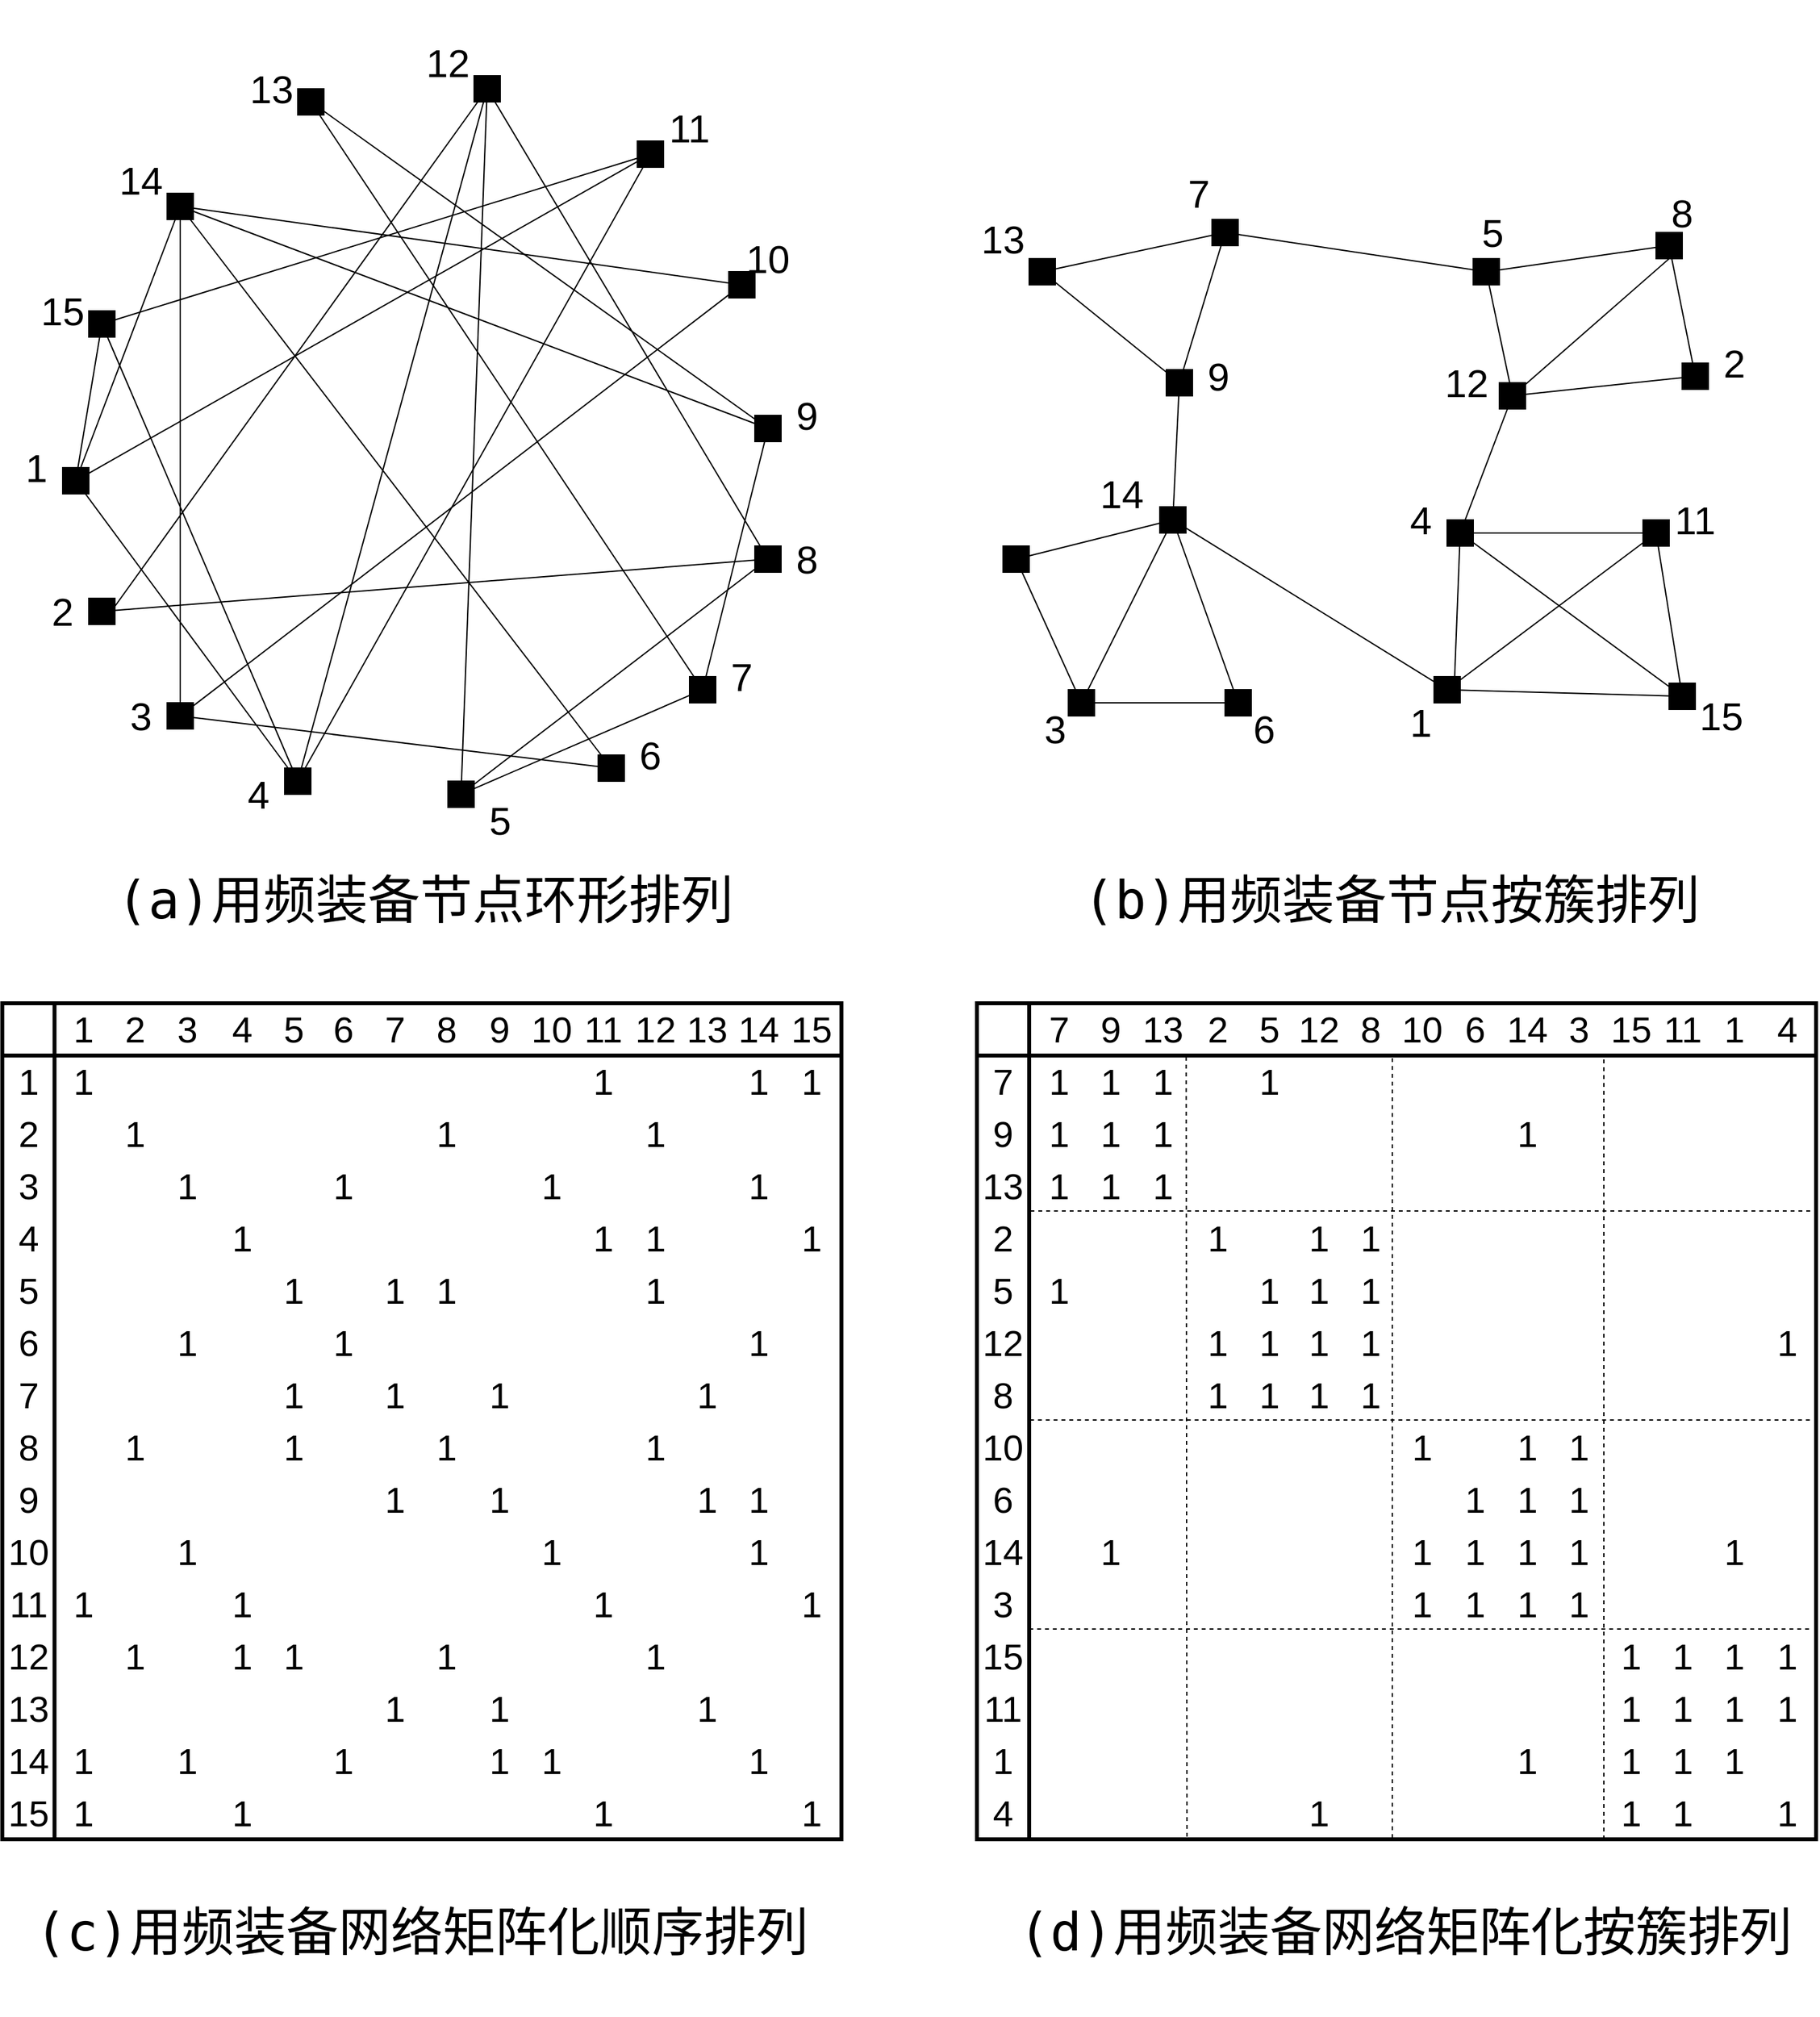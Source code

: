<mxfile version="14.4.4" type="github">
  <diagram id="UQyLXl9a_MGCBrZ4A5Hq" name="Page-1">
    <mxGraphModel dx="4152" dy="3408" grid="1" gridSize="10" guides="1" tooltips="1" connect="1" arrows="1" fold="1" page="1" pageScale="1" pageWidth="850" pageHeight="1100" math="0" shadow="0">
      <root>
        <mxCell id="0" />
        <mxCell id="1" parent="0" />
        <mxCell id="qw-UVNlcl3JzZN6nI1bn-23" value="" style="shape=ext;double=1;whiteSpace=wrap;html=1;aspect=fixed;fillColor=#000000;fontSize=5;" parent="1" vertex="1">
          <mxGeometry x="160" y="210" width="20" height="20" as="geometry" />
        </mxCell>
        <mxCell id="qw-UVNlcl3JzZN6nI1bn-24" value="" style="shape=ext;double=1;whiteSpace=wrap;html=1;aspect=fixed;fillColor=#000000;fontSize=5;" parent="1" vertex="1">
          <mxGeometry x="140" y="330" width="20" height="20" as="geometry" />
        </mxCell>
        <mxCell id="qw-UVNlcl3JzZN6nI1bn-25" value="" style="shape=ext;double=1;whiteSpace=wrap;html=1;aspect=fixed;fillColor=#000000;fontSize=5;" parent="1" vertex="1">
          <mxGeometry x="320" y="40" width="20" height="20" as="geometry" />
        </mxCell>
        <mxCell id="qw-UVNlcl3JzZN6nI1bn-26" value="" style="shape=ext;double=1;whiteSpace=wrap;html=1;aspect=fixed;fillColor=#000000;fontSize=5;" parent="1" vertex="1">
          <mxGeometry x="220" y="120" width="20" height="20" as="geometry" />
        </mxCell>
        <mxCell id="qw-UVNlcl3JzZN6nI1bn-27" value="" style="shape=ext;double=1;whiteSpace=wrap;html=1;aspect=fixed;fillColor=#000000;fontSize=5;" parent="1" vertex="1">
          <mxGeometry x="650" y="180" width="20" height="20" as="geometry" />
        </mxCell>
        <mxCell id="qw-UVNlcl3JzZN6nI1bn-28" value="" style="shape=ext;double=1;whiteSpace=wrap;html=1;aspect=fixed;fillColor=#000000;fontSize=5;" parent="1" vertex="1">
          <mxGeometry x="670" y="290" width="20" height="20" as="geometry" />
        </mxCell>
        <mxCell id="qw-UVNlcl3JzZN6nI1bn-29" value="" style="shape=ext;double=1;whiteSpace=wrap;html=1;aspect=fixed;fillColor=#000000;fontSize=5;" parent="1" vertex="1">
          <mxGeometry x="435" y="570" width="20" height="20" as="geometry" />
        </mxCell>
        <mxCell id="qw-UVNlcl3JzZN6nI1bn-30" value="" style="shape=ext;double=1;whiteSpace=wrap;html=1;aspect=fixed;fillColor=#000000;fontSize=5;" parent="1" vertex="1">
          <mxGeometry x="220" y="510" width="20" height="20" as="geometry" />
        </mxCell>
        <mxCell id="qw-UVNlcl3JzZN6nI1bn-32" value="" style="shape=ext;double=1;whiteSpace=wrap;html=1;aspect=fixed;fillColor=#000000;fontSize=5;" parent="1" vertex="1">
          <mxGeometry x="580" y="80" width="20" height="20" as="geometry" />
        </mxCell>
        <mxCell id="qw-UVNlcl3JzZN6nI1bn-33" value="" style="shape=ext;double=1;whiteSpace=wrap;html=1;aspect=fixed;fillColor=#000000;fontSize=5;" parent="1" vertex="1">
          <mxGeometry x="455" y="30" width="20" height="20" as="geometry" />
        </mxCell>
        <mxCell id="qw-UVNlcl3JzZN6nI1bn-37" value="&lt;p style=&quot;font-size: 30px&quot;&gt;&lt;font style=&quot;font-size: 30px&quot;&gt;10&lt;/font&gt;&lt;/p&gt;" style="text;html=1;strokeColor=none;fillColor=none;align=center;verticalAlign=middle;whiteSpace=wrap;rounded=0;fontSize=5;" parent="1" vertex="1">
          <mxGeometry x="660" y="160" width="40" height="20" as="geometry" />
        </mxCell>
        <mxCell id="qw-UVNlcl3JzZN6nI1bn-38" value="&lt;p style=&quot;font-size: 30px&quot;&gt;&lt;font style=&quot;font-size: 30px&quot;&gt;5&lt;/font&gt;&lt;/p&gt;" style="text;html=1;strokeColor=none;fillColor=none;align=center;verticalAlign=middle;whiteSpace=wrap;rounded=0;fontSize=5;" parent="1" vertex="1">
          <mxGeometry x="455" y="590" width="40" height="20" as="geometry" />
        </mxCell>
        <mxCell id="qw-UVNlcl3JzZN6nI1bn-39" value="&lt;p style=&quot;font-size: 30px&quot;&gt;&lt;font style=&quot;font-size: 30px&quot;&gt;6&lt;/font&gt;&lt;/p&gt;" style="text;html=1;strokeColor=none;fillColor=none;align=center;verticalAlign=middle;whiteSpace=wrap;rounded=0;fontSize=5;" parent="1" vertex="1">
          <mxGeometry x="570" y="540" width="40" height="20" as="geometry" />
        </mxCell>
        <mxCell id="qw-UVNlcl3JzZN6nI1bn-40" value="&lt;p style=&quot;font-size: 30px&quot;&gt;&lt;font style=&quot;font-size: 30px&quot;&gt;7&lt;/font&gt;&lt;/p&gt;" style="text;html=1;strokeColor=none;fillColor=none;align=center;verticalAlign=middle;whiteSpace=wrap;rounded=0;fontSize=5;" parent="1" vertex="1">
          <mxGeometry x="640" y="480" width="40" height="20" as="geometry" />
        </mxCell>
        <mxCell id="qw-UVNlcl3JzZN6nI1bn-41" value="&lt;p style=&quot;font-size: 30px&quot;&gt;&lt;font style=&quot;font-size: 30px&quot;&gt;8&lt;/font&gt;&lt;/p&gt;" style="text;html=1;strokeColor=none;fillColor=none;align=center;verticalAlign=middle;whiteSpace=wrap;rounded=0;fontSize=5;" parent="1" vertex="1">
          <mxGeometry x="690" y="390" width="40" height="20" as="geometry" />
        </mxCell>
        <mxCell id="qw-UVNlcl3JzZN6nI1bn-42" value="&lt;p style=&quot;font-size: 30px&quot;&gt;&lt;font style=&quot;font-size: 30px&quot;&gt;9&lt;/font&gt;&lt;/p&gt;" style="text;html=1;strokeColor=none;fillColor=none;align=center;verticalAlign=middle;whiteSpace=wrap;rounded=0;fontSize=5;" parent="1" vertex="1">
          <mxGeometry x="690" y="280" width="40" height="20" as="geometry" />
        </mxCell>
        <mxCell id="qw-UVNlcl3JzZN6nI1bn-43" value="&lt;p style=&quot;font-size: 30px&quot;&gt;&lt;font style=&quot;font-size: 30px&quot;&gt;3&lt;/font&gt;&lt;/p&gt;" style="text;html=1;strokeColor=none;fillColor=none;align=center;verticalAlign=middle;whiteSpace=wrap;rounded=0;fontSize=5;" parent="1" vertex="1">
          <mxGeometry x="180" y="510" width="40" height="20" as="geometry" />
        </mxCell>
        <mxCell id="qw-UVNlcl3JzZN6nI1bn-44" value="&lt;p style=&quot;font-size: 30px&quot;&gt;&lt;font style=&quot;font-size: 30px&quot;&gt;2&lt;/font&gt;&lt;/p&gt;" style="text;html=1;strokeColor=none;fillColor=none;align=center;verticalAlign=middle;whiteSpace=wrap;rounded=0;fontSize=5;" parent="1" vertex="1">
          <mxGeometry x="120" y="430" width="40" height="20" as="geometry" />
        </mxCell>
        <mxCell id="qw-UVNlcl3JzZN6nI1bn-45" value="&lt;p style=&quot;font-size: 30px&quot;&gt;&lt;font style=&quot;font-size: 30px&quot;&gt;1&lt;/font&gt;&lt;/p&gt;" style="text;html=1;strokeColor=none;fillColor=none;align=center;verticalAlign=middle;whiteSpace=wrap;rounded=0;fontSize=5;" parent="1" vertex="1">
          <mxGeometry x="100" y="320" width="40" height="20" as="geometry" />
        </mxCell>
        <mxCell id="qw-UVNlcl3JzZN6nI1bn-49" value="&lt;p style=&quot;font-size: 30px&quot;&gt;&lt;font style=&quot;font-size: 30px&quot;&gt;4&lt;/font&gt;&lt;/p&gt;" style="text;html=1;strokeColor=none;fillColor=none;align=center;verticalAlign=middle;whiteSpace=wrap;rounded=0;fontSize=5;" parent="1" vertex="1">
          <mxGeometry x="270" y="570" width="40" height="20" as="geometry" />
        </mxCell>
        <mxCell id="qw-UVNlcl3JzZN6nI1bn-66" value="" style="shape=ext;double=1;whiteSpace=wrap;html=1;aspect=fixed;fillColor=#000000;fontSize=5;" parent="1" vertex="1">
          <mxGeometry x="310" y="560" width="20" height="20" as="geometry" />
        </mxCell>
        <mxCell id="qw-UVNlcl3JzZN6nI1bn-67" value="" style="shape=ext;double=1;whiteSpace=wrap;html=1;aspect=fixed;fillColor=#000000;fontSize=5;" parent="1" vertex="1">
          <mxGeometry x="160" y="430" width="20" height="20" as="geometry" />
        </mxCell>
        <mxCell id="qw-UVNlcl3JzZN6nI1bn-68" value="" style="shape=ext;double=1;whiteSpace=wrap;html=1;aspect=fixed;fillColor=#000000;fontSize=5;" parent="1" vertex="1">
          <mxGeometry x="620" y="490" width="20" height="20" as="geometry" />
        </mxCell>
        <mxCell id="qw-UVNlcl3JzZN6nI1bn-69" value="" style="shape=ext;double=1;whiteSpace=wrap;html=1;aspect=fixed;fillColor=#000000;fontSize=5;" parent="1" vertex="1">
          <mxGeometry x="550" y="550" width="20" height="20" as="geometry" />
        </mxCell>
        <mxCell id="qw-UVNlcl3JzZN6nI1bn-73" value="&lt;p style=&quot;font-size: 30px&quot;&gt;&lt;font style=&quot;font-size: 30px&quot;&gt;15&lt;/font&gt;&lt;/p&gt;" style="text;html=1;strokeColor=none;fillColor=none;align=center;verticalAlign=middle;whiteSpace=wrap;rounded=0;fontSize=5;" parent="1" vertex="1">
          <mxGeometry x="120" y="200" width="40" height="20" as="geometry" />
        </mxCell>
        <mxCell id="qw-UVNlcl3JzZN6nI1bn-74" value="&lt;p style=&quot;font-size: 30px&quot;&gt;&lt;font style=&quot;font-size: 30px&quot;&gt;14&lt;/font&gt;&lt;/p&gt;" style="text;html=1;strokeColor=none;fillColor=none;align=center;verticalAlign=middle;whiteSpace=wrap;rounded=0;fontSize=5;" parent="1" vertex="1">
          <mxGeometry x="180" y="100" width="40" height="20" as="geometry" />
        </mxCell>
        <mxCell id="qw-UVNlcl3JzZN6nI1bn-75" value="&lt;p style=&quot;font-size: 30px&quot;&gt;&lt;font style=&quot;font-size: 30px&quot;&gt;13&lt;/font&gt;&lt;/p&gt;" style="text;html=1;strokeColor=none;fillColor=none;align=center;verticalAlign=middle;whiteSpace=wrap;rounded=0;fontSize=5;" parent="1" vertex="1">
          <mxGeometry x="280" y="30" width="40" height="20" as="geometry" />
        </mxCell>
        <mxCell id="qw-UVNlcl3JzZN6nI1bn-76" value="&lt;p style=&quot;font-size: 30px&quot;&gt;&lt;font style=&quot;font-size: 30px&quot;&gt;12&lt;/font&gt;&lt;/p&gt;" style="text;html=1;strokeColor=none;fillColor=none;align=center;verticalAlign=middle;whiteSpace=wrap;rounded=0;fontSize=5;" parent="1" vertex="1">
          <mxGeometry x="415" y="10" width="40" height="20" as="geometry" />
        </mxCell>
        <mxCell id="qw-UVNlcl3JzZN6nI1bn-77" value="&lt;p style=&quot;font-size: 30px&quot;&gt;&lt;font style=&quot;font-size: 30px&quot;&gt;11&lt;/font&gt;&lt;/p&gt;" style="text;html=1;strokeColor=none;fillColor=none;align=center;verticalAlign=middle;whiteSpace=wrap;rounded=0;fontSize=5;" parent="1" vertex="1">
          <mxGeometry x="600" y="60" width="40" height="20" as="geometry" />
        </mxCell>
        <mxCell id="qw-UVNlcl3JzZN6nI1bn-81" value="" style="endArrow=none;html=1;fontSize=5;" parent="1" source="qw-UVNlcl3JzZN6nI1bn-28" target="qw-UVNlcl3JzZN6nI1bn-68" edge="1">
          <mxGeometry width="50" height="50" relative="1" as="geometry">
            <mxPoint x="675" y="300" as="sourcePoint" />
            <mxPoint x="410" y="170" as="targetPoint" />
          </mxGeometry>
        </mxCell>
        <mxCell id="qw-UVNlcl3JzZN6nI1bn-82" value="" style="endArrow=none;html=1;fontSize=5;" parent="1" source="qw-UVNlcl3JzZN6nI1bn-25" target="qw-UVNlcl3JzZN6nI1bn-68" edge="1">
          <mxGeometry width="50" height="50" relative="1" as="geometry">
            <mxPoint x="360" y="220" as="sourcePoint" />
            <mxPoint x="410" y="170" as="targetPoint" />
          </mxGeometry>
        </mxCell>
        <mxCell id="qw-UVNlcl3JzZN6nI1bn-83" value="" style="endArrow=none;html=1;fontSize=5;" parent="1" source="qw-UVNlcl3JzZN6nI1bn-29" target="qw-UVNlcl3JzZN6nI1bn-68" edge="1">
          <mxGeometry width="50" height="50" relative="1" as="geometry">
            <mxPoint x="445" y="580" as="sourcePoint" />
            <mxPoint x="630" y="500" as="targetPoint" />
          </mxGeometry>
        </mxCell>
        <mxCell id="qw-UVNlcl3JzZN6nI1bn-84" value="" style="endArrow=none;html=1;fontSize=5;" parent="1" source="qw-UVNlcl3JzZN6nI1bn-26" edge="1">
          <mxGeometry width="50" height="50" relative="1" as="geometry">
            <mxPoint x="230" y="130" as="sourcePoint" />
            <mxPoint x="680" y="300" as="targetPoint" />
          </mxGeometry>
        </mxCell>
        <mxCell id="qw-UVNlcl3JzZN6nI1bn-86" value="" style="endArrow=none;html=1;fontSize=5;exitX=0.5;exitY=1;exitDx=0;exitDy=0;" parent="1" source="qw-UVNlcl3JzZN6nI1bn-67" target="qw-UVNlcl3JzZN6nI1bn-33" edge="1">
          <mxGeometry width="50" height="50" relative="1" as="geometry">
            <mxPoint x="360" y="220" as="sourcePoint" />
            <mxPoint x="410" y="170" as="targetPoint" />
          </mxGeometry>
        </mxCell>
        <mxCell id="qw-UVNlcl3JzZN6nI1bn-87" value="" style="endArrow=none;html=1;fontSize=5;" parent="1" source="qw-UVNlcl3JzZN6nI1bn-70" edge="1">
          <mxGeometry width="50" height="50" relative="1" as="geometry">
            <mxPoint x="180" y="440" as="sourcePoint" />
            <mxPoint x="680" y="400" as="targetPoint" />
          </mxGeometry>
        </mxCell>
        <mxCell id="qw-UVNlcl3JzZN6nI1bn-88" value="" style="endArrow=none;html=1;fontSize=5;" parent="1" source="qw-UVNlcl3JzZN6nI1bn-29" target="qw-UVNlcl3JzZN6nI1bn-33" edge="1">
          <mxGeometry width="50" height="50" relative="1" as="geometry">
            <mxPoint x="440" y="580" as="sourcePoint" />
            <mxPoint x="410" y="170" as="targetPoint" />
          </mxGeometry>
        </mxCell>
        <mxCell id="qw-UVNlcl3JzZN6nI1bn-89" value="" style="endArrow=none;html=1;fontSize=5;" parent="1" source="qw-UVNlcl3JzZN6nI1bn-70" target="qw-UVNlcl3JzZN6nI1bn-29" edge="1">
          <mxGeometry width="50" height="50" relative="1" as="geometry">
            <mxPoint x="680" y="400" as="sourcePoint" />
            <mxPoint x="440" y="580" as="targetPoint" />
          </mxGeometry>
        </mxCell>
        <mxCell id="qw-UVNlcl3JzZN6nI1bn-91" value="" style="endArrow=none;html=1;fontSize=5;" parent="1" source="qw-UVNlcl3JzZN6nI1bn-66" target="qw-UVNlcl3JzZN6nI1bn-33" edge="1">
          <mxGeometry width="50" height="50" relative="1" as="geometry">
            <mxPoint x="360" y="220" as="sourcePoint" />
            <mxPoint x="410" y="170" as="targetPoint" />
          </mxGeometry>
        </mxCell>
        <mxCell id="qw-UVNlcl3JzZN6nI1bn-93" value="" style="endArrow=none;html=1;fontSize=5;" parent="1" source="qw-UVNlcl3JzZN6nI1bn-27" target="qw-UVNlcl3JzZN6nI1bn-26" edge="1">
          <mxGeometry width="50" height="50" relative="1" as="geometry">
            <mxPoint x="650" y="190" as="sourcePoint" />
            <mxPoint x="230" y="130" as="targetPoint" />
          </mxGeometry>
        </mxCell>
        <mxCell id="qw-UVNlcl3JzZN6nI1bn-94" value="" style="endArrow=none;html=1;fontSize=5;" parent="1" source="qw-UVNlcl3JzZN6nI1bn-30" target="qw-UVNlcl3JzZN6nI1bn-69" edge="1">
          <mxGeometry width="50" height="50" relative="1" as="geometry">
            <mxPoint x="360" y="220" as="sourcePoint" />
            <mxPoint x="550" y="560" as="targetPoint" />
          </mxGeometry>
        </mxCell>
        <mxCell id="qw-UVNlcl3JzZN6nI1bn-95" value="" style="endArrow=none;html=1;fontSize=5;" parent="1" source="qw-UVNlcl3JzZN6nI1bn-30" target="qw-UVNlcl3JzZN6nI1bn-26" edge="1">
          <mxGeometry width="50" height="50" relative="1" as="geometry">
            <mxPoint x="360" y="220" as="sourcePoint" />
            <mxPoint x="410" y="170" as="targetPoint" />
          </mxGeometry>
        </mxCell>
        <mxCell id="qw-UVNlcl3JzZN6nI1bn-96" value="" style="endArrow=none;html=1;fontSize=5;" parent="1" source="qw-UVNlcl3JzZN6nI1bn-24" target="qw-UVNlcl3JzZN6nI1bn-26" edge="1">
          <mxGeometry width="50" height="50" relative="1" as="geometry">
            <mxPoint x="150" y="340" as="sourcePoint" />
            <mxPoint x="230" y="140" as="targetPoint" />
          </mxGeometry>
        </mxCell>
        <mxCell id="qw-UVNlcl3JzZN6nI1bn-97" value="" style="endArrow=none;html=1;fontSize=5;" parent="1" source="qw-UVNlcl3JzZN6nI1bn-23" target="qw-UVNlcl3JzZN6nI1bn-32" edge="1">
          <mxGeometry width="50" height="50" relative="1" as="geometry">
            <mxPoint x="360" y="220" as="sourcePoint" />
            <mxPoint x="570" y="110" as="targetPoint" />
          </mxGeometry>
        </mxCell>
        <mxCell id="qw-UVNlcl3JzZN6nI1bn-98" value="" style="endArrow=none;html=1;fontSize=5;" parent="1" source="qw-UVNlcl3JzZN6nI1bn-66" target="qw-UVNlcl3JzZN6nI1bn-23" edge="1">
          <mxGeometry width="50" height="50" relative="1" as="geometry">
            <mxPoint x="320" y="570" as="sourcePoint" />
            <mxPoint x="410" y="170" as="targetPoint" />
          </mxGeometry>
        </mxCell>
        <mxCell id="qw-UVNlcl3JzZN6nI1bn-99" value="" style="endArrow=none;html=1;fontSize=5;" parent="1" source="qw-UVNlcl3JzZN6nI1bn-24" target="qw-UVNlcl3JzZN6nI1bn-32" edge="1">
          <mxGeometry width="50" height="50" relative="1" as="geometry">
            <mxPoint x="150" y="340" as="sourcePoint" />
            <mxPoint x="560" y="120" as="targetPoint" />
          </mxGeometry>
        </mxCell>
        <mxCell id="qw-UVNlcl3JzZN6nI1bn-100" value="" style="endArrow=none;html=1;fontSize=5;" parent="1" source="qw-UVNlcl3JzZN6nI1bn-66" target="qw-UVNlcl3JzZN6nI1bn-32" edge="1">
          <mxGeometry width="50" height="50" relative="1" as="geometry">
            <mxPoint x="320" y="570" as="sourcePoint" />
            <mxPoint x="410" y="170" as="targetPoint" />
          </mxGeometry>
        </mxCell>
        <mxCell id="qw-UVNlcl3JzZN6nI1bn-70" value="" style="shape=ext;double=1;whiteSpace=wrap;html=1;aspect=fixed;fillColor=#000000;fontSize=5;" parent="1" vertex="1">
          <mxGeometry x="670" y="390" width="20" height="20" as="geometry" />
        </mxCell>
        <mxCell id="qw-UVNlcl3JzZN6nI1bn-101" value="" style="endArrow=none;html=1;fontSize=5;" parent="1" source="qw-UVNlcl3JzZN6nI1bn-67" target="qw-UVNlcl3JzZN6nI1bn-70" edge="1">
          <mxGeometry width="50" height="50" relative="1" as="geometry">
            <mxPoint x="180" y="440" as="sourcePoint" />
            <mxPoint x="680" y="400" as="targetPoint" />
          </mxGeometry>
        </mxCell>
        <mxCell id="qw-UVNlcl3JzZN6nI1bn-361" value="" style="endArrow=none;html=1;fontSize=5;" parent="1" source="qw-UVNlcl3JzZN6nI1bn-337" target="qw-UVNlcl3JzZN6nI1bn-354" edge="1">
          <mxGeometry width="50" height="50" relative="1" as="geometry">
            <mxPoint x="1435" y="450" as="sourcePoint" />
            <mxPoint x="1170" y="320" as="targetPoint" />
          </mxGeometry>
        </mxCell>
        <mxCell id="qw-UVNlcl3JzZN6nI1bn-362" value="" style="endArrow=none;html=1;fontSize=5;" parent="1" source="qw-UVNlcl3JzZN6nI1bn-334" target="qw-UVNlcl3JzZN6nI1bn-354" edge="1">
          <mxGeometry width="50" height="50" relative="1" as="geometry">
            <mxPoint x="1120" y="370" as="sourcePoint" />
            <mxPoint x="1170" y="320" as="targetPoint" />
          </mxGeometry>
        </mxCell>
        <mxCell id="qw-UVNlcl3JzZN6nI1bn-363" value="" style="endArrow=none;html=1;fontSize=5;" parent="1" source="qw-UVNlcl3JzZN6nI1bn-338" target="qw-UVNlcl3JzZN6nI1bn-354" edge="1">
          <mxGeometry width="50" height="50" relative="1" as="geometry">
            <mxPoint x="1205" y="730" as="sourcePoint" />
            <mxPoint x="1390" y="650" as="targetPoint" />
          </mxGeometry>
        </mxCell>
        <mxCell id="qw-UVNlcl3JzZN6nI1bn-364" value="" style="endArrow=none;html=1;fontSize=5;" parent="1" source="qw-UVNlcl3JzZN6nI1bn-335" target="qw-UVNlcl3JzZN6nI1bn-337" edge="1">
          <mxGeometry width="50" height="50" relative="1" as="geometry">
            <mxPoint x="990" y="280" as="sourcePoint" />
            <mxPoint x="1430" y="450" as="targetPoint" />
          </mxGeometry>
        </mxCell>
        <mxCell id="qw-UVNlcl3JzZN6nI1bn-366" value="" style="endArrow=none;html=1;fontSize=5;" parent="1" source="qw-UVNlcl3JzZN6nI1bn-353" target="qw-UVNlcl3JzZN6nI1bn-341" edge="1">
          <mxGeometry width="50" height="50" relative="1" as="geometry">
            <mxPoint x="1440" y="250" as="sourcePoint" />
            <mxPoint x="1170" y="320" as="targetPoint" />
          </mxGeometry>
        </mxCell>
        <mxCell id="qw-UVNlcl3JzZN6nI1bn-368" value="" style="endArrow=none;html=1;fontSize=5;" parent="1" source="qw-UVNlcl3JzZN6nI1bn-338" target="qw-UVNlcl3JzZN6nI1bn-341" edge="1">
          <mxGeometry width="50" height="50" relative="1" as="geometry">
            <mxPoint x="1200" y="730" as="sourcePoint" />
            <mxPoint x="1170" y="320" as="targetPoint" />
          </mxGeometry>
        </mxCell>
        <mxCell id="qw-UVNlcl3JzZN6nI1bn-369" value="" style="endArrow=none;html=1;fontSize=5;" parent="1" source="qw-UVNlcl3JzZN6nI1bn-381" target="qw-UVNlcl3JzZN6nI1bn-338" edge="1">
          <mxGeometry width="50" height="50" relative="1" as="geometry">
            <mxPoint x="1440" y="550" as="sourcePoint" />
            <mxPoint x="1200" y="730" as="targetPoint" />
          </mxGeometry>
        </mxCell>
        <mxCell id="qw-UVNlcl3JzZN6nI1bn-371" value="" style="endArrow=none;html=1;fontSize=5;" parent="1" source="qw-UVNlcl3JzZN6nI1bn-352" target="qw-UVNlcl3JzZN6nI1bn-341" edge="1">
          <mxGeometry width="50" height="50" relative="1" as="geometry">
            <mxPoint x="1120" y="370" as="sourcePoint" />
            <mxPoint x="1170" y="320" as="targetPoint" />
          </mxGeometry>
        </mxCell>
        <mxCell id="qw-UVNlcl3JzZN6nI1bn-373" value="" style="endArrow=none;html=1;fontSize=5;" parent="1" source="qw-UVNlcl3JzZN6nI1bn-336" target="qw-UVNlcl3JzZN6nI1bn-335" edge="1">
          <mxGeometry width="50" height="50" relative="1" as="geometry">
            <mxPoint x="1410" y="340" as="sourcePoint" />
            <mxPoint x="990" y="280" as="targetPoint" />
          </mxGeometry>
        </mxCell>
        <mxCell id="qw-UVNlcl3JzZN6nI1bn-374" value="" style="endArrow=none;html=1;fontSize=5;" parent="1" source="qw-UVNlcl3JzZN6nI1bn-339" target="qw-UVNlcl3JzZN6nI1bn-355" edge="1">
          <mxGeometry width="50" height="50" relative="1" as="geometry">
            <mxPoint x="1120" y="370" as="sourcePoint" />
            <mxPoint x="1310" y="710" as="targetPoint" />
          </mxGeometry>
        </mxCell>
        <mxCell id="qw-UVNlcl3JzZN6nI1bn-375" value="" style="endArrow=none;html=1;fontSize=5;" parent="1" source="qw-UVNlcl3JzZN6nI1bn-339" target="qw-UVNlcl3JzZN6nI1bn-335" edge="1">
          <mxGeometry width="50" height="50" relative="1" as="geometry">
            <mxPoint x="1120" y="370" as="sourcePoint" />
            <mxPoint x="1170" y="320" as="targetPoint" />
          </mxGeometry>
        </mxCell>
        <mxCell id="qw-UVNlcl3JzZN6nI1bn-376" value="" style="endArrow=none;html=1;fontSize=5;" parent="1" source="qw-UVNlcl3JzZN6nI1bn-333" target="qw-UVNlcl3JzZN6nI1bn-335" edge="1">
          <mxGeometry width="50" height="50" relative="1" as="geometry">
            <mxPoint x="910" y="490" as="sourcePoint" />
            <mxPoint x="990" y="290" as="targetPoint" />
          </mxGeometry>
        </mxCell>
        <mxCell id="qw-UVNlcl3JzZN6nI1bn-377" value="" style="endArrow=none;html=1;fontSize=5;" parent="1" source="qw-UVNlcl3JzZN6nI1bn-332" target="qw-UVNlcl3JzZN6nI1bn-340" edge="1">
          <mxGeometry width="50" height="50" relative="1" as="geometry">
            <mxPoint x="1120" y="370" as="sourcePoint" />
            <mxPoint x="1330" y="260" as="targetPoint" />
          </mxGeometry>
        </mxCell>
        <mxCell id="qw-UVNlcl3JzZN6nI1bn-378" value="" style="endArrow=none;html=1;fontSize=5;" parent="1" source="qw-UVNlcl3JzZN6nI1bn-352" target="qw-UVNlcl3JzZN6nI1bn-332" edge="1">
          <mxGeometry width="50" height="50" relative="1" as="geometry">
            <mxPoint x="1080" y="720" as="sourcePoint" />
            <mxPoint x="1170" y="320" as="targetPoint" />
          </mxGeometry>
        </mxCell>
        <mxCell id="qw-UVNlcl3JzZN6nI1bn-379" value="" style="endArrow=none;html=1;fontSize=5;" parent="1" source="qw-UVNlcl3JzZN6nI1bn-333" target="qw-UVNlcl3JzZN6nI1bn-340" edge="1">
          <mxGeometry width="50" height="50" relative="1" as="geometry">
            <mxPoint x="910" y="490" as="sourcePoint" />
            <mxPoint x="1320" y="270" as="targetPoint" />
          </mxGeometry>
        </mxCell>
        <mxCell id="qw-UVNlcl3JzZN6nI1bn-380" value="" style="endArrow=none;html=1;fontSize=5;" parent="1" source="qw-UVNlcl3JzZN6nI1bn-352" target="qw-UVNlcl3JzZN6nI1bn-340" edge="1">
          <mxGeometry width="50" height="50" relative="1" as="geometry">
            <mxPoint x="1080" y="720" as="sourcePoint" />
            <mxPoint x="1170" y="320" as="targetPoint" />
          </mxGeometry>
        </mxCell>
        <mxCell id="qw-UVNlcl3JzZN6nI1bn-382" value="" style="endArrow=none;html=1;fontSize=5;" parent="1" source="qw-UVNlcl3JzZN6nI1bn-353" target="qw-UVNlcl3JzZN6nI1bn-381" edge="1">
          <mxGeometry width="50" height="50" relative="1" as="geometry">
            <mxPoint x="940" y="590" as="sourcePoint" />
            <mxPoint x="1440" y="550" as="targetPoint" />
          </mxGeometry>
        </mxCell>
        <mxCell id="qw-UVNlcl3JzZN6nI1bn-388" value="" style="group" parent="1" vertex="1" connectable="0">
          <mxGeometry x="870" y="350" width="40" height="40" as="geometry" />
        </mxCell>
        <mxCell id="qw-UVNlcl3JzZN6nI1bn-396" value="" style="group" parent="1" vertex="1" connectable="0">
          <mxGeometry x="1150" y="480" width="60" height="30" as="geometry" />
        </mxCell>
        <mxCell id="qw-UVNlcl3JzZN6nI1bn-333" value="" style="shape=ext;double=1;whiteSpace=wrap;html=1;aspect=fixed;fillColor=#000000;fontSize=5;" parent="qw-UVNlcl3JzZN6nI1bn-396" vertex="1">
          <mxGeometry x="40" y="10" width="20" height="20" as="geometry" />
        </mxCell>
        <mxCell id="qw-UVNlcl3JzZN6nI1bn-398" value="" style="group" parent="1" vertex="1" connectable="0">
          <mxGeometry x="1400" y="245" width="60" height="20" as="geometry" />
        </mxCell>
        <mxCell id="qw-UVNlcl3JzZN6nI1bn-399" value="" style="group" parent="qw-UVNlcl3JzZN6nI1bn-398" vertex="1" connectable="0">
          <mxGeometry width="60" height="20" as="geometry" />
        </mxCell>
        <mxCell id="qw-UVNlcl3JzZN6nI1bn-430" value="" style="group" parent="qw-UVNlcl3JzZN6nI1bn-399" vertex="1" connectable="0">
          <mxGeometry y="-10" width="60" height="30" as="geometry" />
        </mxCell>
        <mxCell id="qw-UVNlcl3JzZN6nI1bn-431" value="" style="group" parent="qw-UVNlcl3JzZN6nI1bn-430" vertex="1" connectable="0">
          <mxGeometry width="60" height="30" as="geometry" />
        </mxCell>
        <mxCell id="qw-UVNlcl3JzZN6nI1bn-349" value="&lt;p style=&quot;font-size: 30px&quot;&gt;&lt;font style=&quot;font-size: 30px&quot;&gt;2&lt;/font&gt;&lt;/p&gt;" style="text;html=1;strokeColor=none;fillColor=none;align=center;verticalAlign=middle;whiteSpace=wrap;rounded=0;fontSize=5;" parent="qw-UVNlcl3JzZN6nI1bn-431" vertex="1">
          <mxGeometry y="5" width="40" height="20" as="geometry" />
        </mxCell>
        <mxCell id="qw-UVNlcl3JzZN6nI1bn-402" value="" style="group" parent="1" vertex="1" connectable="0">
          <mxGeometry x="1220" y="150" width="60" height="40" as="geometry" />
        </mxCell>
        <mxCell id="qw-UVNlcl3JzZN6nI1bn-443" value="" style="group" parent="qw-UVNlcl3JzZN6nI1bn-402" vertex="1" connectable="0">
          <mxGeometry y="20" width="60" height="20" as="geometry" />
        </mxCell>
        <mxCell id="qw-UVNlcl3JzZN6nI1bn-338" value="" style="shape=ext;double=1;whiteSpace=wrap;html=1;aspect=fixed;fillColor=#000000;fontSize=5;" parent="qw-UVNlcl3JzZN6nI1bn-443" vertex="1">
          <mxGeometry width="20" height="20" as="geometry" />
        </mxCell>
        <mxCell id="qw-UVNlcl3JzZN6nI1bn-406" value="" style="group" parent="1" vertex="1" connectable="0">
          <mxGeometry x="960" y="240" width="60" height="50" as="geometry" />
        </mxCell>
        <mxCell id="qw-UVNlcl3JzZN6nI1bn-438" value="" style="group" parent="qw-UVNlcl3JzZN6nI1bn-406" vertex="1" connectable="0">
          <mxGeometry x="15" y="-10" width="40" height="50" as="geometry" />
        </mxCell>
        <mxCell id="qw-UVNlcl3JzZN6nI1bn-337" value="" style="shape=ext;double=1;whiteSpace=wrap;html=1;aspect=fixed;fillColor=#000000;fontSize=5;" parent="qw-UVNlcl3JzZN6nI1bn-438" vertex="1">
          <mxGeometry x="10" y="25" width="20" height="20" as="geometry" />
        </mxCell>
        <mxCell id="qw-UVNlcl3JzZN6nI1bn-415" value="" style="group" parent="1" vertex="1" connectable="0">
          <mxGeometry x="1030" y="580" width="100" height="120" as="geometry" />
        </mxCell>
        <mxCell id="qw-UVNlcl3JzZN6nI1bn-423" value="" style="group" parent="1" vertex="1" connectable="0">
          <mxGeometry x="1200" y="245" width="60" height="40" as="geometry" />
        </mxCell>
        <mxCell id="qw-UVNlcl3JzZN6nI1bn-440" value="" style="group" parent="qw-UVNlcl3JzZN6nI1bn-423" vertex="1" connectable="0">
          <mxGeometry width="60" height="40" as="geometry" />
        </mxCell>
        <mxCell id="qw-UVNlcl3JzZN6nI1bn-359" value="&lt;p style=&quot;font-size: 30px&quot;&gt;&lt;font style=&quot;font-size: 30px&quot;&gt;12&lt;/font&gt;&lt;/p&gt;" style="text;html=1;strokeColor=none;fillColor=none;align=center;verticalAlign=middle;whiteSpace=wrap;rounded=0;fontSize=5;" parent="qw-UVNlcl3JzZN6nI1bn-440" vertex="1">
          <mxGeometry x="-5" y="10" width="40" height="20" as="geometry" />
        </mxCell>
        <mxCell id="qw-UVNlcl3JzZN6nI1bn-341" value="" style="shape=ext;double=1;whiteSpace=wrap;html=1;aspect=fixed;fillColor=#000000;fontSize=5;" parent="qw-UVNlcl3JzZN6nI1bn-440" vertex="1">
          <mxGeometry x="40" y="20" width="20" height="20" as="geometry" />
        </mxCell>
        <mxCell id="qw-UVNlcl3JzZN6nI1bn-442" value="" style="group" parent="1" vertex="1" connectable="0">
          <mxGeometry x="860" y="150" width="60" height="40" as="geometry" />
        </mxCell>
        <mxCell id="qw-UVNlcl3JzZN6nI1bn-424" value="" style="group" parent="qw-UVNlcl3JzZN6nI1bn-442" vertex="1" connectable="0">
          <mxGeometry width="60" height="30" as="geometry" />
        </mxCell>
        <mxCell id="qw-UVNlcl3JzZN6nI1bn-358" value="&lt;p style=&quot;font-size: 30px&quot;&gt;&lt;font style=&quot;font-size: 30px&quot;&gt;13&lt;/font&gt;&lt;/p&gt;" style="text;html=1;strokeColor=none;fillColor=none;align=center;verticalAlign=middle;whiteSpace=wrap;rounded=0;fontSize=5;" parent="qw-UVNlcl3JzZN6nI1bn-424" vertex="1">
          <mxGeometry x="-20" y="-5" width="40" height="20" as="geometry" />
        </mxCell>
        <mxCell id="qw-UVNlcl3JzZN6nI1bn-334" value="" style="shape=ext;double=1;whiteSpace=wrap;html=1;aspect=fixed;fillColor=#000000;fontSize=5;" parent="qw-UVNlcl3JzZN6nI1bn-442" vertex="1">
          <mxGeometry x="20" y="20" width="20" height="20" as="geometry" />
        </mxCell>
        <mxCell id="qw-UVNlcl3JzZN6nI1bn-348" value="&lt;p style=&quot;font-size: 30px&quot;&gt;&lt;font style=&quot;font-size: 30px&quot;&gt;3&lt;/font&gt;&lt;/p&gt;" style="text;html=1;strokeColor=none;fillColor=none;align=center;verticalAlign=middle;whiteSpace=wrap;rounded=0;fontSize=5;" parent="1" vertex="1">
          <mxGeometry x="880" y="520" width="40" height="20" as="geometry" />
        </mxCell>
        <mxCell id="qw-UVNlcl3JzZN6nI1bn-339" value="" style="shape=ext;double=1;whiteSpace=wrap;html=1;aspect=fixed;fillColor=#000000;fontSize=5;" parent="1" vertex="1">
          <mxGeometry x="910" y="500" width="20" height="20" as="geometry" />
        </mxCell>
        <mxCell id="qw-UVNlcl3JzZN6nI1bn-340" value="" style="shape=ext;double=1;whiteSpace=wrap;html=1;aspect=fixed;fillColor=#000000;fontSize=5;" parent="1" vertex="1">
          <mxGeometry x="1350" y="370" width="20" height="20" as="geometry" />
        </mxCell>
        <mxCell id="qw-UVNlcl3JzZN6nI1bn-332" value="" style="shape=ext;double=1;whiteSpace=wrap;html=1;aspect=fixed;fillColor=#000000;fontSize=5;" parent="1" vertex="1">
          <mxGeometry x="1370" y="495" width="20" height="20" as="geometry" />
        </mxCell>
        <mxCell id="qw-UVNlcl3JzZN6nI1bn-356" value="&lt;p style=&quot;font-size: 30px&quot;&gt;&lt;font style=&quot;font-size: 30px&quot;&gt;15&lt;/font&gt;&lt;/p&gt;" style="text;html=1;strokeColor=none;fillColor=none;align=center;verticalAlign=middle;whiteSpace=wrap;rounded=0;fontSize=5;" parent="1" vertex="1">
          <mxGeometry x="1390" y="510" width="40" height="20" as="geometry" />
        </mxCell>
        <mxCell id="qw-UVNlcl3JzZN6nI1bn-360" value="&lt;p style=&quot;font-size: 30px&quot;&gt;&lt;font style=&quot;font-size: 30px&quot;&gt;11&lt;/font&gt;&lt;/p&gt;" style="text;html=1;strokeColor=none;fillColor=none;align=center;verticalAlign=middle;whiteSpace=wrap;rounded=0;fontSize=5;" parent="1" vertex="1">
          <mxGeometry x="1370" y="360" width="40" height="20" as="geometry" />
        </mxCell>
        <mxCell id="qw-UVNlcl3JzZN6nI1bn-453" value="" style="endArrow=none;html=1;fontSize=5;" parent="1" source="qw-UVNlcl3JzZN6nI1bn-333" target="qw-UVNlcl3JzZN6nI1bn-332" edge="1">
          <mxGeometry width="50" height="50" relative="1" as="geometry">
            <mxPoint x="1200" y="504" as="sourcePoint" />
            <mxPoint x="1180" y="320" as="targetPoint" />
          </mxGeometry>
        </mxCell>
        <mxCell id="qw-UVNlcl3JzZN6nI1bn-454" value="" style="endArrow=none;html=1;fontSize=5;" parent="1" source="qw-UVNlcl3JzZN6nI1bn-23" target="qw-UVNlcl3JzZN6nI1bn-24" edge="1">
          <mxGeometry width="50" height="50" relative="1" as="geometry">
            <mxPoint x="510" y="350" as="sourcePoint" />
            <mxPoint x="560" y="300" as="targetPoint" />
          </mxGeometry>
        </mxCell>
        <mxCell id="qw-UVNlcl3JzZN6nI1bn-455" value="" style="endArrow=none;html=1;fontSize=5;" parent="1" source="qw-UVNlcl3JzZN6nI1bn-336" target="qw-UVNlcl3JzZN6nI1bn-339" edge="1">
          <mxGeometry width="50" height="50" relative="1" as="geometry">
            <mxPoint x="880" y="300" as="sourcePoint" />
            <mxPoint x="1250" y="320" as="targetPoint" />
          </mxGeometry>
        </mxCell>
        <mxCell id="qw-UVNlcl3JzZN6nI1bn-456" value="" style="endArrow=none;html=1;fontSize=5;" parent="1" source="qw-UVNlcl3JzZN6nI1bn-30" target="qw-UVNlcl3JzZN6nI1bn-27" edge="1">
          <mxGeometry width="50" height="50" relative="1" as="geometry">
            <mxPoint x="520" y="350" as="sourcePoint" />
            <mxPoint x="570" y="300" as="targetPoint" />
          </mxGeometry>
        </mxCell>
        <mxCell id="qw-UVNlcl3JzZN6nI1bn-457" value="" style="endArrow=none;html=1;fontSize=5;" parent="1" source="qw-UVNlcl3JzZN6nI1bn-337" target="qw-UVNlcl3JzZN6nI1bn-334" edge="1">
          <mxGeometry width="50" height="50" relative="1" as="geometry">
            <mxPoint x="1160" y="370" as="sourcePoint" />
            <mxPoint x="1210" y="320" as="targetPoint" />
          </mxGeometry>
        </mxCell>
        <mxCell id="qw-UVNlcl3JzZN6nI1bn-458" value="" style="endArrow=none;html=1;fontSize=5;" parent="1" source="qw-UVNlcl3JzZN6nI1bn-25" edge="1">
          <mxGeometry width="50" height="50" relative="1" as="geometry">
            <mxPoint x="510" y="300" as="sourcePoint" />
            <mxPoint x="680" y="300" as="targetPoint" />
          </mxGeometry>
        </mxCell>
        <mxCell id="qw-UVNlcl3JzZN6nI1bn-355" value="" style="shape=ext;double=1;whiteSpace=wrap;html=1;aspect=fixed;fillColor=#000000;fontSize=5;" parent="1" vertex="1">
          <mxGeometry x="1030" y="500" width="20" height="20" as="geometry" />
        </mxCell>
        <mxCell id="qw-UVNlcl3JzZN6nI1bn-344" value="&lt;p style=&quot;font-size: 30px&quot;&gt;&lt;font style=&quot;font-size: 30px&quot;&gt;6&lt;/font&gt;&lt;/p&gt;" style="text;html=1;strokeColor=none;fillColor=none;align=center;verticalAlign=middle;whiteSpace=wrap;rounded=0;fontSize=5;" parent="1" vertex="1">
          <mxGeometry x="1050" y="520" width="20" height="20" as="geometry" />
        </mxCell>
        <mxCell id="qw-UVNlcl3JzZN6nI1bn-459" value="" style="endArrow=none;html=1;fontSize=5;entryX=0.5;entryY=1;entryDx=0;entryDy=0;" parent="1" source="qw-UVNlcl3JzZN6nI1bn-341" target="qw-UVNlcl3JzZN6nI1bn-381" edge="1">
          <mxGeometry width="50" height="50" relative="1" as="geometry">
            <mxPoint x="1140" y="350" as="sourcePoint" />
            <mxPoint x="1190" y="300" as="targetPoint" />
          </mxGeometry>
        </mxCell>
        <mxCell id="qw-UVNlcl3JzZN6nI1bn-460" value="" style="endArrow=none;html=1;fontSize=5;" parent="1" source="qw-UVNlcl3JzZN6nI1bn-70" edge="1">
          <mxGeometry width="50" height="50" relative="1" as="geometry">
            <mxPoint x="480" y="330" as="sourcePoint" />
            <mxPoint x="465" y="40" as="targetPoint" />
          </mxGeometry>
        </mxCell>
        <mxCell id="qw-UVNlcl3JzZN6nI1bn-461" value="" style="endArrow=none;html=1;fontSize=5;exitX=0.75;exitY=1;exitDx=0;exitDy=0;" parent="1" source="qw-UVNlcl3JzZN6nI1bn-333" target="qw-UVNlcl3JzZN6nI1bn-352" edge="1">
          <mxGeometry width="50" height="50" relative="1" as="geometry">
            <mxPoint x="1140" y="370" as="sourcePoint" />
            <mxPoint x="1190" y="320" as="targetPoint" />
          </mxGeometry>
        </mxCell>
        <mxCell id="qw-UVNlcl3JzZN6nI1bn-462" value="" style="endArrow=none;html=1;fontSize=5;" parent="1" source="qw-UVNlcl3JzZN6nI1bn-24" target="qw-UVNlcl3JzZN6nI1bn-66" edge="1">
          <mxGeometry width="50" height="50" relative="1" as="geometry">
            <mxPoint x="590" y="350" as="sourcePoint" />
            <mxPoint x="640" y="300" as="targetPoint" />
          </mxGeometry>
        </mxCell>
        <mxCell id="qw-UVNlcl3JzZN6nI1bn-463" value="" style="endArrow=none;html=1;fontSize=5;" parent="1" source="qw-UVNlcl3JzZN6nI1bn-335" target="qw-UVNlcl3JzZN6nI1bn-355" edge="1">
          <mxGeometry width="50" height="50" relative="1" as="geometry">
            <mxPoint x="918" y="378" as="sourcePoint" />
            <mxPoint x="1250" y="300" as="targetPoint" />
          </mxGeometry>
        </mxCell>
        <mxCell id="qw-UVNlcl3JzZN6nI1bn-464" value="" style="endArrow=none;html=1;fontSize=5;" parent="1" source="qw-UVNlcl3JzZN6nI1bn-69" target="qw-UVNlcl3JzZN6nI1bn-26" edge="1">
          <mxGeometry width="50" height="50" relative="1" as="geometry">
            <mxPoint x="640" y="350" as="sourcePoint" />
            <mxPoint x="690" y="300" as="targetPoint" />
          </mxGeometry>
        </mxCell>
        <mxCell id="qw-UVNlcl3JzZN6nI1bn-354" value="" style="shape=ext;double=1;whiteSpace=wrap;html=1;aspect=fixed;fillColor=#000000;fontSize=5;" parent="1" vertex="1">
          <mxGeometry x="1020" y="140" width="20" height="20" as="geometry" />
        </mxCell>
        <mxCell id="qw-UVNlcl3JzZN6nI1bn-345" value="&lt;p style=&quot;font-size: 30px&quot;&gt;&lt;font style=&quot;font-size: 30px&quot;&gt;7&lt;/font&gt;&lt;/p&gt;" style="text;html=1;strokeColor=none;fillColor=none;align=center;verticalAlign=middle;whiteSpace=wrap;rounded=0;fontSize=5;" parent="1" vertex="1">
          <mxGeometry x="990" y="110" width="40" height="20" as="geometry" />
        </mxCell>
        <mxCell id="qw-UVNlcl3JzZN6nI1bn-437" value="" style="group" parent="1" vertex="1" connectable="0">
          <mxGeometry x="1360" y="125" width="40" height="50" as="geometry" />
        </mxCell>
        <mxCell id="qw-UVNlcl3JzZN6nI1bn-346" value="&lt;p style=&quot;font-size: 30px&quot;&gt;&lt;font style=&quot;font-size: 30px&quot;&gt;8&lt;/font&gt;&lt;/p&gt;" style="text;html=1;strokeColor=none;fillColor=none;align=center;verticalAlign=middle;whiteSpace=wrap;rounded=0;fontSize=5;" parent="qw-UVNlcl3JzZN6nI1bn-437" vertex="1">
          <mxGeometry width="40" height="20" as="geometry" />
        </mxCell>
        <mxCell id="qw-UVNlcl3JzZN6nI1bn-352" value="" style="shape=ext;double=1;whiteSpace=wrap;html=1;aspect=fixed;fillColor=#000000;fontSize=5;" parent="1" vertex="1">
          <mxGeometry x="1200" y="370" width="20" height="20" as="geometry" />
        </mxCell>
        <mxCell id="qw-UVNlcl3JzZN6nI1bn-381" value="" style="shape=ext;double=1;whiteSpace=wrap;html=1;aspect=fixed;fillColor=#000000;fontSize=5;" parent="1" vertex="1">
          <mxGeometry x="1360" y="150" width="20" height="20" as="geometry" />
        </mxCell>
        <mxCell id="qw-UVNlcl3JzZN6nI1bn-351" value="&lt;p style=&quot;font-size: 30px&quot;&gt;&lt;font style=&quot;font-size: 30px&quot;&gt;4&lt;/font&gt;&lt;/p&gt;" style="text;html=1;strokeColor=none;fillColor=none;align=center;verticalAlign=middle;whiteSpace=wrap;rounded=0;fontSize=5;" parent="1" vertex="1">
          <mxGeometry x="1160" y="360" width="40" height="20" as="geometry" />
        </mxCell>
        <mxCell id="qw-UVNlcl3JzZN6nI1bn-335" value="" style="shape=ext;double=1;whiteSpace=wrap;html=1;aspect=fixed;fillColor=#000000;fontSize=12;" parent="1" vertex="1">
          <mxGeometry x="980" y="360" width="20" height="20" as="geometry" />
        </mxCell>
        <mxCell id="qw-UVNlcl3JzZN6nI1bn-336" value="" style="shape=ext;double=1;whiteSpace=wrap;html=1;aspect=fixed;fillColor=#000000;fontSize=5;" parent="1" vertex="1">
          <mxGeometry x="860" y="390" width="20" height="20" as="geometry" />
        </mxCell>
        <mxCell id="qw-UVNlcl3JzZN6nI1bn-357" value="&lt;p style=&quot;font-size: 30px&quot;&gt;&lt;font style=&quot;font-size: 30px&quot;&gt;14&lt;/font&gt;&lt;/p&gt;" style="text;html=1;strokeColor=none;fillColor=none;align=center;verticalAlign=middle;whiteSpace=wrap;rounded=0;fontSize=5;" parent="1" vertex="1">
          <mxGeometry x="935" y="340" width="32" height="20" as="geometry" />
        </mxCell>
        <mxCell id="qw-UVNlcl3JzZN6nI1bn-353" value="" style="shape=ext;double=1;whiteSpace=wrap;html=1;aspect=fixed;fillColor=#000000;fontSize=5;" parent="1" vertex="1">
          <mxGeometry x="1380" y="250" width="20" height="20" as="geometry" />
        </mxCell>
        <mxCell id="qw-UVNlcl3JzZN6nI1bn-347" value="&lt;p style=&quot;font-size: 30px&quot;&gt;&lt;font style=&quot;font-size: 30px&quot;&gt;9&lt;/font&gt;&lt;/p&gt;" style="text;html=1;strokeColor=none;fillColor=none;align=center;verticalAlign=middle;whiteSpace=wrap;rounded=0;fontSize=5;" parent="1" vertex="1">
          <mxGeometry x="1005" y="247.5" width="40" height="25" as="geometry" />
        </mxCell>
        <mxCell id="qw-UVNlcl3JzZN6nI1bn-350" value="&lt;p style=&quot;font-size: 30px&quot;&gt;&lt;font style=&quot;font-size: 30px&quot;&gt;1&lt;/font&gt;&lt;/p&gt;" style="text;html=1;strokeColor=none;fillColor=none;align=center;verticalAlign=middle;whiteSpace=wrap;rounded=0;fontSize=5;" parent="1" vertex="1">
          <mxGeometry x="1155" y="510" width="50" height="30" as="geometry" />
        </mxCell>
        <mxCell id="qw-UVNlcl3JzZN6nI1bn-343" value="&lt;p style=&quot;font-size: 30px&quot;&gt;&lt;font style=&quot;font-size: 30px&quot;&gt;5&lt;/font&gt;&lt;/p&gt;" style="text;html=1;strokeColor=none;fillColor=none;align=center;verticalAlign=middle;whiteSpace=wrap;rounded=0;fontSize=5;" parent="1" vertex="1">
          <mxGeometry x="1215" y="140" width="40" height="20" as="geometry" />
        </mxCell>
        <mxCell id="qw-UVNlcl3JzZN6nI1bn-476" value="&lt;div style=&quot;font-size: 40px&quot; align=&quot;center&quot;&gt;&lt;pre&gt;&lt;font style=&quot;font-size: 40px&quot;&gt;(b)用频装备节点按簇排列&lt;/font&gt;&lt;/pre&gt;&lt;/div&gt;" style="text;html=1;strokeColor=none;fillColor=none;align=center;verticalAlign=middle;whiteSpace=wrap;rounded=0;fontSize=12;" parent="1" vertex="1">
          <mxGeometry x="1040" y="650" width="235" height="20" as="geometry" />
        </mxCell>
        <mxCell id="qw-UVNlcl3JzZN6nI1bn-477" value="&lt;pre style=&quot;font-size: 40px&quot;&gt;&lt;font style=&quot;font-size: 40px&quot;&gt;(a)用频装备节点环形排列&lt;/font&gt;&lt;/pre&gt;" style="text;html=1;strokeColor=none;fillColor=none;align=center;verticalAlign=middle;whiteSpace=wrap;rounded=0;fontSize=12;" parent="1" vertex="1">
          <mxGeometry x="300" y="650" width="235" height="20" as="geometry" />
        </mxCell>
        <mxCell id="4yQWA5OvKpjG5_S7C1k5-326" value="" style="group" parent="1" vertex="1" connectable="0">
          <mxGeometry x="93.75" y="740" width="642.5" height="640" as="geometry" />
        </mxCell>
        <mxCell id="4yQWA5OvKpjG5_S7C1k5-1" value="" style="shape=internalStorage;whiteSpace=wrap;html=1;backgroundOutline=1;shadow=0;sketch=0;strokeWidth=3;fillColor=none;fontFamily=Helvetica;fontSize=28;fontColor=none;dx=40;dy=40;" parent="4yQWA5OvKpjG5_S7C1k5-326" vertex="1">
          <mxGeometry width="642.5" height="640" as="geometry" />
        </mxCell>
        <mxCell id="4yQWA5OvKpjG5_S7C1k5-21" value="" style="shape=table;html=1;whiteSpace=wrap;startSize=0;container=1;collapsible=0;childLayout=tableLayout;fillColor=none;fontSize=28;strokeColor=none;" parent="4yQWA5OvKpjG5_S7C1k5-326" vertex="1">
          <mxGeometry x="42.5" width="597.5" height="640" as="geometry" />
        </mxCell>
        <mxCell id="4yQWA5OvKpjG5_S7C1k5-22" value="" style="shape=partialRectangle;html=1;whiteSpace=wrap;collapsible=0;dropTarget=0;pointerEvents=0;fillColor=none;top=0;left=0;bottom=0;right=0;points=[[0,0.5],[1,0.5]];portConstraint=eastwest;fontSize=28;strokeColor=none;" parent="4yQWA5OvKpjG5_S7C1k5-21" vertex="1">
          <mxGeometry width="597.5" height="40" as="geometry" />
        </mxCell>
        <mxCell id="4yQWA5OvKpjG5_S7C1k5-23" value="1" style="shape=partialRectangle;html=1;whiteSpace=wrap;connectable=0;overflow=hidden;fillColor=none;top=0;left=0;bottom=0;right=0;fontSize=28;strokeColor=none;" parent="4yQWA5OvKpjG5_S7C1k5-22" vertex="1">
          <mxGeometry width="40" height="40" as="geometry" />
        </mxCell>
        <mxCell id="4yQWA5OvKpjG5_S7C1k5-24" value="2" style="shape=partialRectangle;html=1;whiteSpace=wrap;connectable=0;overflow=hidden;fillColor=none;top=0;left=0;bottom=0;right=0;fontSize=28;strokeColor=none;" parent="4yQWA5OvKpjG5_S7C1k5-22" vertex="1">
          <mxGeometry x="40" width="39" height="40" as="geometry" />
        </mxCell>
        <mxCell id="4yQWA5OvKpjG5_S7C1k5-25" value="3" style="shape=partialRectangle;html=1;whiteSpace=wrap;connectable=0;overflow=hidden;fillColor=none;top=0;left=0;bottom=0;right=0;fontSize=28;strokeColor=none;" parent="4yQWA5OvKpjG5_S7C1k5-22" vertex="1">
          <mxGeometry x="79" width="41" height="40" as="geometry" />
        </mxCell>
        <mxCell id="4yQWA5OvKpjG5_S7C1k5-26" value="4" style="shape=partialRectangle;html=1;whiteSpace=wrap;connectable=0;overflow=hidden;fillColor=none;top=0;left=0;bottom=0;right=0;fontSize=28;strokeColor=none;" parent="4yQWA5OvKpjG5_S7C1k5-22" vertex="1">
          <mxGeometry x="120" width="43" height="40" as="geometry" />
        </mxCell>
        <mxCell id="4yQWA5OvKpjG5_S7C1k5-27" value="5" style="shape=partialRectangle;html=1;whiteSpace=wrap;connectable=0;overflow=hidden;fillColor=none;top=0;left=0;bottom=0;right=0;fontSize=28;strokeColor=none;" parent="4yQWA5OvKpjG5_S7C1k5-22" vertex="1">
          <mxGeometry x="163" width="36" height="40" as="geometry" />
        </mxCell>
        <mxCell id="4yQWA5OvKpjG5_S7C1k5-28" value="6" style="shape=partialRectangle;html=1;whiteSpace=wrap;connectable=0;overflow=hidden;fillColor=none;top=0;left=0;bottom=0;right=0;fontSize=28;strokeColor=none;" parent="4yQWA5OvKpjG5_S7C1k5-22" vertex="1">
          <mxGeometry x="199" width="40" height="40" as="geometry" />
        </mxCell>
        <mxCell id="4yQWA5OvKpjG5_S7C1k5-29" value="7" style="shape=partialRectangle;html=1;whiteSpace=wrap;connectable=0;overflow=hidden;fillColor=none;top=0;left=0;bottom=0;right=0;fontSize=28;strokeColor=none;" parent="4yQWA5OvKpjG5_S7C1k5-22" vertex="1">
          <mxGeometry x="239" width="39" height="40" as="geometry" />
        </mxCell>
        <mxCell id="4yQWA5OvKpjG5_S7C1k5-30" value="8" style="shape=partialRectangle;html=1;whiteSpace=wrap;connectable=0;overflow=hidden;fillColor=none;top=0;left=0;bottom=0;right=0;fontSize=28;strokeColor=none;" parent="4yQWA5OvKpjG5_S7C1k5-22" vertex="1">
          <mxGeometry x="278" width="40" height="40" as="geometry" />
        </mxCell>
        <mxCell id="4yQWA5OvKpjG5_S7C1k5-31" value="9" style="shape=partialRectangle;html=1;whiteSpace=wrap;connectable=0;overflow=hidden;fillColor=none;top=0;left=0;bottom=0;right=0;fontSize=28;strokeColor=none;" parent="4yQWA5OvKpjG5_S7C1k5-22" vertex="1">
          <mxGeometry x="318" width="41" height="40" as="geometry" />
        </mxCell>
        <mxCell id="4yQWA5OvKpjG5_S7C1k5-32" value="10" style="shape=partialRectangle;html=1;whiteSpace=wrap;connectable=0;overflow=hidden;fillColor=none;top=0;left=0;bottom=0;right=0;fontSize=28;strokeColor=none;" parent="4yQWA5OvKpjG5_S7C1k5-22" vertex="1">
          <mxGeometry x="359" width="39" height="40" as="geometry" />
        </mxCell>
        <mxCell id="4yQWA5OvKpjG5_S7C1k5-33" value="11" style="shape=partialRectangle;html=1;whiteSpace=wrap;connectable=0;overflow=hidden;fillColor=none;top=0;left=0;bottom=0;right=0;fontSize=28;strokeColor=none;" parent="4yQWA5OvKpjG5_S7C1k5-22" vertex="1">
          <mxGeometry x="398" width="40" height="40" as="geometry" />
        </mxCell>
        <mxCell id="4yQWA5OvKpjG5_S7C1k5-34" value="12" style="shape=partialRectangle;html=1;whiteSpace=wrap;connectable=0;overflow=hidden;fillColor=none;top=0;left=0;bottom=0;right=0;fontSize=28;strokeColor=none;" parent="4yQWA5OvKpjG5_S7C1k5-22" vertex="1">
          <mxGeometry x="438" width="40" height="40" as="geometry" />
        </mxCell>
        <mxCell id="4yQWA5OvKpjG5_S7C1k5-35" value="13" style="shape=partialRectangle;html=1;whiteSpace=wrap;connectable=0;overflow=hidden;fillColor=none;top=0;left=0;bottom=0;right=0;fontSize=28;strokeColor=none;" parent="4yQWA5OvKpjG5_S7C1k5-22" vertex="1">
          <mxGeometry x="478" width="39" height="40" as="geometry" />
        </mxCell>
        <mxCell id="4yQWA5OvKpjG5_S7C1k5-36" value="14" style="shape=partialRectangle;html=1;whiteSpace=wrap;connectable=0;overflow=hidden;fillColor=none;top=0;left=0;bottom=0;right=0;fontSize=28;strokeColor=none;" parent="4yQWA5OvKpjG5_S7C1k5-22" vertex="1">
          <mxGeometry x="517" width="40" height="40" as="geometry" />
        </mxCell>
        <mxCell id="4yQWA5OvKpjG5_S7C1k5-37" value="15" style="shape=partialRectangle;html=1;whiteSpace=wrap;connectable=0;overflow=hidden;fillColor=none;top=0;left=0;bottom=0;right=0;fontSize=28;strokeColor=none;" parent="4yQWA5OvKpjG5_S7C1k5-22" vertex="1">
          <mxGeometry x="557" width="41" height="40" as="geometry" />
        </mxCell>
        <mxCell id="4yQWA5OvKpjG5_S7C1k5-86" value="" style="shape=partialRectangle;html=1;whiteSpace=wrap;collapsible=0;dropTarget=0;pointerEvents=0;fillColor=none;top=0;left=0;bottom=0;right=0;points=[[0,0.5],[1,0.5]];portConstraint=eastwest;fontSize=28;strokeColor=none;" parent="4yQWA5OvKpjG5_S7C1k5-21" vertex="1">
          <mxGeometry y="40" width="597.5" height="40" as="geometry" />
        </mxCell>
        <mxCell id="4yQWA5OvKpjG5_S7C1k5-87" value="1" style="shape=partialRectangle;html=1;whiteSpace=wrap;connectable=0;overflow=hidden;fillColor=none;top=0;left=0;bottom=0;right=0;fontSize=28;strokeColor=none;" parent="4yQWA5OvKpjG5_S7C1k5-86" vertex="1">
          <mxGeometry width="40" height="40" as="geometry" />
        </mxCell>
        <mxCell id="4yQWA5OvKpjG5_S7C1k5-88" value="" style="shape=partialRectangle;html=1;whiteSpace=wrap;connectable=0;overflow=hidden;fillColor=none;top=0;left=0;bottom=0;right=0;fontSize=28;strokeColor=none;" parent="4yQWA5OvKpjG5_S7C1k5-86" vertex="1">
          <mxGeometry x="40" width="39" height="40" as="geometry" />
        </mxCell>
        <mxCell id="4yQWA5OvKpjG5_S7C1k5-89" value="" style="shape=partialRectangle;html=1;whiteSpace=wrap;connectable=0;overflow=hidden;fillColor=none;top=0;left=0;bottom=0;right=0;fontSize=28;strokeColor=none;" parent="4yQWA5OvKpjG5_S7C1k5-86" vertex="1">
          <mxGeometry x="79" width="41" height="40" as="geometry" />
        </mxCell>
        <mxCell id="4yQWA5OvKpjG5_S7C1k5-90" value="" style="shape=partialRectangle;html=1;whiteSpace=wrap;connectable=0;overflow=hidden;fillColor=none;top=0;left=0;bottom=0;right=0;fontSize=28;strokeColor=none;" parent="4yQWA5OvKpjG5_S7C1k5-86" vertex="1">
          <mxGeometry x="120" width="43" height="40" as="geometry" />
        </mxCell>
        <mxCell id="4yQWA5OvKpjG5_S7C1k5-91" value="" style="shape=partialRectangle;html=1;whiteSpace=wrap;connectable=0;overflow=hidden;fillColor=none;top=0;left=0;bottom=0;right=0;fontSize=28;strokeColor=none;" parent="4yQWA5OvKpjG5_S7C1k5-86" vertex="1">
          <mxGeometry x="163" width="36" height="40" as="geometry" />
        </mxCell>
        <mxCell id="4yQWA5OvKpjG5_S7C1k5-92" value="" style="shape=partialRectangle;html=1;whiteSpace=wrap;connectable=0;overflow=hidden;fillColor=none;top=0;left=0;bottom=0;right=0;fontSize=28;strokeColor=none;" parent="4yQWA5OvKpjG5_S7C1k5-86" vertex="1">
          <mxGeometry x="199" width="40" height="40" as="geometry" />
        </mxCell>
        <mxCell id="4yQWA5OvKpjG5_S7C1k5-93" value="" style="shape=partialRectangle;html=1;whiteSpace=wrap;connectable=0;overflow=hidden;fillColor=none;top=0;left=0;bottom=0;right=0;fontSize=28;strokeColor=none;" parent="4yQWA5OvKpjG5_S7C1k5-86" vertex="1">
          <mxGeometry x="239" width="39" height="40" as="geometry" />
        </mxCell>
        <mxCell id="4yQWA5OvKpjG5_S7C1k5-94" value="" style="shape=partialRectangle;html=1;whiteSpace=wrap;connectable=0;overflow=hidden;fillColor=none;top=0;left=0;bottom=0;right=0;fontSize=28;strokeColor=none;" parent="4yQWA5OvKpjG5_S7C1k5-86" vertex="1">
          <mxGeometry x="278" width="40" height="40" as="geometry" />
        </mxCell>
        <mxCell id="4yQWA5OvKpjG5_S7C1k5-95" value="" style="shape=partialRectangle;html=1;whiteSpace=wrap;connectable=0;overflow=hidden;fillColor=none;top=0;left=0;bottom=0;right=0;fontSize=28;strokeColor=none;" parent="4yQWA5OvKpjG5_S7C1k5-86" vertex="1">
          <mxGeometry x="318" width="41" height="40" as="geometry" />
        </mxCell>
        <mxCell id="4yQWA5OvKpjG5_S7C1k5-96" value="" style="shape=partialRectangle;html=1;whiteSpace=wrap;connectable=0;overflow=hidden;fillColor=none;top=0;left=0;bottom=0;right=0;fontSize=28;strokeColor=none;" parent="4yQWA5OvKpjG5_S7C1k5-86" vertex="1">
          <mxGeometry x="359" width="39" height="40" as="geometry" />
        </mxCell>
        <mxCell id="4yQWA5OvKpjG5_S7C1k5-97" value="1" style="shape=partialRectangle;html=1;whiteSpace=wrap;connectable=0;overflow=hidden;fillColor=none;top=0;left=0;bottom=0;right=0;fontSize=28;strokeColor=none;" parent="4yQWA5OvKpjG5_S7C1k5-86" vertex="1">
          <mxGeometry x="398" width="40" height="40" as="geometry" />
        </mxCell>
        <mxCell id="4yQWA5OvKpjG5_S7C1k5-98" value="" style="shape=partialRectangle;html=1;whiteSpace=wrap;connectable=0;overflow=hidden;fillColor=none;top=0;left=0;bottom=0;right=0;fontSize=28;strokeColor=none;" parent="4yQWA5OvKpjG5_S7C1k5-86" vertex="1">
          <mxGeometry x="438" width="40" height="40" as="geometry" />
        </mxCell>
        <mxCell id="4yQWA5OvKpjG5_S7C1k5-99" value="" style="shape=partialRectangle;html=1;whiteSpace=wrap;connectable=0;overflow=hidden;fillColor=none;top=0;left=0;bottom=0;right=0;fontSize=28;strokeColor=none;" parent="4yQWA5OvKpjG5_S7C1k5-86" vertex="1">
          <mxGeometry x="478" width="39" height="40" as="geometry" />
        </mxCell>
        <mxCell id="4yQWA5OvKpjG5_S7C1k5-100" value="1" style="shape=partialRectangle;html=1;whiteSpace=wrap;connectable=0;overflow=hidden;fillColor=none;top=0;left=0;bottom=0;right=0;fontSize=28;strokeColor=none;" parent="4yQWA5OvKpjG5_S7C1k5-86" vertex="1">
          <mxGeometry x="517" width="40" height="40" as="geometry" />
        </mxCell>
        <mxCell id="4yQWA5OvKpjG5_S7C1k5-101" value="1" style="shape=partialRectangle;html=1;whiteSpace=wrap;connectable=0;overflow=hidden;fillColor=none;top=0;left=0;bottom=0;right=0;fontSize=28;strokeColor=none;" parent="4yQWA5OvKpjG5_S7C1k5-86" vertex="1">
          <mxGeometry x="557" width="41" height="40" as="geometry" />
        </mxCell>
        <mxCell id="4yQWA5OvKpjG5_S7C1k5-102" value="" style="shape=partialRectangle;html=1;whiteSpace=wrap;collapsible=0;dropTarget=0;pointerEvents=0;fillColor=none;top=0;left=0;bottom=0;right=0;points=[[0,0.5],[1,0.5]];portConstraint=eastwest;fontSize=28;strokeColor=none;" parent="4yQWA5OvKpjG5_S7C1k5-21" vertex="1">
          <mxGeometry y="80" width="597.5" height="40" as="geometry" />
        </mxCell>
        <mxCell id="4yQWA5OvKpjG5_S7C1k5-103" value="" style="shape=partialRectangle;html=1;whiteSpace=wrap;connectable=0;overflow=hidden;fillColor=none;top=0;left=0;bottom=0;right=0;fontSize=28;strokeColor=none;" parent="4yQWA5OvKpjG5_S7C1k5-102" vertex="1">
          <mxGeometry width="40" height="40" as="geometry" />
        </mxCell>
        <mxCell id="4yQWA5OvKpjG5_S7C1k5-104" value="1" style="shape=partialRectangle;html=1;whiteSpace=wrap;connectable=0;overflow=hidden;fillColor=none;top=0;left=0;bottom=0;right=0;fontSize=28;strokeColor=none;" parent="4yQWA5OvKpjG5_S7C1k5-102" vertex="1">
          <mxGeometry x="40" width="39" height="40" as="geometry" />
        </mxCell>
        <mxCell id="4yQWA5OvKpjG5_S7C1k5-105" value="" style="shape=partialRectangle;html=1;whiteSpace=wrap;connectable=0;overflow=hidden;fillColor=none;top=0;left=0;bottom=0;right=0;fontSize=28;strokeColor=none;" parent="4yQWA5OvKpjG5_S7C1k5-102" vertex="1">
          <mxGeometry x="79" width="41" height="40" as="geometry" />
        </mxCell>
        <mxCell id="4yQWA5OvKpjG5_S7C1k5-106" value="" style="shape=partialRectangle;html=1;whiteSpace=wrap;connectable=0;overflow=hidden;fillColor=none;top=0;left=0;bottom=0;right=0;fontSize=28;strokeColor=none;" parent="4yQWA5OvKpjG5_S7C1k5-102" vertex="1">
          <mxGeometry x="120" width="43" height="40" as="geometry" />
        </mxCell>
        <mxCell id="4yQWA5OvKpjG5_S7C1k5-107" value="" style="shape=partialRectangle;html=1;whiteSpace=wrap;connectable=0;overflow=hidden;fillColor=none;top=0;left=0;bottom=0;right=0;fontSize=28;strokeColor=none;" parent="4yQWA5OvKpjG5_S7C1k5-102" vertex="1">
          <mxGeometry x="163" width="36" height="40" as="geometry" />
        </mxCell>
        <mxCell id="4yQWA5OvKpjG5_S7C1k5-108" value="" style="shape=partialRectangle;html=1;whiteSpace=wrap;connectable=0;overflow=hidden;fillColor=none;top=0;left=0;bottom=0;right=0;fontSize=28;strokeColor=none;" parent="4yQWA5OvKpjG5_S7C1k5-102" vertex="1">
          <mxGeometry x="199" width="40" height="40" as="geometry" />
        </mxCell>
        <mxCell id="4yQWA5OvKpjG5_S7C1k5-109" value="" style="shape=partialRectangle;html=1;whiteSpace=wrap;connectable=0;overflow=hidden;fillColor=none;top=0;left=0;bottom=0;right=0;fontSize=28;strokeColor=none;" parent="4yQWA5OvKpjG5_S7C1k5-102" vertex="1">
          <mxGeometry x="239" width="39" height="40" as="geometry" />
        </mxCell>
        <mxCell id="4yQWA5OvKpjG5_S7C1k5-110" value="1" style="shape=partialRectangle;html=1;whiteSpace=wrap;connectable=0;overflow=hidden;fillColor=none;top=0;left=0;bottom=0;right=0;fontSize=28;strokeColor=none;" parent="4yQWA5OvKpjG5_S7C1k5-102" vertex="1">
          <mxGeometry x="278" width="40" height="40" as="geometry" />
        </mxCell>
        <mxCell id="4yQWA5OvKpjG5_S7C1k5-111" value="" style="shape=partialRectangle;html=1;whiteSpace=wrap;connectable=0;overflow=hidden;fillColor=none;top=0;left=0;bottom=0;right=0;fontSize=28;strokeColor=none;" parent="4yQWA5OvKpjG5_S7C1k5-102" vertex="1">
          <mxGeometry x="318" width="41" height="40" as="geometry" />
        </mxCell>
        <mxCell id="4yQWA5OvKpjG5_S7C1k5-112" value="" style="shape=partialRectangle;html=1;whiteSpace=wrap;connectable=0;overflow=hidden;fillColor=none;top=0;left=0;bottom=0;right=0;fontSize=28;strokeColor=none;" parent="4yQWA5OvKpjG5_S7C1k5-102" vertex="1">
          <mxGeometry x="359" width="39" height="40" as="geometry" />
        </mxCell>
        <mxCell id="4yQWA5OvKpjG5_S7C1k5-113" value="" style="shape=partialRectangle;html=1;whiteSpace=wrap;connectable=0;overflow=hidden;fillColor=none;top=0;left=0;bottom=0;right=0;fontSize=28;strokeColor=none;" parent="4yQWA5OvKpjG5_S7C1k5-102" vertex="1">
          <mxGeometry x="398" width="40" height="40" as="geometry" />
        </mxCell>
        <mxCell id="4yQWA5OvKpjG5_S7C1k5-114" value="1" style="shape=partialRectangle;html=1;whiteSpace=wrap;connectable=0;overflow=hidden;fillColor=none;top=0;left=0;bottom=0;right=0;fontSize=28;strokeColor=none;" parent="4yQWA5OvKpjG5_S7C1k5-102" vertex="1">
          <mxGeometry x="438" width="40" height="40" as="geometry" />
        </mxCell>
        <mxCell id="4yQWA5OvKpjG5_S7C1k5-115" value="" style="shape=partialRectangle;html=1;whiteSpace=wrap;connectable=0;overflow=hidden;fillColor=none;top=0;left=0;bottom=0;right=0;fontSize=28;strokeColor=none;" parent="4yQWA5OvKpjG5_S7C1k5-102" vertex="1">
          <mxGeometry x="478" width="39" height="40" as="geometry" />
        </mxCell>
        <mxCell id="4yQWA5OvKpjG5_S7C1k5-116" value="" style="shape=partialRectangle;html=1;whiteSpace=wrap;connectable=0;overflow=hidden;fillColor=none;top=0;left=0;bottom=0;right=0;fontSize=28;strokeColor=none;" parent="4yQWA5OvKpjG5_S7C1k5-102" vertex="1">
          <mxGeometry x="517" width="40" height="40" as="geometry" />
        </mxCell>
        <mxCell id="4yQWA5OvKpjG5_S7C1k5-117" value="" style="shape=partialRectangle;html=1;whiteSpace=wrap;connectable=0;overflow=hidden;fillColor=none;top=0;left=0;bottom=0;right=0;fontSize=28;strokeColor=none;" parent="4yQWA5OvKpjG5_S7C1k5-102" vertex="1">
          <mxGeometry x="557" width="41" height="40" as="geometry" />
        </mxCell>
        <mxCell id="4yQWA5OvKpjG5_S7C1k5-118" value="" style="shape=partialRectangle;html=1;whiteSpace=wrap;collapsible=0;dropTarget=0;pointerEvents=0;fillColor=none;top=0;left=0;bottom=0;right=0;points=[[0,0.5],[1,0.5]];portConstraint=eastwest;fontSize=28;strokeColor=none;" parent="4yQWA5OvKpjG5_S7C1k5-21" vertex="1">
          <mxGeometry y="120" width="597.5" height="40" as="geometry" />
        </mxCell>
        <mxCell id="4yQWA5OvKpjG5_S7C1k5-119" value="" style="shape=partialRectangle;html=1;whiteSpace=wrap;connectable=0;overflow=hidden;fillColor=none;top=0;left=0;bottom=0;right=0;fontSize=28;strokeColor=none;" parent="4yQWA5OvKpjG5_S7C1k5-118" vertex="1">
          <mxGeometry width="40" height="40" as="geometry" />
        </mxCell>
        <mxCell id="4yQWA5OvKpjG5_S7C1k5-120" value="" style="shape=partialRectangle;html=1;whiteSpace=wrap;connectable=0;overflow=hidden;fillColor=none;top=0;left=0;bottom=0;right=0;fontSize=28;strokeColor=none;" parent="4yQWA5OvKpjG5_S7C1k5-118" vertex="1">
          <mxGeometry x="40" width="39" height="40" as="geometry" />
        </mxCell>
        <mxCell id="4yQWA5OvKpjG5_S7C1k5-121" value="1" style="shape=partialRectangle;html=1;whiteSpace=wrap;connectable=0;overflow=hidden;fillColor=none;top=0;left=0;bottom=0;right=0;fontSize=28;strokeColor=none;" parent="4yQWA5OvKpjG5_S7C1k5-118" vertex="1">
          <mxGeometry x="79" width="41" height="40" as="geometry" />
        </mxCell>
        <mxCell id="4yQWA5OvKpjG5_S7C1k5-122" value="" style="shape=partialRectangle;html=1;whiteSpace=wrap;connectable=0;overflow=hidden;fillColor=none;top=0;left=0;bottom=0;right=0;fontSize=28;strokeColor=none;" parent="4yQWA5OvKpjG5_S7C1k5-118" vertex="1">
          <mxGeometry x="120" width="43" height="40" as="geometry" />
        </mxCell>
        <mxCell id="4yQWA5OvKpjG5_S7C1k5-123" value="" style="shape=partialRectangle;html=1;whiteSpace=wrap;connectable=0;overflow=hidden;fillColor=none;top=0;left=0;bottom=0;right=0;fontSize=28;strokeColor=none;" parent="4yQWA5OvKpjG5_S7C1k5-118" vertex="1">
          <mxGeometry x="163" width="36" height="40" as="geometry" />
        </mxCell>
        <mxCell id="4yQWA5OvKpjG5_S7C1k5-124" value="1" style="shape=partialRectangle;html=1;whiteSpace=wrap;connectable=0;overflow=hidden;fillColor=none;top=0;left=0;bottom=0;right=0;fontSize=28;strokeColor=none;" parent="4yQWA5OvKpjG5_S7C1k5-118" vertex="1">
          <mxGeometry x="199" width="40" height="40" as="geometry" />
        </mxCell>
        <mxCell id="4yQWA5OvKpjG5_S7C1k5-125" value="" style="shape=partialRectangle;html=1;whiteSpace=wrap;connectable=0;overflow=hidden;fillColor=none;top=0;left=0;bottom=0;right=0;fontSize=28;strokeColor=none;" parent="4yQWA5OvKpjG5_S7C1k5-118" vertex="1">
          <mxGeometry x="239" width="39" height="40" as="geometry" />
        </mxCell>
        <mxCell id="4yQWA5OvKpjG5_S7C1k5-126" value="" style="shape=partialRectangle;html=1;whiteSpace=wrap;connectable=0;overflow=hidden;fillColor=none;top=0;left=0;bottom=0;right=0;fontSize=28;strokeColor=none;" parent="4yQWA5OvKpjG5_S7C1k5-118" vertex="1">
          <mxGeometry x="278" width="40" height="40" as="geometry" />
        </mxCell>
        <mxCell id="4yQWA5OvKpjG5_S7C1k5-127" value="" style="shape=partialRectangle;html=1;whiteSpace=wrap;connectable=0;overflow=hidden;fillColor=none;top=0;left=0;bottom=0;right=0;fontSize=28;strokeColor=none;" parent="4yQWA5OvKpjG5_S7C1k5-118" vertex="1">
          <mxGeometry x="318" width="41" height="40" as="geometry" />
        </mxCell>
        <mxCell id="4yQWA5OvKpjG5_S7C1k5-128" value="1" style="shape=partialRectangle;html=1;whiteSpace=wrap;connectable=0;overflow=hidden;fillColor=none;top=0;left=0;bottom=0;right=0;fontSize=28;strokeColor=none;" parent="4yQWA5OvKpjG5_S7C1k5-118" vertex="1">
          <mxGeometry x="359" width="39" height="40" as="geometry" />
        </mxCell>
        <mxCell id="4yQWA5OvKpjG5_S7C1k5-129" value="" style="shape=partialRectangle;html=1;whiteSpace=wrap;connectable=0;overflow=hidden;fillColor=none;top=0;left=0;bottom=0;right=0;fontSize=28;strokeColor=none;" parent="4yQWA5OvKpjG5_S7C1k5-118" vertex="1">
          <mxGeometry x="398" width="40" height="40" as="geometry" />
        </mxCell>
        <mxCell id="4yQWA5OvKpjG5_S7C1k5-130" value="" style="shape=partialRectangle;html=1;whiteSpace=wrap;connectable=0;overflow=hidden;fillColor=none;top=0;left=0;bottom=0;right=0;fontSize=28;strokeColor=none;" parent="4yQWA5OvKpjG5_S7C1k5-118" vertex="1">
          <mxGeometry x="438" width="40" height="40" as="geometry" />
        </mxCell>
        <mxCell id="4yQWA5OvKpjG5_S7C1k5-131" value="" style="shape=partialRectangle;html=1;whiteSpace=wrap;connectable=0;overflow=hidden;fillColor=none;top=0;left=0;bottom=0;right=0;fontSize=28;strokeColor=none;" parent="4yQWA5OvKpjG5_S7C1k5-118" vertex="1">
          <mxGeometry x="478" width="39" height="40" as="geometry" />
        </mxCell>
        <mxCell id="4yQWA5OvKpjG5_S7C1k5-132" value="1" style="shape=partialRectangle;html=1;whiteSpace=wrap;connectable=0;overflow=hidden;fillColor=none;top=0;left=0;bottom=0;right=0;fontSize=28;strokeColor=none;" parent="4yQWA5OvKpjG5_S7C1k5-118" vertex="1">
          <mxGeometry x="517" width="40" height="40" as="geometry" />
        </mxCell>
        <mxCell id="4yQWA5OvKpjG5_S7C1k5-133" value="" style="shape=partialRectangle;html=1;whiteSpace=wrap;connectable=0;overflow=hidden;fillColor=none;top=0;left=0;bottom=0;right=0;fontSize=28;strokeColor=none;" parent="4yQWA5OvKpjG5_S7C1k5-118" vertex="1">
          <mxGeometry x="557" width="41" height="40" as="geometry" />
        </mxCell>
        <mxCell id="4yQWA5OvKpjG5_S7C1k5-134" value="" style="shape=partialRectangle;html=1;whiteSpace=wrap;collapsible=0;dropTarget=0;pointerEvents=0;fillColor=none;top=0;left=0;bottom=0;right=0;points=[[0,0.5],[1,0.5]];portConstraint=eastwest;fontSize=28;strokeColor=none;" parent="4yQWA5OvKpjG5_S7C1k5-21" vertex="1">
          <mxGeometry y="160" width="597.5" height="40" as="geometry" />
        </mxCell>
        <mxCell id="4yQWA5OvKpjG5_S7C1k5-135" value="" style="shape=partialRectangle;html=1;whiteSpace=wrap;connectable=0;overflow=hidden;fillColor=none;top=0;left=0;bottom=0;right=0;fontSize=28;strokeColor=none;" parent="4yQWA5OvKpjG5_S7C1k5-134" vertex="1">
          <mxGeometry width="40" height="40" as="geometry" />
        </mxCell>
        <mxCell id="4yQWA5OvKpjG5_S7C1k5-136" value="" style="shape=partialRectangle;html=1;whiteSpace=wrap;connectable=0;overflow=hidden;fillColor=none;top=0;left=0;bottom=0;right=0;fontSize=28;strokeColor=none;" parent="4yQWA5OvKpjG5_S7C1k5-134" vertex="1">
          <mxGeometry x="40" width="39" height="40" as="geometry" />
        </mxCell>
        <mxCell id="4yQWA5OvKpjG5_S7C1k5-137" value="" style="shape=partialRectangle;html=1;whiteSpace=wrap;connectable=0;overflow=hidden;fillColor=none;top=0;left=0;bottom=0;right=0;fontSize=28;strokeColor=none;" parent="4yQWA5OvKpjG5_S7C1k5-134" vertex="1">
          <mxGeometry x="79" width="41" height="40" as="geometry" />
        </mxCell>
        <mxCell id="4yQWA5OvKpjG5_S7C1k5-138" value="1" style="shape=partialRectangle;html=1;whiteSpace=wrap;connectable=0;overflow=hidden;fillColor=none;top=0;left=0;bottom=0;right=0;fontSize=28;strokeColor=none;" parent="4yQWA5OvKpjG5_S7C1k5-134" vertex="1">
          <mxGeometry x="120" width="43" height="40" as="geometry" />
        </mxCell>
        <mxCell id="4yQWA5OvKpjG5_S7C1k5-139" value="" style="shape=partialRectangle;html=1;whiteSpace=wrap;connectable=0;overflow=hidden;fillColor=none;top=0;left=0;bottom=0;right=0;fontSize=28;strokeColor=none;" parent="4yQWA5OvKpjG5_S7C1k5-134" vertex="1">
          <mxGeometry x="163" width="36" height="40" as="geometry" />
        </mxCell>
        <mxCell id="4yQWA5OvKpjG5_S7C1k5-140" value="" style="shape=partialRectangle;html=1;whiteSpace=wrap;connectable=0;overflow=hidden;fillColor=none;top=0;left=0;bottom=0;right=0;fontSize=28;strokeColor=none;" parent="4yQWA5OvKpjG5_S7C1k5-134" vertex="1">
          <mxGeometry x="199" width="40" height="40" as="geometry" />
        </mxCell>
        <mxCell id="4yQWA5OvKpjG5_S7C1k5-141" value="" style="shape=partialRectangle;html=1;whiteSpace=wrap;connectable=0;overflow=hidden;fillColor=none;top=0;left=0;bottom=0;right=0;fontSize=28;strokeColor=none;" parent="4yQWA5OvKpjG5_S7C1k5-134" vertex="1">
          <mxGeometry x="239" width="39" height="40" as="geometry" />
        </mxCell>
        <mxCell id="4yQWA5OvKpjG5_S7C1k5-142" value="" style="shape=partialRectangle;html=1;whiteSpace=wrap;connectable=0;overflow=hidden;fillColor=none;top=0;left=0;bottom=0;right=0;fontSize=28;strokeColor=none;" parent="4yQWA5OvKpjG5_S7C1k5-134" vertex="1">
          <mxGeometry x="278" width="40" height="40" as="geometry" />
        </mxCell>
        <mxCell id="4yQWA5OvKpjG5_S7C1k5-143" value="" style="shape=partialRectangle;html=1;whiteSpace=wrap;connectable=0;overflow=hidden;fillColor=none;top=0;left=0;bottom=0;right=0;fontSize=28;strokeColor=none;" parent="4yQWA5OvKpjG5_S7C1k5-134" vertex="1">
          <mxGeometry x="318" width="41" height="40" as="geometry" />
        </mxCell>
        <mxCell id="4yQWA5OvKpjG5_S7C1k5-144" value="" style="shape=partialRectangle;html=1;whiteSpace=wrap;connectable=0;overflow=hidden;fillColor=none;top=0;left=0;bottom=0;right=0;fontSize=28;strokeColor=none;" parent="4yQWA5OvKpjG5_S7C1k5-134" vertex="1">
          <mxGeometry x="359" width="39" height="40" as="geometry" />
        </mxCell>
        <mxCell id="4yQWA5OvKpjG5_S7C1k5-145" value="1" style="shape=partialRectangle;html=1;whiteSpace=wrap;connectable=0;overflow=hidden;fillColor=none;top=0;left=0;bottom=0;right=0;fontSize=28;strokeColor=none;" parent="4yQWA5OvKpjG5_S7C1k5-134" vertex="1">
          <mxGeometry x="398" width="40" height="40" as="geometry" />
        </mxCell>
        <mxCell id="4yQWA5OvKpjG5_S7C1k5-146" value="1" style="shape=partialRectangle;html=1;whiteSpace=wrap;connectable=0;overflow=hidden;fillColor=none;top=0;left=0;bottom=0;right=0;fontSize=28;strokeColor=none;" parent="4yQWA5OvKpjG5_S7C1k5-134" vertex="1">
          <mxGeometry x="438" width="40" height="40" as="geometry" />
        </mxCell>
        <mxCell id="4yQWA5OvKpjG5_S7C1k5-147" value="" style="shape=partialRectangle;html=1;whiteSpace=wrap;connectable=0;overflow=hidden;fillColor=none;top=0;left=0;bottom=0;right=0;fontSize=28;strokeColor=none;" parent="4yQWA5OvKpjG5_S7C1k5-134" vertex="1">
          <mxGeometry x="478" width="39" height="40" as="geometry" />
        </mxCell>
        <mxCell id="4yQWA5OvKpjG5_S7C1k5-148" value="" style="shape=partialRectangle;html=1;whiteSpace=wrap;connectable=0;overflow=hidden;fillColor=none;top=0;left=0;bottom=0;right=0;fontSize=28;strokeColor=none;" parent="4yQWA5OvKpjG5_S7C1k5-134" vertex="1">
          <mxGeometry x="517" width="40" height="40" as="geometry" />
        </mxCell>
        <mxCell id="4yQWA5OvKpjG5_S7C1k5-149" value="1" style="shape=partialRectangle;html=1;whiteSpace=wrap;connectable=0;overflow=hidden;fillColor=none;top=0;left=0;bottom=0;right=0;fontSize=28;strokeColor=none;" parent="4yQWA5OvKpjG5_S7C1k5-134" vertex="1">
          <mxGeometry x="557" width="41" height="40" as="geometry" />
        </mxCell>
        <mxCell id="4yQWA5OvKpjG5_S7C1k5-150" value="" style="shape=partialRectangle;html=1;whiteSpace=wrap;collapsible=0;dropTarget=0;pointerEvents=0;fillColor=none;top=0;left=0;bottom=0;right=0;points=[[0,0.5],[1,0.5]];portConstraint=eastwest;fontSize=28;strokeColor=none;" parent="4yQWA5OvKpjG5_S7C1k5-21" vertex="1">
          <mxGeometry y="200" width="597.5" height="40" as="geometry" />
        </mxCell>
        <mxCell id="4yQWA5OvKpjG5_S7C1k5-151" value="" style="shape=partialRectangle;html=1;whiteSpace=wrap;connectable=0;overflow=hidden;fillColor=none;top=0;left=0;bottom=0;right=0;fontSize=28;strokeColor=none;" parent="4yQWA5OvKpjG5_S7C1k5-150" vertex="1">
          <mxGeometry width="40" height="40" as="geometry" />
        </mxCell>
        <mxCell id="4yQWA5OvKpjG5_S7C1k5-152" value="" style="shape=partialRectangle;html=1;whiteSpace=wrap;connectable=0;overflow=hidden;fillColor=none;top=0;left=0;bottom=0;right=0;fontSize=28;strokeColor=none;" parent="4yQWA5OvKpjG5_S7C1k5-150" vertex="1">
          <mxGeometry x="40" width="39" height="40" as="geometry" />
        </mxCell>
        <mxCell id="4yQWA5OvKpjG5_S7C1k5-153" value="" style="shape=partialRectangle;html=1;whiteSpace=wrap;connectable=0;overflow=hidden;fillColor=none;top=0;left=0;bottom=0;right=0;fontSize=28;strokeColor=none;" parent="4yQWA5OvKpjG5_S7C1k5-150" vertex="1">
          <mxGeometry x="79" width="41" height="40" as="geometry" />
        </mxCell>
        <mxCell id="4yQWA5OvKpjG5_S7C1k5-154" value="" style="shape=partialRectangle;html=1;whiteSpace=wrap;connectable=0;overflow=hidden;fillColor=none;top=0;left=0;bottom=0;right=0;fontSize=28;strokeColor=none;" parent="4yQWA5OvKpjG5_S7C1k5-150" vertex="1">
          <mxGeometry x="120" width="43" height="40" as="geometry" />
        </mxCell>
        <mxCell id="4yQWA5OvKpjG5_S7C1k5-155" value="1" style="shape=partialRectangle;html=1;whiteSpace=wrap;connectable=0;overflow=hidden;fillColor=none;top=0;left=0;bottom=0;right=0;fontSize=28;strokeColor=none;" parent="4yQWA5OvKpjG5_S7C1k5-150" vertex="1">
          <mxGeometry x="163" width="36" height="40" as="geometry" />
        </mxCell>
        <mxCell id="4yQWA5OvKpjG5_S7C1k5-156" value="" style="shape=partialRectangle;html=1;whiteSpace=wrap;connectable=0;overflow=hidden;fillColor=none;top=0;left=0;bottom=0;right=0;fontSize=28;strokeColor=none;" parent="4yQWA5OvKpjG5_S7C1k5-150" vertex="1">
          <mxGeometry x="199" width="40" height="40" as="geometry" />
        </mxCell>
        <mxCell id="4yQWA5OvKpjG5_S7C1k5-157" value="1" style="shape=partialRectangle;html=1;whiteSpace=wrap;connectable=0;overflow=hidden;fillColor=none;top=0;left=0;bottom=0;right=0;fontSize=28;strokeColor=none;" parent="4yQWA5OvKpjG5_S7C1k5-150" vertex="1">
          <mxGeometry x="239" width="39" height="40" as="geometry" />
        </mxCell>
        <mxCell id="4yQWA5OvKpjG5_S7C1k5-158" value="1" style="shape=partialRectangle;html=1;whiteSpace=wrap;connectable=0;overflow=hidden;fillColor=none;top=0;left=0;bottom=0;right=0;fontSize=28;strokeColor=none;" parent="4yQWA5OvKpjG5_S7C1k5-150" vertex="1">
          <mxGeometry x="278" width="40" height="40" as="geometry" />
        </mxCell>
        <mxCell id="4yQWA5OvKpjG5_S7C1k5-159" value="" style="shape=partialRectangle;html=1;whiteSpace=wrap;connectable=0;overflow=hidden;fillColor=none;top=0;left=0;bottom=0;right=0;fontSize=28;strokeColor=none;" parent="4yQWA5OvKpjG5_S7C1k5-150" vertex="1">
          <mxGeometry x="318" width="41" height="40" as="geometry" />
        </mxCell>
        <mxCell id="4yQWA5OvKpjG5_S7C1k5-160" value="" style="shape=partialRectangle;html=1;whiteSpace=wrap;connectable=0;overflow=hidden;fillColor=none;top=0;left=0;bottom=0;right=0;fontSize=28;strokeColor=none;" parent="4yQWA5OvKpjG5_S7C1k5-150" vertex="1">
          <mxGeometry x="359" width="39" height="40" as="geometry" />
        </mxCell>
        <mxCell id="4yQWA5OvKpjG5_S7C1k5-161" value="" style="shape=partialRectangle;html=1;whiteSpace=wrap;connectable=0;overflow=hidden;fillColor=none;top=0;left=0;bottom=0;right=0;fontSize=28;strokeColor=none;" parent="4yQWA5OvKpjG5_S7C1k5-150" vertex="1">
          <mxGeometry x="398" width="40" height="40" as="geometry" />
        </mxCell>
        <mxCell id="4yQWA5OvKpjG5_S7C1k5-162" value="1" style="shape=partialRectangle;html=1;whiteSpace=wrap;connectable=0;overflow=hidden;fillColor=none;top=0;left=0;bottom=0;right=0;fontSize=28;strokeColor=none;" parent="4yQWA5OvKpjG5_S7C1k5-150" vertex="1">
          <mxGeometry x="438" width="40" height="40" as="geometry" />
        </mxCell>
        <mxCell id="4yQWA5OvKpjG5_S7C1k5-163" value="" style="shape=partialRectangle;html=1;whiteSpace=wrap;connectable=0;overflow=hidden;fillColor=none;top=0;left=0;bottom=0;right=0;fontSize=28;strokeColor=none;" parent="4yQWA5OvKpjG5_S7C1k5-150" vertex="1">
          <mxGeometry x="478" width="39" height="40" as="geometry" />
        </mxCell>
        <mxCell id="4yQWA5OvKpjG5_S7C1k5-164" value="" style="shape=partialRectangle;html=1;whiteSpace=wrap;connectable=0;overflow=hidden;fillColor=none;top=0;left=0;bottom=0;right=0;fontSize=28;strokeColor=none;" parent="4yQWA5OvKpjG5_S7C1k5-150" vertex="1">
          <mxGeometry x="517" width="40" height="40" as="geometry" />
        </mxCell>
        <mxCell id="4yQWA5OvKpjG5_S7C1k5-165" value="" style="shape=partialRectangle;html=1;whiteSpace=wrap;connectable=0;overflow=hidden;fillColor=none;top=0;left=0;bottom=0;right=0;fontSize=28;strokeColor=none;" parent="4yQWA5OvKpjG5_S7C1k5-150" vertex="1">
          <mxGeometry x="557" width="41" height="40" as="geometry" />
        </mxCell>
        <mxCell id="4yQWA5OvKpjG5_S7C1k5-166" value="" style="shape=partialRectangle;html=1;whiteSpace=wrap;collapsible=0;dropTarget=0;pointerEvents=0;fillColor=none;top=0;left=0;bottom=0;right=0;points=[[0,0.5],[1,0.5]];portConstraint=eastwest;fontSize=28;strokeColor=none;" parent="4yQWA5OvKpjG5_S7C1k5-21" vertex="1">
          <mxGeometry y="240" width="597.5" height="40" as="geometry" />
        </mxCell>
        <mxCell id="4yQWA5OvKpjG5_S7C1k5-167" value="" style="shape=partialRectangle;html=1;whiteSpace=wrap;connectable=0;overflow=hidden;fillColor=none;top=0;left=0;bottom=0;right=0;fontSize=28;strokeColor=none;" parent="4yQWA5OvKpjG5_S7C1k5-166" vertex="1">
          <mxGeometry width="40" height="40" as="geometry" />
        </mxCell>
        <mxCell id="4yQWA5OvKpjG5_S7C1k5-168" value="" style="shape=partialRectangle;html=1;whiteSpace=wrap;connectable=0;overflow=hidden;fillColor=none;top=0;left=0;bottom=0;right=0;fontSize=28;strokeColor=none;" parent="4yQWA5OvKpjG5_S7C1k5-166" vertex="1">
          <mxGeometry x="40" width="39" height="40" as="geometry" />
        </mxCell>
        <mxCell id="4yQWA5OvKpjG5_S7C1k5-169" value="1" style="shape=partialRectangle;html=1;whiteSpace=wrap;connectable=0;overflow=hidden;fillColor=none;top=0;left=0;bottom=0;right=0;fontSize=28;strokeColor=none;" parent="4yQWA5OvKpjG5_S7C1k5-166" vertex="1">
          <mxGeometry x="79" width="41" height="40" as="geometry" />
        </mxCell>
        <mxCell id="4yQWA5OvKpjG5_S7C1k5-170" value="" style="shape=partialRectangle;html=1;whiteSpace=wrap;connectable=0;overflow=hidden;fillColor=none;top=0;left=0;bottom=0;right=0;fontSize=28;strokeColor=none;" parent="4yQWA5OvKpjG5_S7C1k5-166" vertex="1">
          <mxGeometry x="120" width="43" height="40" as="geometry" />
        </mxCell>
        <mxCell id="4yQWA5OvKpjG5_S7C1k5-171" value="" style="shape=partialRectangle;html=1;whiteSpace=wrap;connectable=0;overflow=hidden;fillColor=none;top=0;left=0;bottom=0;right=0;fontSize=28;strokeColor=none;" parent="4yQWA5OvKpjG5_S7C1k5-166" vertex="1">
          <mxGeometry x="163" width="36" height="40" as="geometry" />
        </mxCell>
        <mxCell id="4yQWA5OvKpjG5_S7C1k5-172" value="1" style="shape=partialRectangle;html=1;whiteSpace=wrap;connectable=0;overflow=hidden;fillColor=none;top=0;left=0;bottom=0;right=0;fontSize=28;strokeColor=none;" parent="4yQWA5OvKpjG5_S7C1k5-166" vertex="1">
          <mxGeometry x="199" width="40" height="40" as="geometry" />
        </mxCell>
        <mxCell id="4yQWA5OvKpjG5_S7C1k5-173" value="" style="shape=partialRectangle;html=1;whiteSpace=wrap;connectable=0;overflow=hidden;fillColor=none;top=0;left=0;bottom=0;right=0;fontSize=28;strokeColor=none;" parent="4yQWA5OvKpjG5_S7C1k5-166" vertex="1">
          <mxGeometry x="239" width="39" height="40" as="geometry" />
        </mxCell>
        <mxCell id="4yQWA5OvKpjG5_S7C1k5-174" value="" style="shape=partialRectangle;html=1;whiteSpace=wrap;connectable=0;overflow=hidden;fillColor=none;top=0;left=0;bottom=0;right=0;fontSize=28;strokeColor=none;" parent="4yQWA5OvKpjG5_S7C1k5-166" vertex="1">
          <mxGeometry x="278" width="40" height="40" as="geometry" />
        </mxCell>
        <mxCell id="4yQWA5OvKpjG5_S7C1k5-175" value="" style="shape=partialRectangle;html=1;whiteSpace=wrap;connectable=0;overflow=hidden;fillColor=none;top=0;left=0;bottom=0;right=0;fontSize=28;strokeColor=none;" parent="4yQWA5OvKpjG5_S7C1k5-166" vertex="1">
          <mxGeometry x="318" width="41" height="40" as="geometry" />
        </mxCell>
        <mxCell id="4yQWA5OvKpjG5_S7C1k5-176" value="" style="shape=partialRectangle;html=1;whiteSpace=wrap;connectable=0;overflow=hidden;fillColor=none;top=0;left=0;bottom=0;right=0;fontSize=28;strokeColor=none;" parent="4yQWA5OvKpjG5_S7C1k5-166" vertex="1">
          <mxGeometry x="359" width="39" height="40" as="geometry" />
        </mxCell>
        <mxCell id="4yQWA5OvKpjG5_S7C1k5-177" value="" style="shape=partialRectangle;html=1;whiteSpace=wrap;connectable=0;overflow=hidden;fillColor=none;top=0;left=0;bottom=0;right=0;fontSize=28;strokeColor=none;" parent="4yQWA5OvKpjG5_S7C1k5-166" vertex="1">
          <mxGeometry x="398" width="40" height="40" as="geometry" />
        </mxCell>
        <mxCell id="4yQWA5OvKpjG5_S7C1k5-178" value="" style="shape=partialRectangle;html=1;whiteSpace=wrap;connectable=0;overflow=hidden;fillColor=none;top=0;left=0;bottom=0;right=0;fontSize=28;strokeColor=none;" parent="4yQWA5OvKpjG5_S7C1k5-166" vertex="1">
          <mxGeometry x="438" width="40" height="40" as="geometry" />
        </mxCell>
        <mxCell id="4yQWA5OvKpjG5_S7C1k5-179" value="" style="shape=partialRectangle;html=1;whiteSpace=wrap;connectable=0;overflow=hidden;fillColor=none;top=0;left=0;bottom=0;right=0;fontSize=28;strokeColor=none;" parent="4yQWA5OvKpjG5_S7C1k5-166" vertex="1">
          <mxGeometry x="478" width="39" height="40" as="geometry" />
        </mxCell>
        <mxCell id="4yQWA5OvKpjG5_S7C1k5-180" value="1" style="shape=partialRectangle;html=1;whiteSpace=wrap;connectable=0;overflow=hidden;fillColor=none;top=0;left=0;bottom=0;right=0;fontSize=28;strokeColor=none;" parent="4yQWA5OvKpjG5_S7C1k5-166" vertex="1">
          <mxGeometry x="517" width="40" height="40" as="geometry" />
        </mxCell>
        <mxCell id="4yQWA5OvKpjG5_S7C1k5-181" value="" style="shape=partialRectangle;html=1;whiteSpace=wrap;connectable=0;overflow=hidden;fillColor=none;top=0;left=0;bottom=0;right=0;fontSize=28;strokeColor=none;" parent="4yQWA5OvKpjG5_S7C1k5-166" vertex="1">
          <mxGeometry x="557" width="41" height="40" as="geometry" />
        </mxCell>
        <mxCell id="4yQWA5OvKpjG5_S7C1k5-182" value="" style="shape=partialRectangle;html=1;whiteSpace=wrap;collapsible=0;dropTarget=0;pointerEvents=0;fillColor=none;top=0;left=0;bottom=0;right=0;points=[[0,0.5],[1,0.5]];portConstraint=eastwest;fontSize=28;strokeColor=none;" parent="4yQWA5OvKpjG5_S7C1k5-21" vertex="1">
          <mxGeometry y="280" width="597.5" height="40" as="geometry" />
        </mxCell>
        <mxCell id="4yQWA5OvKpjG5_S7C1k5-183" value="" style="shape=partialRectangle;html=1;whiteSpace=wrap;connectable=0;overflow=hidden;fillColor=none;top=0;left=0;bottom=0;right=0;fontSize=28;strokeColor=none;" parent="4yQWA5OvKpjG5_S7C1k5-182" vertex="1">
          <mxGeometry width="40" height="40" as="geometry" />
        </mxCell>
        <mxCell id="4yQWA5OvKpjG5_S7C1k5-184" value="" style="shape=partialRectangle;html=1;whiteSpace=wrap;connectable=0;overflow=hidden;fillColor=none;top=0;left=0;bottom=0;right=0;fontSize=28;strokeColor=none;" parent="4yQWA5OvKpjG5_S7C1k5-182" vertex="1">
          <mxGeometry x="40" width="39" height="40" as="geometry" />
        </mxCell>
        <mxCell id="4yQWA5OvKpjG5_S7C1k5-185" value="" style="shape=partialRectangle;html=1;whiteSpace=wrap;connectable=0;overflow=hidden;fillColor=none;top=0;left=0;bottom=0;right=0;fontSize=28;strokeColor=none;" parent="4yQWA5OvKpjG5_S7C1k5-182" vertex="1">
          <mxGeometry x="79" width="41" height="40" as="geometry" />
        </mxCell>
        <mxCell id="4yQWA5OvKpjG5_S7C1k5-186" value="" style="shape=partialRectangle;html=1;whiteSpace=wrap;connectable=0;overflow=hidden;fillColor=none;top=0;left=0;bottom=0;right=0;fontSize=28;strokeColor=none;" parent="4yQWA5OvKpjG5_S7C1k5-182" vertex="1">
          <mxGeometry x="120" width="43" height="40" as="geometry" />
        </mxCell>
        <mxCell id="4yQWA5OvKpjG5_S7C1k5-187" value="1" style="shape=partialRectangle;html=1;whiteSpace=wrap;connectable=0;overflow=hidden;fillColor=none;top=0;left=0;bottom=0;right=0;fontSize=28;strokeColor=none;" parent="4yQWA5OvKpjG5_S7C1k5-182" vertex="1">
          <mxGeometry x="163" width="36" height="40" as="geometry" />
        </mxCell>
        <mxCell id="4yQWA5OvKpjG5_S7C1k5-188" value="" style="shape=partialRectangle;html=1;whiteSpace=wrap;connectable=0;overflow=hidden;fillColor=none;top=0;left=0;bottom=0;right=0;fontSize=28;strokeColor=none;" parent="4yQWA5OvKpjG5_S7C1k5-182" vertex="1">
          <mxGeometry x="199" width="40" height="40" as="geometry" />
        </mxCell>
        <mxCell id="4yQWA5OvKpjG5_S7C1k5-189" value="1" style="shape=partialRectangle;html=1;whiteSpace=wrap;connectable=0;overflow=hidden;fillColor=none;top=0;left=0;bottom=0;right=0;fontSize=28;strokeColor=none;" parent="4yQWA5OvKpjG5_S7C1k5-182" vertex="1">
          <mxGeometry x="239" width="39" height="40" as="geometry" />
        </mxCell>
        <mxCell id="4yQWA5OvKpjG5_S7C1k5-190" value="" style="shape=partialRectangle;html=1;whiteSpace=wrap;connectable=0;overflow=hidden;fillColor=none;top=0;left=0;bottom=0;right=0;fontSize=28;strokeColor=none;" parent="4yQWA5OvKpjG5_S7C1k5-182" vertex="1">
          <mxGeometry x="278" width="40" height="40" as="geometry" />
        </mxCell>
        <mxCell id="4yQWA5OvKpjG5_S7C1k5-191" value="1" style="shape=partialRectangle;html=1;whiteSpace=wrap;connectable=0;overflow=hidden;fillColor=none;top=0;left=0;bottom=0;right=0;fontSize=28;strokeColor=none;" parent="4yQWA5OvKpjG5_S7C1k5-182" vertex="1">
          <mxGeometry x="318" width="41" height="40" as="geometry" />
        </mxCell>
        <mxCell id="4yQWA5OvKpjG5_S7C1k5-192" value="" style="shape=partialRectangle;html=1;whiteSpace=wrap;connectable=0;overflow=hidden;fillColor=none;top=0;left=0;bottom=0;right=0;fontSize=28;strokeColor=none;" parent="4yQWA5OvKpjG5_S7C1k5-182" vertex="1">
          <mxGeometry x="359" width="39" height="40" as="geometry" />
        </mxCell>
        <mxCell id="4yQWA5OvKpjG5_S7C1k5-193" value="" style="shape=partialRectangle;html=1;whiteSpace=wrap;connectable=0;overflow=hidden;fillColor=none;top=0;left=0;bottom=0;right=0;fontSize=28;strokeColor=none;" parent="4yQWA5OvKpjG5_S7C1k5-182" vertex="1">
          <mxGeometry x="398" width="40" height="40" as="geometry" />
        </mxCell>
        <mxCell id="4yQWA5OvKpjG5_S7C1k5-194" value="" style="shape=partialRectangle;html=1;whiteSpace=wrap;connectable=0;overflow=hidden;fillColor=none;top=0;left=0;bottom=0;right=0;fontSize=28;strokeColor=none;" parent="4yQWA5OvKpjG5_S7C1k5-182" vertex="1">
          <mxGeometry x="438" width="40" height="40" as="geometry" />
        </mxCell>
        <mxCell id="4yQWA5OvKpjG5_S7C1k5-195" value="1" style="shape=partialRectangle;html=1;whiteSpace=wrap;connectable=0;overflow=hidden;fillColor=none;top=0;left=0;bottom=0;right=0;fontSize=28;strokeColor=none;" parent="4yQWA5OvKpjG5_S7C1k5-182" vertex="1">
          <mxGeometry x="478" width="39" height="40" as="geometry" />
        </mxCell>
        <mxCell id="4yQWA5OvKpjG5_S7C1k5-196" value="" style="shape=partialRectangle;html=1;whiteSpace=wrap;connectable=0;overflow=hidden;fillColor=none;top=0;left=0;bottom=0;right=0;fontSize=28;strokeColor=none;" parent="4yQWA5OvKpjG5_S7C1k5-182" vertex="1">
          <mxGeometry x="517" width="40" height="40" as="geometry" />
        </mxCell>
        <mxCell id="4yQWA5OvKpjG5_S7C1k5-197" value="" style="shape=partialRectangle;html=1;whiteSpace=wrap;connectable=0;overflow=hidden;fillColor=none;top=0;left=0;bottom=0;right=0;fontSize=28;strokeColor=none;" parent="4yQWA5OvKpjG5_S7C1k5-182" vertex="1">
          <mxGeometry x="557" width="41" height="40" as="geometry" />
        </mxCell>
        <mxCell id="4yQWA5OvKpjG5_S7C1k5-198" value="" style="shape=partialRectangle;html=1;whiteSpace=wrap;collapsible=0;dropTarget=0;pointerEvents=0;fillColor=none;top=0;left=0;bottom=0;right=0;points=[[0,0.5],[1,0.5]];portConstraint=eastwest;fontSize=28;strokeColor=none;" parent="4yQWA5OvKpjG5_S7C1k5-21" vertex="1">
          <mxGeometry y="320" width="597.5" height="40" as="geometry" />
        </mxCell>
        <mxCell id="4yQWA5OvKpjG5_S7C1k5-199" value="" style="shape=partialRectangle;html=1;whiteSpace=wrap;connectable=0;overflow=hidden;fillColor=none;top=0;left=0;bottom=0;right=0;fontSize=28;strokeColor=none;" parent="4yQWA5OvKpjG5_S7C1k5-198" vertex="1">
          <mxGeometry width="40" height="40" as="geometry" />
        </mxCell>
        <mxCell id="4yQWA5OvKpjG5_S7C1k5-200" value="1" style="shape=partialRectangle;html=1;whiteSpace=wrap;connectable=0;overflow=hidden;fillColor=none;top=0;left=0;bottom=0;right=0;fontSize=28;strokeColor=none;" parent="4yQWA5OvKpjG5_S7C1k5-198" vertex="1">
          <mxGeometry x="40" width="39" height="40" as="geometry" />
        </mxCell>
        <mxCell id="4yQWA5OvKpjG5_S7C1k5-201" value="" style="shape=partialRectangle;html=1;whiteSpace=wrap;connectable=0;overflow=hidden;fillColor=none;top=0;left=0;bottom=0;right=0;fontSize=28;strokeColor=none;" parent="4yQWA5OvKpjG5_S7C1k5-198" vertex="1">
          <mxGeometry x="79" width="41" height="40" as="geometry" />
        </mxCell>
        <mxCell id="4yQWA5OvKpjG5_S7C1k5-202" value="" style="shape=partialRectangle;html=1;whiteSpace=wrap;connectable=0;overflow=hidden;fillColor=none;top=0;left=0;bottom=0;right=0;fontSize=28;strokeColor=none;" parent="4yQWA5OvKpjG5_S7C1k5-198" vertex="1">
          <mxGeometry x="120" width="43" height="40" as="geometry" />
        </mxCell>
        <mxCell id="4yQWA5OvKpjG5_S7C1k5-203" value="1" style="shape=partialRectangle;html=1;whiteSpace=wrap;connectable=0;overflow=hidden;fillColor=none;top=0;left=0;bottom=0;right=0;fontSize=28;strokeColor=none;" parent="4yQWA5OvKpjG5_S7C1k5-198" vertex="1">
          <mxGeometry x="163" width="36" height="40" as="geometry" />
        </mxCell>
        <mxCell id="4yQWA5OvKpjG5_S7C1k5-204" value="" style="shape=partialRectangle;html=1;whiteSpace=wrap;connectable=0;overflow=hidden;fillColor=none;top=0;left=0;bottom=0;right=0;fontSize=28;strokeColor=none;" parent="4yQWA5OvKpjG5_S7C1k5-198" vertex="1">
          <mxGeometry x="199" width="40" height="40" as="geometry" />
        </mxCell>
        <mxCell id="4yQWA5OvKpjG5_S7C1k5-205" value="" style="shape=partialRectangle;html=1;whiteSpace=wrap;connectable=0;overflow=hidden;fillColor=none;top=0;left=0;bottom=0;right=0;fontSize=28;strokeColor=none;" parent="4yQWA5OvKpjG5_S7C1k5-198" vertex="1">
          <mxGeometry x="239" width="39" height="40" as="geometry" />
        </mxCell>
        <mxCell id="4yQWA5OvKpjG5_S7C1k5-206" value="1" style="shape=partialRectangle;html=1;whiteSpace=wrap;connectable=0;overflow=hidden;fillColor=none;top=0;left=0;bottom=0;right=0;fontSize=28;strokeColor=none;" parent="4yQWA5OvKpjG5_S7C1k5-198" vertex="1">
          <mxGeometry x="278" width="40" height="40" as="geometry" />
        </mxCell>
        <mxCell id="4yQWA5OvKpjG5_S7C1k5-207" value="" style="shape=partialRectangle;html=1;whiteSpace=wrap;connectable=0;overflow=hidden;fillColor=none;top=0;left=0;bottom=0;right=0;fontSize=28;strokeColor=none;" parent="4yQWA5OvKpjG5_S7C1k5-198" vertex="1">
          <mxGeometry x="318" width="41" height="40" as="geometry" />
        </mxCell>
        <mxCell id="4yQWA5OvKpjG5_S7C1k5-208" value="" style="shape=partialRectangle;html=1;whiteSpace=wrap;connectable=0;overflow=hidden;fillColor=none;top=0;left=0;bottom=0;right=0;fontSize=28;strokeColor=none;" parent="4yQWA5OvKpjG5_S7C1k5-198" vertex="1">
          <mxGeometry x="359" width="39" height="40" as="geometry" />
        </mxCell>
        <mxCell id="4yQWA5OvKpjG5_S7C1k5-209" value="" style="shape=partialRectangle;html=1;whiteSpace=wrap;connectable=0;overflow=hidden;fillColor=none;top=0;left=0;bottom=0;right=0;fontSize=28;strokeColor=none;" parent="4yQWA5OvKpjG5_S7C1k5-198" vertex="1">
          <mxGeometry x="398" width="40" height="40" as="geometry" />
        </mxCell>
        <mxCell id="4yQWA5OvKpjG5_S7C1k5-210" value="1" style="shape=partialRectangle;html=1;whiteSpace=wrap;connectable=0;overflow=hidden;fillColor=none;top=0;left=0;bottom=0;right=0;fontSize=28;strokeColor=none;" parent="4yQWA5OvKpjG5_S7C1k5-198" vertex="1">
          <mxGeometry x="438" width="40" height="40" as="geometry" />
        </mxCell>
        <mxCell id="4yQWA5OvKpjG5_S7C1k5-211" value="" style="shape=partialRectangle;html=1;whiteSpace=wrap;connectable=0;overflow=hidden;fillColor=none;top=0;left=0;bottom=0;right=0;fontSize=28;strokeColor=none;" parent="4yQWA5OvKpjG5_S7C1k5-198" vertex="1">
          <mxGeometry x="478" width="39" height="40" as="geometry" />
        </mxCell>
        <mxCell id="4yQWA5OvKpjG5_S7C1k5-212" value="" style="shape=partialRectangle;html=1;whiteSpace=wrap;connectable=0;overflow=hidden;fillColor=none;top=0;left=0;bottom=0;right=0;fontSize=28;strokeColor=none;" parent="4yQWA5OvKpjG5_S7C1k5-198" vertex="1">
          <mxGeometry x="517" width="40" height="40" as="geometry" />
        </mxCell>
        <mxCell id="4yQWA5OvKpjG5_S7C1k5-213" value="" style="shape=partialRectangle;html=1;whiteSpace=wrap;connectable=0;overflow=hidden;fillColor=none;top=0;left=0;bottom=0;right=0;fontSize=28;strokeColor=none;" parent="4yQWA5OvKpjG5_S7C1k5-198" vertex="1">
          <mxGeometry x="557" width="41" height="40" as="geometry" />
        </mxCell>
        <mxCell id="4yQWA5OvKpjG5_S7C1k5-214" value="" style="shape=partialRectangle;html=1;whiteSpace=wrap;collapsible=0;dropTarget=0;pointerEvents=0;fillColor=none;top=0;left=0;bottom=0;right=0;points=[[0,0.5],[1,0.5]];portConstraint=eastwest;fontSize=28;strokeColor=none;" parent="4yQWA5OvKpjG5_S7C1k5-21" vertex="1">
          <mxGeometry y="360" width="597.5" height="40" as="geometry" />
        </mxCell>
        <mxCell id="4yQWA5OvKpjG5_S7C1k5-215" value="" style="shape=partialRectangle;html=1;whiteSpace=wrap;connectable=0;overflow=hidden;fillColor=none;top=0;left=0;bottom=0;right=0;fontSize=28;strokeColor=none;" parent="4yQWA5OvKpjG5_S7C1k5-214" vertex="1">
          <mxGeometry width="40" height="40" as="geometry" />
        </mxCell>
        <mxCell id="4yQWA5OvKpjG5_S7C1k5-216" value="" style="shape=partialRectangle;html=1;whiteSpace=wrap;connectable=0;overflow=hidden;fillColor=none;top=0;left=0;bottom=0;right=0;fontSize=28;strokeColor=none;" parent="4yQWA5OvKpjG5_S7C1k5-214" vertex="1">
          <mxGeometry x="40" width="39" height="40" as="geometry" />
        </mxCell>
        <mxCell id="4yQWA5OvKpjG5_S7C1k5-217" value="" style="shape=partialRectangle;html=1;whiteSpace=wrap;connectable=0;overflow=hidden;fillColor=none;top=0;left=0;bottom=0;right=0;fontSize=28;strokeColor=none;" parent="4yQWA5OvKpjG5_S7C1k5-214" vertex="1">
          <mxGeometry x="79" width="41" height="40" as="geometry" />
        </mxCell>
        <mxCell id="4yQWA5OvKpjG5_S7C1k5-218" value="" style="shape=partialRectangle;html=1;whiteSpace=wrap;connectable=0;overflow=hidden;fillColor=none;top=0;left=0;bottom=0;right=0;fontSize=28;strokeColor=none;" parent="4yQWA5OvKpjG5_S7C1k5-214" vertex="1">
          <mxGeometry x="120" width="43" height="40" as="geometry" />
        </mxCell>
        <mxCell id="4yQWA5OvKpjG5_S7C1k5-219" value="" style="shape=partialRectangle;html=1;whiteSpace=wrap;connectable=0;overflow=hidden;fillColor=none;top=0;left=0;bottom=0;right=0;fontSize=28;strokeColor=none;" parent="4yQWA5OvKpjG5_S7C1k5-214" vertex="1">
          <mxGeometry x="163" width="36" height="40" as="geometry" />
        </mxCell>
        <mxCell id="4yQWA5OvKpjG5_S7C1k5-220" value="" style="shape=partialRectangle;html=1;whiteSpace=wrap;connectable=0;overflow=hidden;fillColor=none;top=0;left=0;bottom=0;right=0;fontSize=28;strokeColor=none;" parent="4yQWA5OvKpjG5_S7C1k5-214" vertex="1">
          <mxGeometry x="199" width="40" height="40" as="geometry" />
        </mxCell>
        <mxCell id="4yQWA5OvKpjG5_S7C1k5-221" value="1" style="shape=partialRectangle;html=1;whiteSpace=wrap;connectable=0;overflow=hidden;fillColor=none;top=0;left=0;bottom=0;right=0;fontSize=28;strokeColor=none;" parent="4yQWA5OvKpjG5_S7C1k5-214" vertex="1">
          <mxGeometry x="239" width="39" height="40" as="geometry" />
        </mxCell>
        <mxCell id="4yQWA5OvKpjG5_S7C1k5-222" value="" style="shape=partialRectangle;html=1;whiteSpace=wrap;connectable=0;overflow=hidden;fillColor=none;top=0;left=0;bottom=0;right=0;fontSize=28;strokeColor=none;" parent="4yQWA5OvKpjG5_S7C1k5-214" vertex="1">
          <mxGeometry x="278" width="40" height="40" as="geometry" />
        </mxCell>
        <mxCell id="4yQWA5OvKpjG5_S7C1k5-223" value="1" style="shape=partialRectangle;html=1;whiteSpace=wrap;connectable=0;overflow=hidden;fillColor=none;top=0;left=0;bottom=0;right=0;fontSize=28;strokeColor=none;" parent="4yQWA5OvKpjG5_S7C1k5-214" vertex="1">
          <mxGeometry x="318" width="41" height="40" as="geometry" />
        </mxCell>
        <mxCell id="4yQWA5OvKpjG5_S7C1k5-224" value="" style="shape=partialRectangle;html=1;whiteSpace=wrap;connectable=0;overflow=hidden;fillColor=none;top=0;left=0;bottom=0;right=0;fontSize=28;strokeColor=none;" parent="4yQWA5OvKpjG5_S7C1k5-214" vertex="1">
          <mxGeometry x="359" width="39" height="40" as="geometry" />
        </mxCell>
        <mxCell id="4yQWA5OvKpjG5_S7C1k5-225" value="" style="shape=partialRectangle;html=1;whiteSpace=wrap;connectable=0;overflow=hidden;fillColor=none;top=0;left=0;bottom=0;right=0;fontSize=28;strokeColor=none;" parent="4yQWA5OvKpjG5_S7C1k5-214" vertex="1">
          <mxGeometry x="398" width="40" height="40" as="geometry" />
        </mxCell>
        <mxCell id="4yQWA5OvKpjG5_S7C1k5-226" value="" style="shape=partialRectangle;html=1;whiteSpace=wrap;connectable=0;overflow=hidden;fillColor=none;top=0;left=0;bottom=0;right=0;fontSize=28;strokeColor=none;" parent="4yQWA5OvKpjG5_S7C1k5-214" vertex="1">
          <mxGeometry x="438" width="40" height="40" as="geometry" />
        </mxCell>
        <mxCell id="4yQWA5OvKpjG5_S7C1k5-227" value="1" style="shape=partialRectangle;html=1;whiteSpace=wrap;connectable=0;overflow=hidden;fillColor=none;top=0;left=0;bottom=0;right=0;fontSize=28;strokeColor=none;" parent="4yQWA5OvKpjG5_S7C1k5-214" vertex="1">
          <mxGeometry x="478" width="39" height="40" as="geometry" />
        </mxCell>
        <mxCell id="4yQWA5OvKpjG5_S7C1k5-228" value="1" style="shape=partialRectangle;html=1;whiteSpace=wrap;connectable=0;overflow=hidden;fillColor=none;top=0;left=0;bottom=0;right=0;fontSize=28;strokeColor=none;" parent="4yQWA5OvKpjG5_S7C1k5-214" vertex="1">
          <mxGeometry x="517" width="40" height="40" as="geometry" />
        </mxCell>
        <mxCell id="4yQWA5OvKpjG5_S7C1k5-229" value="" style="shape=partialRectangle;html=1;whiteSpace=wrap;connectable=0;overflow=hidden;fillColor=none;top=0;left=0;bottom=0;right=0;fontSize=28;strokeColor=none;" parent="4yQWA5OvKpjG5_S7C1k5-214" vertex="1">
          <mxGeometry x="557" width="41" height="40" as="geometry" />
        </mxCell>
        <mxCell id="4yQWA5OvKpjG5_S7C1k5-230" value="" style="shape=partialRectangle;html=1;whiteSpace=wrap;collapsible=0;dropTarget=0;pointerEvents=0;fillColor=none;top=0;left=0;bottom=0;right=0;points=[[0,0.5],[1,0.5]];portConstraint=eastwest;fontSize=28;strokeColor=none;" parent="4yQWA5OvKpjG5_S7C1k5-21" vertex="1">
          <mxGeometry y="400" width="597.5" height="40" as="geometry" />
        </mxCell>
        <mxCell id="4yQWA5OvKpjG5_S7C1k5-231" value="" style="shape=partialRectangle;html=1;whiteSpace=wrap;connectable=0;overflow=hidden;fillColor=none;top=0;left=0;bottom=0;right=0;fontSize=28;strokeColor=none;" parent="4yQWA5OvKpjG5_S7C1k5-230" vertex="1">
          <mxGeometry width="40" height="40" as="geometry" />
        </mxCell>
        <mxCell id="4yQWA5OvKpjG5_S7C1k5-232" value="" style="shape=partialRectangle;html=1;whiteSpace=wrap;connectable=0;overflow=hidden;fillColor=none;top=0;left=0;bottom=0;right=0;fontSize=28;strokeColor=none;" parent="4yQWA5OvKpjG5_S7C1k5-230" vertex="1">
          <mxGeometry x="40" width="39" height="40" as="geometry" />
        </mxCell>
        <mxCell id="4yQWA5OvKpjG5_S7C1k5-233" value="1" style="shape=partialRectangle;html=1;whiteSpace=wrap;connectable=0;overflow=hidden;fillColor=none;top=0;left=0;bottom=0;right=0;fontSize=28;strokeColor=none;" parent="4yQWA5OvKpjG5_S7C1k5-230" vertex="1">
          <mxGeometry x="79" width="41" height="40" as="geometry" />
        </mxCell>
        <mxCell id="4yQWA5OvKpjG5_S7C1k5-234" value="" style="shape=partialRectangle;html=1;whiteSpace=wrap;connectable=0;overflow=hidden;fillColor=none;top=0;left=0;bottom=0;right=0;fontSize=28;strokeColor=none;" parent="4yQWA5OvKpjG5_S7C1k5-230" vertex="1">
          <mxGeometry x="120" width="43" height="40" as="geometry" />
        </mxCell>
        <mxCell id="4yQWA5OvKpjG5_S7C1k5-235" value="" style="shape=partialRectangle;html=1;whiteSpace=wrap;connectable=0;overflow=hidden;fillColor=none;top=0;left=0;bottom=0;right=0;fontSize=28;strokeColor=none;" parent="4yQWA5OvKpjG5_S7C1k5-230" vertex="1">
          <mxGeometry x="163" width="36" height="40" as="geometry" />
        </mxCell>
        <mxCell id="4yQWA5OvKpjG5_S7C1k5-236" value="" style="shape=partialRectangle;html=1;whiteSpace=wrap;connectable=0;overflow=hidden;fillColor=none;top=0;left=0;bottom=0;right=0;fontSize=28;strokeColor=none;" parent="4yQWA5OvKpjG5_S7C1k5-230" vertex="1">
          <mxGeometry x="199" width="40" height="40" as="geometry" />
        </mxCell>
        <mxCell id="4yQWA5OvKpjG5_S7C1k5-237" value="" style="shape=partialRectangle;html=1;whiteSpace=wrap;connectable=0;overflow=hidden;fillColor=none;top=0;left=0;bottom=0;right=0;fontSize=28;strokeColor=none;" parent="4yQWA5OvKpjG5_S7C1k5-230" vertex="1">
          <mxGeometry x="239" width="39" height="40" as="geometry" />
        </mxCell>
        <mxCell id="4yQWA5OvKpjG5_S7C1k5-238" value="" style="shape=partialRectangle;html=1;whiteSpace=wrap;connectable=0;overflow=hidden;fillColor=none;top=0;left=0;bottom=0;right=0;fontSize=28;strokeColor=none;" parent="4yQWA5OvKpjG5_S7C1k5-230" vertex="1">
          <mxGeometry x="278" width="40" height="40" as="geometry" />
        </mxCell>
        <mxCell id="4yQWA5OvKpjG5_S7C1k5-239" value="" style="shape=partialRectangle;html=1;whiteSpace=wrap;connectable=0;overflow=hidden;fillColor=none;top=0;left=0;bottom=0;right=0;fontSize=28;strokeColor=none;" parent="4yQWA5OvKpjG5_S7C1k5-230" vertex="1">
          <mxGeometry x="318" width="41" height="40" as="geometry" />
        </mxCell>
        <mxCell id="4yQWA5OvKpjG5_S7C1k5-240" value="1" style="shape=partialRectangle;html=1;whiteSpace=wrap;connectable=0;overflow=hidden;fillColor=none;top=0;left=0;bottom=0;right=0;fontSize=28;strokeColor=none;" parent="4yQWA5OvKpjG5_S7C1k5-230" vertex="1">
          <mxGeometry x="359" width="39" height="40" as="geometry" />
        </mxCell>
        <mxCell id="4yQWA5OvKpjG5_S7C1k5-241" value="" style="shape=partialRectangle;html=1;whiteSpace=wrap;connectable=0;overflow=hidden;fillColor=none;top=0;left=0;bottom=0;right=0;fontSize=28;strokeColor=none;" parent="4yQWA5OvKpjG5_S7C1k5-230" vertex="1">
          <mxGeometry x="398" width="40" height="40" as="geometry" />
        </mxCell>
        <mxCell id="4yQWA5OvKpjG5_S7C1k5-242" value="" style="shape=partialRectangle;html=1;whiteSpace=wrap;connectable=0;overflow=hidden;fillColor=none;top=0;left=0;bottom=0;right=0;fontSize=28;strokeColor=none;" parent="4yQWA5OvKpjG5_S7C1k5-230" vertex="1">
          <mxGeometry x="438" width="40" height="40" as="geometry" />
        </mxCell>
        <mxCell id="4yQWA5OvKpjG5_S7C1k5-243" value="" style="shape=partialRectangle;html=1;whiteSpace=wrap;connectable=0;overflow=hidden;fillColor=none;top=0;left=0;bottom=0;right=0;fontSize=28;strokeColor=none;" parent="4yQWA5OvKpjG5_S7C1k5-230" vertex="1">
          <mxGeometry x="478" width="39" height="40" as="geometry" />
        </mxCell>
        <mxCell id="4yQWA5OvKpjG5_S7C1k5-244" value="1" style="shape=partialRectangle;html=1;whiteSpace=wrap;connectable=0;overflow=hidden;fillColor=none;top=0;left=0;bottom=0;right=0;fontSize=28;strokeColor=none;" parent="4yQWA5OvKpjG5_S7C1k5-230" vertex="1">
          <mxGeometry x="517" width="40" height="40" as="geometry" />
        </mxCell>
        <mxCell id="4yQWA5OvKpjG5_S7C1k5-245" value="" style="shape=partialRectangle;html=1;whiteSpace=wrap;connectable=0;overflow=hidden;fillColor=none;top=0;left=0;bottom=0;right=0;fontSize=28;strokeColor=none;" parent="4yQWA5OvKpjG5_S7C1k5-230" vertex="1">
          <mxGeometry x="557" width="41" height="40" as="geometry" />
        </mxCell>
        <mxCell id="4yQWA5OvKpjG5_S7C1k5-246" value="" style="shape=partialRectangle;html=1;whiteSpace=wrap;collapsible=0;dropTarget=0;pointerEvents=0;fillColor=none;top=0;left=0;bottom=0;right=0;points=[[0,0.5],[1,0.5]];portConstraint=eastwest;fontSize=28;strokeColor=none;" parent="4yQWA5OvKpjG5_S7C1k5-21" vertex="1">
          <mxGeometry y="440" width="597.5" height="40" as="geometry" />
        </mxCell>
        <mxCell id="4yQWA5OvKpjG5_S7C1k5-247" value="1" style="shape=partialRectangle;html=1;whiteSpace=wrap;connectable=0;overflow=hidden;fillColor=none;top=0;left=0;bottom=0;right=0;fontSize=28;strokeColor=none;" parent="4yQWA5OvKpjG5_S7C1k5-246" vertex="1">
          <mxGeometry width="40" height="40" as="geometry" />
        </mxCell>
        <mxCell id="4yQWA5OvKpjG5_S7C1k5-248" value="" style="shape=partialRectangle;html=1;whiteSpace=wrap;connectable=0;overflow=hidden;fillColor=none;top=0;left=0;bottom=0;right=0;fontSize=28;strokeColor=none;" parent="4yQWA5OvKpjG5_S7C1k5-246" vertex="1">
          <mxGeometry x="40" width="39" height="40" as="geometry" />
        </mxCell>
        <mxCell id="4yQWA5OvKpjG5_S7C1k5-249" value="" style="shape=partialRectangle;html=1;whiteSpace=wrap;connectable=0;overflow=hidden;fillColor=none;top=0;left=0;bottom=0;right=0;fontSize=28;strokeColor=none;" parent="4yQWA5OvKpjG5_S7C1k5-246" vertex="1">
          <mxGeometry x="79" width="41" height="40" as="geometry" />
        </mxCell>
        <mxCell id="4yQWA5OvKpjG5_S7C1k5-250" value="1" style="shape=partialRectangle;html=1;whiteSpace=wrap;connectable=0;overflow=hidden;fillColor=none;top=0;left=0;bottom=0;right=0;fontSize=28;strokeColor=none;" parent="4yQWA5OvKpjG5_S7C1k5-246" vertex="1">
          <mxGeometry x="120" width="43" height="40" as="geometry" />
        </mxCell>
        <mxCell id="4yQWA5OvKpjG5_S7C1k5-251" value="" style="shape=partialRectangle;html=1;whiteSpace=wrap;connectable=0;overflow=hidden;fillColor=none;top=0;left=0;bottom=0;right=0;fontSize=28;strokeColor=none;" parent="4yQWA5OvKpjG5_S7C1k5-246" vertex="1">
          <mxGeometry x="163" width="36" height="40" as="geometry" />
        </mxCell>
        <mxCell id="4yQWA5OvKpjG5_S7C1k5-252" value="" style="shape=partialRectangle;html=1;whiteSpace=wrap;connectable=0;overflow=hidden;fillColor=none;top=0;left=0;bottom=0;right=0;fontSize=28;strokeColor=none;" parent="4yQWA5OvKpjG5_S7C1k5-246" vertex="1">
          <mxGeometry x="199" width="40" height="40" as="geometry" />
        </mxCell>
        <mxCell id="4yQWA5OvKpjG5_S7C1k5-253" value="" style="shape=partialRectangle;html=1;whiteSpace=wrap;connectable=0;overflow=hidden;fillColor=none;top=0;left=0;bottom=0;right=0;fontSize=28;strokeColor=none;" parent="4yQWA5OvKpjG5_S7C1k5-246" vertex="1">
          <mxGeometry x="239" width="39" height="40" as="geometry" />
        </mxCell>
        <mxCell id="4yQWA5OvKpjG5_S7C1k5-254" value="" style="shape=partialRectangle;html=1;whiteSpace=wrap;connectable=0;overflow=hidden;fillColor=none;top=0;left=0;bottom=0;right=0;fontSize=28;strokeColor=none;" parent="4yQWA5OvKpjG5_S7C1k5-246" vertex="1">
          <mxGeometry x="278" width="40" height="40" as="geometry" />
        </mxCell>
        <mxCell id="4yQWA5OvKpjG5_S7C1k5-255" value="" style="shape=partialRectangle;html=1;whiteSpace=wrap;connectable=0;overflow=hidden;fillColor=none;top=0;left=0;bottom=0;right=0;fontSize=28;strokeColor=none;" parent="4yQWA5OvKpjG5_S7C1k5-246" vertex="1">
          <mxGeometry x="318" width="41" height="40" as="geometry" />
        </mxCell>
        <mxCell id="4yQWA5OvKpjG5_S7C1k5-256" value="" style="shape=partialRectangle;html=1;whiteSpace=wrap;connectable=0;overflow=hidden;fillColor=none;top=0;left=0;bottom=0;right=0;fontSize=28;strokeColor=none;" parent="4yQWA5OvKpjG5_S7C1k5-246" vertex="1">
          <mxGeometry x="359" width="39" height="40" as="geometry" />
        </mxCell>
        <mxCell id="4yQWA5OvKpjG5_S7C1k5-257" value="1" style="shape=partialRectangle;html=1;whiteSpace=wrap;connectable=0;overflow=hidden;fillColor=none;top=0;left=0;bottom=0;right=0;fontSize=28;strokeColor=none;" parent="4yQWA5OvKpjG5_S7C1k5-246" vertex="1">
          <mxGeometry x="398" width="40" height="40" as="geometry" />
        </mxCell>
        <mxCell id="4yQWA5OvKpjG5_S7C1k5-258" value="" style="shape=partialRectangle;html=1;whiteSpace=wrap;connectable=0;overflow=hidden;fillColor=none;top=0;left=0;bottom=0;right=0;fontSize=28;strokeColor=none;" parent="4yQWA5OvKpjG5_S7C1k5-246" vertex="1">
          <mxGeometry x="438" width="40" height="40" as="geometry" />
        </mxCell>
        <mxCell id="4yQWA5OvKpjG5_S7C1k5-259" value="" style="shape=partialRectangle;html=1;whiteSpace=wrap;connectable=0;overflow=hidden;fillColor=none;top=0;left=0;bottom=0;right=0;fontSize=28;strokeColor=none;" parent="4yQWA5OvKpjG5_S7C1k5-246" vertex="1">
          <mxGeometry x="478" width="39" height="40" as="geometry" />
        </mxCell>
        <mxCell id="4yQWA5OvKpjG5_S7C1k5-260" value="" style="shape=partialRectangle;html=1;whiteSpace=wrap;connectable=0;overflow=hidden;fillColor=none;top=0;left=0;bottom=0;right=0;fontSize=28;strokeColor=none;" parent="4yQWA5OvKpjG5_S7C1k5-246" vertex="1">
          <mxGeometry x="517" width="40" height="40" as="geometry" />
        </mxCell>
        <mxCell id="4yQWA5OvKpjG5_S7C1k5-261" value="1" style="shape=partialRectangle;html=1;whiteSpace=wrap;connectable=0;overflow=hidden;fillColor=none;top=0;left=0;bottom=0;right=0;fontSize=28;strokeColor=none;" parent="4yQWA5OvKpjG5_S7C1k5-246" vertex="1">
          <mxGeometry x="557" width="41" height="40" as="geometry" />
        </mxCell>
        <mxCell id="4yQWA5OvKpjG5_S7C1k5-262" value="" style="shape=partialRectangle;html=1;whiteSpace=wrap;collapsible=0;dropTarget=0;pointerEvents=0;fillColor=none;top=0;left=0;bottom=0;right=0;points=[[0,0.5],[1,0.5]];portConstraint=eastwest;fontSize=28;strokeColor=none;" parent="4yQWA5OvKpjG5_S7C1k5-21" vertex="1">
          <mxGeometry y="480" width="597.5" height="40" as="geometry" />
        </mxCell>
        <mxCell id="4yQWA5OvKpjG5_S7C1k5-263" value="" style="shape=partialRectangle;html=1;whiteSpace=wrap;connectable=0;overflow=hidden;fillColor=none;top=0;left=0;bottom=0;right=0;fontSize=28;strokeColor=none;" parent="4yQWA5OvKpjG5_S7C1k5-262" vertex="1">
          <mxGeometry width="40" height="40" as="geometry" />
        </mxCell>
        <mxCell id="4yQWA5OvKpjG5_S7C1k5-264" value="1" style="shape=partialRectangle;html=1;whiteSpace=wrap;connectable=0;overflow=hidden;fillColor=none;top=0;left=0;bottom=0;right=0;fontSize=28;strokeColor=none;" parent="4yQWA5OvKpjG5_S7C1k5-262" vertex="1">
          <mxGeometry x="40" width="39" height="40" as="geometry" />
        </mxCell>
        <mxCell id="4yQWA5OvKpjG5_S7C1k5-265" value="" style="shape=partialRectangle;html=1;whiteSpace=wrap;connectable=0;overflow=hidden;fillColor=none;top=0;left=0;bottom=0;right=0;fontSize=28;strokeColor=none;" parent="4yQWA5OvKpjG5_S7C1k5-262" vertex="1">
          <mxGeometry x="79" width="41" height="40" as="geometry" />
        </mxCell>
        <mxCell id="4yQWA5OvKpjG5_S7C1k5-266" value="1" style="shape=partialRectangle;html=1;whiteSpace=wrap;connectable=0;overflow=hidden;fillColor=none;top=0;left=0;bottom=0;right=0;fontSize=28;strokeColor=none;" parent="4yQWA5OvKpjG5_S7C1k5-262" vertex="1">
          <mxGeometry x="120" width="43" height="40" as="geometry" />
        </mxCell>
        <mxCell id="4yQWA5OvKpjG5_S7C1k5-267" value="1" style="shape=partialRectangle;html=1;whiteSpace=wrap;connectable=0;overflow=hidden;fillColor=none;top=0;left=0;bottom=0;right=0;fontSize=28;strokeColor=none;" parent="4yQWA5OvKpjG5_S7C1k5-262" vertex="1">
          <mxGeometry x="163" width="36" height="40" as="geometry" />
        </mxCell>
        <mxCell id="4yQWA5OvKpjG5_S7C1k5-268" value="" style="shape=partialRectangle;html=1;whiteSpace=wrap;connectable=0;overflow=hidden;fillColor=none;top=0;left=0;bottom=0;right=0;fontSize=28;strokeColor=none;" parent="4yQWA5OvKpjG5_S7C1k5-262" vertex="1">
          <mxGeometry x="199" width="40" height="40" as="geometry" />
        </mxCell>
        <mxCell id="4yQWA5OvKpjG5_S7C1k5-269" value="" style="shape=partialRectangle;html=1;whiteSpace=wrap;connectable=0;overflow=hidden;fillColor=none;top=0;left=0;bottom=0;right=0;fontSize=28;strokeColor=none;" parent="4yQWA5OvKpjG5_S7C1k5-262" vertex="1">
          <mxGeometry x="239" width="39" height="40" as="geometry" />
        </mxCell>
        <mxCell id="4yQWA5OvKpjG5_S7C1k5-270" value="1" style="shape=partialRectangle;html=1;whiteSpace=wrap;connectable=0;overflow=hidden;fillColor=none;top=0;left=0;bottom=0;right=0;fontSize=28;strokeColor=none;" parent="4yQWA5OvKpjG5_S7C1k5-262" vertex="1">
          <mxGeometry x="278" width="40" height="40" as="geometry" />
        </mxCell>
        <mxCell id="4yQWA5OvKpjG5_S7C1k5-271" value="" style="shape=partialRectangle;html=1;whiteSpace=wrap;connectable=0;overflow=hidden;fillColor=none;top=0;left=0;bottom=0;right=0;fontSize=28;strokeColor=none;" parent="4yQWA5OvKpjG5_S7C1k5-262" vertex="1">
          <mxGeometry x="318" width="41" height="40" as="geometry" />
        </mxCell>
        <mxCell id="4yQWA5OvKpjG5_S7C1k5-272" value="" style="shape=partialRectangle;html=1;whiteSpace=wrap;connectable=0;overflow=hidden;fillColor=none;top=0;left=0;bottom=0;right=0;fontSize=28;strokeColor=none;" parent="4yQWA5OvKpjG5_S7C1k5-262" vertex="1">
          <mxGeometry x="359" width="39" height="40" as="geometry" />
        </mxCell>
        <mxCell id="4yQWA5OvKpjG5_S7C1k5-273" value="" style="shape=partialRectangle;html=1;whiteSpace=wrap;connectable=0;overflow=hidden;fillColor=none;top=0;left=0;bottom=0;right=0;fontSize=28;strokeColor=none;" parent="4yQWA5OvKpjG5_S7C1k5-262" vertex="1">
          <mxGeometry x="398" width="40" height="40" as="geometry" />
        </mxCell>
        <mxCell id="4yQWA5OvKpjG5_S7C1k5-274" value="1" style="shape=partialRectangle;html=1;whiteSpace=wrap;connectable=0;overflow=hidden;fillColor=none;top=0;left=0;bottom=0;right=0;fontSize=28;strokeColor=none;" parent="4yQWA5OvKpjG5_S7C1k5-262" vertex="1">
          <mxGeometry x="438" width="40" height="40" as="geometry" />
        </mxCell>
        <mxCell id="4yQWA5OvKpjG5_S7C1k5-275" value="" style="shape=partialRectangle;html=1;whiteSpace=wrap;connectable=0;overflow=hidden;fillColor=none;top=0;left=0;bottom=0;right=0;fontSize=28;strokeColor=none;" parent="4yQWA5OvKpjG5_S7C1k5-262" vertex="1">
          <mxGeometry x="478" width="39" height="40" as="geometry" />
        </mxCell>
        <mxCell id="4yQWA5OvKpjG5_S7C1k5-276" value="" style="shape=partialRectangle;html=1;whiteSpace=wrap;connectable=0;overflow=hidden;fillColor=none;top=0;left=0;bottom=0;right=0;fontSize=28;strokeColor=none;" parent="4yQWA5OvKpjG5_S7C1k5-262" vertex="1">
          <mxGeometry x="517" width="40" height="40" as="geometry" />
        </mxCell>
        <mxCell id="4yQWA5OvKpjG5_S7C1k5-277" value="" style="shape=partialRectangle;html=1;whiteSpace=wrap;connectable=0;overflow=hidden;fillColor=none;top=0;left=0;bottom=0;right=0;fontSize=28;strokeColor=none;" parent="4yQWA5OvKpjG5_S7C1k5-262" vertex="1">
          <mxGeometry x="557" width="41" height="40" as="geometry" />
        </mxCell>
        <mxCell id="4yQWA5OvKpjG5_S7C1k5-278" value="" style="shape=partialRectangle;html=1;whiteSpace=wrap;collapsible=0;dropTarget=0;pointerEvents=0;fillColor=none;top=0;left=0;bottom=0;right=0;points=[[0,0.5],[1,0.5]];portConstraint=eastwest;fontSize=28;strokeColor=none;" parent="4yQWA5OvKpjG5_S7C1k5-21" vertex="1">
          <mxGeometry y="520" width="597.5" height="40" as="geometry" />
        </mxCell>
        <mxCell id="4yQWA5OvKpjG5_S7C1k5-279" value="" style="shape=partialRectangle;html=1;whiteSpace=wrap;connectable=0;overflow=hidden;fillColor=none;top=0;left=0;bottom=0;right=0;fontSize=28;strokeColor=none;" parent="4yQWA5OvKpjG5_S7C1k5-278" vertex="1">
          <mxGeometry width="40" height="40" as="geometry" />
        </mxCell>
        <mxCell id="4yQWA5OvKpjG5_S7C1k5-280" value="" style="shape=partialRectangle;html=1;whiteSpace=wrap;connectable=0;overflow=hidden;fillColor=none;top=0;left=0;bottom=0;right=0;fontSize=28;strokeColor=none;" parent="4yQWA5OvKpjG5_S7C1k5-278" vertex="1">
          <mxGeometry x="40" width="39" height="40" as="geometry" />
        </mxCell>
        <mxCell id="4yQWA5OvKpjG5_S7C1k5-281" value="" style="shape=partialRectangle;html=1;whiteSpace=wrap;connectable=0;overflow=hidden;fillColor=none;top=0;left=0;bottom=0;right=0;fontSize=28;strokeColor=none;" parent="4yQWA5OvKpjG5_S7C1k5-278" vertex="1">
          <mxGeometry x="79" width="41" height="40" as="geometry" />
        </mxCell>
        <mxCell id="4yQWA5OvKpjG5_S7C1k5-282" value="" style="shape=partialRectangle;html=1;whiteSpace=wrap;connectable=0;overflow=hidden;fillColor=none;top=0;left=0;bottom=0;right=0;fontSize=28;strokeColor=none;" parent="4yQWA5OvKpjG5_S7C1k5-278" vertex="1">
          <mxGeometry x="120" width="43" height="40" as="geometry" />
        </mxCell>
        <mxCell id="4yQWA5OvKpjG5_S7C1k5-283" value="" style="shape=partialRectangle;html=1;whiteSpace=wrap;connectable=0;overflow=hidden;fillColor=none;top=0;left=0;bottom=0;right=0;fontSize=28;strokeColor=none;" parent="4yQWA5OvKpjG5_S7C1k5-278" vertex="1">
          <mxGeometry x="163" width="36" height="40" as="geometry" />
        </mxCell>
        <mxCell id="4yQWA5OvKpjG5_S7C1k5-284" value="" style="shape=partialRectangle;html=1;whiteSpace=wrap;connectable=0;overflow=hidden;fillColor=none;top=0;left=0;bottom=0;right=0;fontSize=28;strokeColor=none;" parent="4yQWA5OvKpjG5_S7C1k5-278" vertex="1">
          <mxGeometry x="199" width="40" height="40" as="geometry" />
        </mxCell>
        <mxCell id="4yQWA5OvKpjG5_S7C1k5-285" value="1" style="shape=partialRectangle;html=1;whiteSpace=wrap;connectable=0;overflow=hidden;fillColor=none;top=0;left=0;bottom=0;right=0;fontSize=28;strokeColor=none;" parent="4yQWA5OvKpjG5_S7C1k5-278" vertex="1">
          <mxGeometry x="239" width="39" height="40" as="geometry" />
        </mxCell>
        <mxCell id="4yQWA5OvKpjG5_S7C1k5-286" value="" style="shape=partialRectangle;html=1;whiteSpace=wrap;connectable=0;overflow=hidden;fillColor=none;top=0;left=0;bottom=0;right=0;fontSize=28;strokeColor=none;" parent="4yQWA5OvKpjG5_S7C1k5-278" vertex="1">
          <mxGeometry x="278" width="40" height="40" as="geometry" />
        </mxCell>
        <mxCell id="4yQWA5OvKpjG5_S7C1k5-287" value="1" style="shape=partialRectangle;html=1;whiteSpace=wrap;connectable=0;overflow=hidden;fillColor=none;top=0;left=0;bottom=0;right=0;fontSize=28;strokeColor=none;" parent="4yQWA5OvKpjG5_S7C1k5-278" vertex="1">
          <mxGeometry x="318" width="41" height="40" as="geometry" />
        </mxCell>
        <mxCell id="4yQWA5OvKpjG5_S7C1k5-288" value="" style="shape=partialRectangle;html=1;whiteSpace=wrap;connectable=0;overflow=hidden;fillColor=none;top=0;left=0;bottom=0;right=0;fontSize=28;strokeColor=none;" parent="4yQWA5OvKpjG5_S7C1k5-278" vertex="1">
          <mxGeometry x="359" width="39" height="40" as="geometry" />
        </mxCell>
        <mxCell id="4yQWA5OvKpjG5_S7C1k5-289" value="" style="shape=partialRectangle;html=1;whiteSpace=wrap;connectable=0;overflow=hidden;fillColor=none;top=0;left=0;bottom=0;right=0;fontSize=28;strokeColor=none;" parent="4yQWA5OvKpjG5_S7C1k5-278" vertex="1">
          <mxGeometry x="398" width="40" height="40" as="geometry" />
        </mxCell>
        <mxCell id="4yQWA5OvKpjG5_S7C1k5-290" value="" style="shape=partialRectangle;html=1;whiteSpace=wrap;connectable=0;overflow=hidden;fillColor=none;top=0;left=0;bottom=0;right=0;fontSize=28;strokeColor=none;" parent="4yQWA5OvKpjG5_S7C1k5-278" vertex="1">
          <mxGeometry x="438" width="40" height="40" as="geometry" />
        </mxCell>
        <mxCell id="4yQWA5OvKpjG5_S7C1k5-291" value="1" style="shape=partialRectangle;html=1;whiteSpace=wrap;connectable=0;overflow=hidden;fillColor=none;top=0;left=0;bottom=0;right=0;fontSize=28;strokeColor=none;" parent="4yQWA5OvKpjG5_S7C1k5-278" vertex="1">
          <mxGeometry x="478" width="39" height="40" as="geometry" />
        </mxCell>
        <mxCell id="4yQWA5OvKpjG5_S7C1k5-292" value="" style="shape=partialRectangle;html=1;whiteSpace=wrap;connectable=0;overflow=hidden;fillColor=none;top=0;left=0;bottom=0;right=0;fontSize=28;strokeColor=none;" parent="4yQWA5OvKpjG5_S7C1k5-278" vertex="1">
          <mxGeometry x="517" width="40" height="40" as="geometry" />
        </mxCell>
        <mxCell id="4yQWA5OvKpjG5_S7C1k5-293" value="" style="shape=partialRectangle;html=1;whiteSpace=wrap;connectable=0;overflow=hidden;fillColor=none;top=0;left=0;bottom=0;right=0;fontSize=28;strokeColor=none;" parent="4yQWA5OvKpjG5_S7C1k5-278" vertex="1">
          <mxGeometry x="557" width="41" height="40" as="geometry" />
        </mxCell>
        <mxCell id="4yQWA5OvKpjG5_S7C1k5-294" value="" style="shape=partialRectangle;html=1;whiteSpace=wrap;collapsible=0;dropTarget=0;pointerEvents=0;fillColor=none;top=0;left=0;bottom=0;right=0;points=[[0,0.5],[1,0.5]];portConstraint=eastwest;fontSize=28;strokeColor=none;" parent="4yQWA5OvKpjG5_S7C1k5-21" vertex="1">
          <mxGeometry y="560" width="597.5" height="40" as="geometry" />
        </mxCell>
        <mxCell id="4yQWA5OvKpjG5_S7C1k5-295" value="1" style="shape=partialRectangle;html=1;whiteSpace=wrap;connectable=0;overflow=hidden;fillColor=none;top=0;left=0;bottom=0;right=0;fontSize=28;strokeColor=none;" parent="4yQWA5OvKpjG5_S7C1k5-294" vertex="1">
          <mxGeometry width="40" height="40" as="geometry" />
        </mxCell>
        <mxCell id="4yQWA5OvKpjG5_S7C1k5-296" value="" style="shape=partialRectangle;html=1;whiteSpace=wrap;connectable=0;overflow=hidden;fillColor=none;top=0;left=0;bottom=0;right=0;fontSize=28;strokeColor=none;" parent="4yQWA5OvKpjG5_S7C1k5-294" vertex="1">
          <mxGeometry x="40" width="39" height="40" as="geometry" />
        </mxCell>
        <mxCell id="4yQWA5OvKpjG5_S7C1k5-297" value="1" style="shape=partialRectangle;html=1;whiteSpace=wrap;connectable=0;overflow=hidden;fillColor=none;top=0;left=0;bottom=0;right=0;fontSize=28;strokeColor=none;" parent="4yQWA5OvKpjG5_S7C1k5-294" vertex="1">
          <mxGeometry x="79" width="41" height="40" as="geometry" />
        </mxCell>
        <mxCell id="4yQWA5OvKpjG5_S7C1k5-298" value="" style="shape=partialRectangle;html=1;whiteSpace=wrap;connectable=0;overflow=hidden;fillColor=none;top=0;left=0;bottom=0;right=0;fontSize=28;strokeColor=none;" parent="4yQWA5OvKpjG5_S7C1k5-294" vertex="1">
          <mxGeometry x="120" width="43" height="40" as="geometry" />
        </mxCell>
        <mxCell id="4yQWA5OvKpjG5_S7C1k5-299" value="" style="shape=partialRectangle;html=1;whiteSpace=wrap;connectable=0;overflow=hidden;fillColor=none;top=0;left=0;bottom=0;right=0;fontSize=28;strokeColor=none;" parent="4yQWA5OvKpjG5_S7C1k5-294" vertex="1">
          <mxGeometry x="163" width="36" height="40" as="geometry" />
        </mxCell>
        <mxCell id="4yQWA5OvKpjG5_S7C1k5-300" value="1" style="shape=partialRectangle;html=1;whiteSpace=wrap;connectable=0;overflow=hidden;fillColor=none;top=0;left=0;bottom=0;right=0;fontSize=28;strokeColor=none;" parent="4yQWA5OvKpjG5_S7C1k5-294" vertex="1">
          <mxGeometry x="199" width="40" height="40" as="geometry" />
        </mxCell>
        <mxCell id="4yQWA5OvKpjG5_S7C1k5-301" value="" style="shape=partialRectangle;html=1;whiteSpace=wrap;connectable=0;overflow=hidden;fillColor=none;top=0;left=0;bottom=0;right=0;fontSize=28;strokeColor=none;" parent="4yQWA5OvKpjG5_S7C1k5-294" vertex="1">
          <mxGeometry x="239" width="39" height="40" as="geometry" />
        </mxCell>
        <mxCell id="4yQWA5OvKpjG5_S7C1k5-302" value="" style="shape=partialRectangle;html=1;whiteSpace=wrap;connectable=0;overflow=hidden;fillColor=none;top=0;left=0;bottom=0;right=0;fontSize=28;strokeColor=none;" parent="4yQWA5OvKpjG5_S7C1k5-294" vertex="1">
          <mxGeometry x="278" width="40" height="40" as="geometry" />
        </mxCell>
        <mxCell id="4yQWA5OvKpjG5_S7C1k5-303" value="1" style="shape=partialRectangle;html=1;whiteSpace=wrap;connectable=0;overflow=hidden;fillColor=none;top=0;left=0;bottom=0;right=0;fontSize=28;strokeColor=none;" parent="4yQWA5OvKpjG5_S7C1k5-294" vertex="1">
          <mxGeometry x="318" width="41" height="40" as="geometry" />
        </mxCell>
        <mxCell id="4yQWA5OvKpjG5_S7C1k5-304" value="1" style="shape=partialRectangle;html=1;whiteSpace=wrap;connectable=0;overflow=hidden;fillColor=none;top=0;left=0;bottom=0;right=0;fontSize=28;strokeColor=none;" parent="4yQWA5OvKpjG5_S7C1k5-294" vertex="1">
          <mxGeometry x="359" width="39" height="40" as="geometry" />
        </mxCell>
        <mxCell id="4yQWA5OvKpjG5_S7C1k5-305" value="" style="shape=partialRectangle;html=1;whiteSpace=wrap;connectable=0;overflow=hidden;fillColor=none;top=0;left=0;bottom=0;right=0;fontSize=28;strokeColor=none;" parent="4yQWA5OvKpjG5_S7C1k5-294" vertex="1">
          <mxGeometry x="398" width="40" height="40" as="geometry" />
        </mxCell>
        <mxCell id="4yQWA5OvKpjG5_S7C1k5-306" value="" style="shape=partialRectangle;html=1;whiteSpace=wrap;connectable=0;overflow=hidden;fillColor=none;top=0;left=0;bottom=0;right=0;fontSize=28;strokeColor=none;" parent="4yQWA5OvKpjG5_S7C1k5-294" vertex="1">
          <mxGeometry x="438" width="40" height="40" as="geometry" />
        </mxCell>
        <mxCell id="4yQWA5OvKpjG5_S7C1k5-307" value="" style="shape=partialRectangle;html=1;whiteSpace=wrap;connectable=0;overflow=hidden;fillColor=none;top=0;left=0;bottom=0;right=0;fontSize=28;strokeColor=none;" parent="4yQWA5OvKpjG5_S7C1k5-294" vertex="1">
          <mxGeometry x="478" width="39" height="40" as="geometry" />
        </mxCell>
        <mxCell id="4yQWA5OvKpjG5_S7C1k5-308" value="1" style="shape=partialRectangle;html=1;whiteSpace=wrap;connectable=0;overflow=hidden;fillColor=none;top=0;left=0;bottom=0;right=0;fontSize=28;strokeColor=none;" parent="4yQWA5OvKpjG5_S7C1k5-294" vertex="1">
          <mxGeometry x="517" width="40" height="40" as="geometry" />
        </mxCell>
        <mxCell id="4yQWA5OvKpjG5_S7C1k5-309" value="" style="shape=partialRectangle;html=1;whiteSpace=wrap;connectable=0;overflow=hidden;fillColor=none;top=0;left=0;bottom=0;right=0;fontSize=28;strokeColor=none;" parent="4yQWA5OvKpjG5_S7C1k5-294" vertex="1">
          <mxGeometry x="557" width="41" height="40" as="geometry" />
        </mxCell>
        <mxCell id="4yQWA5OvKpjG5_S7C1k5-310" value="" style="shape=partialRectangle;html=1;whiteSpace=wrap;collapsible=0;dropTarget=0;pointerEvents=0;fillColor=none;top=0;left=0;bottom=0;right=0;points=[[0,0.5],[1,0.5]];portConstraint=eastwest;fontSize=28;strokeColor=none;" parent="4yQWA5OvKpjG5_S7C1k5-21" vertex="1">
          <mxGeometry y="600" width="597.5" height="40" as="geometry" />
        </mxCell>
        <mxCell id="4yQWA5OvKpjG5_S7C1k5-311" value="1" style="shape=partialRectangle;html=1;whiteSpace=wrap;connectable=0;overflow=hidden;fillColor=none;top=0;left=0;bottom=0;right=0;fontSize=28;strokeColor=none;" parent="4yQWA5OvKpjG5_S7C1k5-310" vertex="1">
          <mxGeometry width="40" height="40" as="geometry" />
        </mxCell>
        <mxCell id="4yQWA5OvKpjG5_S7C1k5-312" value="" style="shape=partialRectangle;html=1;whiteSpace=wrap;connectable=0;overflow=hidden;fillColor=none;top=0;left=0;bottom=0;right=0;fontSize=28;strokeColor=none;" parent="4yQWA5OvKpjG5_S7C1k5-310" vertex="1">
          <mxGeometry x="40" width="39" height="40" as="geometry" />
        </mxCell>
        <mxCell id="4yQWA5OvKpjG5_S7C1k5-313" value="" style="shape=partialRectangle;html=1;whiteSpace=wrap;connectable=0;overflow=hidden;fillColor=none;top=0;left=0;bottom=0;right=0;fontSize=28;strokeColor=none;" parent="4yQWA5OvKpjG5_S7C1k5-310" vertex="1">
          <mxGeometry x="79" width="41" height="40" as="geometry" />
        </mxCell>
        <mxCell id="4yQWA5OvKpjG5_S7C1k5-314" value="1" style="shape=partialRectangle;html=1;whiteSpace=wrap;connectable=0;overflow=hidden;fillColor=none;top=0;left=0;bottom=0;right=0;fontSize=28;strokeColor=none;" parent="4yQWA5OvKpjG5_S7C1k5-310" vertex="1">
          <mxGeometry x="120" width="43" height="40" as="geometry" />
        </mxCell>
        <mxCell id="4yQWA5OvKpjG5_S7C1k5-315" value="" style="shape=partialRectangle;html=1;whiteSpace=wrap;connectable=0;overflow=hidden;fillColor=none;top=0;left=0;bottom=0;right=0;fontSize=28;strokeColor=none;" parent="4yQWA5OvKpjG5_S7C1k5-310" vertex="1">
          <mxGeometry x="163" width="36" height="40" as="geometry" />
        </mxCell>
        <mxCell id="4yQWA5OvKpjG5_S7C1k5-316" value="" style="shape=partialRectangle;html=1;whiteSpace=wrap;connectable=0;overflow=hidden;fillColor=none;top=0;left=0;bottom=0;right=0;fontSize=28;strokeColor=none;" parent="4yQWA5OvKpjG5_S7C1k5-310" vertex="1">
          <mxGeometry x="199" width="40" height="40" as="geometry" />
        </mxCell>
        <mxCell id="4yQWA5OvKpjG5_S7C1k5-317" value="" style="shape=partialRectangle;html=1;whiteSpace=wrap;connectable=0;overflow=hidden;fillColor=none;top=0;left=0;bottom=0;right=0;fontSize=28;strokeColor=none;" parent="4yQWA5OvKpjG5_S7C1k5-310" vertex="1">
          <mxGeometry x="239" width="39" height="40" as="geometry" />
        </mxCell>
        <mxCell id="4yQWA5OvKpjG5_S7C1k5-318" value="" style="shape=partialRectangle;html=1;whiteSpace=wrap;connectable=0;overflow=hidden;fillColor=none;top=0;left=0;bottom=0;right=0;fontSize=28;strokeColor=none;" parent="4yQWA5OvKpjG5_S7C1k5-310" vertex="1">
          <mxGeometry x="278" width="40" height="40" as="geometry" />
        </mxCell>
        <mxCell id="4yQWA5OvKpjG5_S7C1k5-319" value="" style="shape=partialRectangle;html=1;whiteSpace=wrap;connectable=0;overflow=hidden;fillColor=none;top=0;left=0;bottom=0;right=0;fontSize=28;strokeColor=none;" parent="4yQWA5OvKpjG5_S7C1k5-310" vertex="1">
          <mxGeometry x="318" width="41" height="40" as="geometry" />
        </mxCell>
        <mxCell id="4yQWA5OvKpjG5_S7C1k5-320" value="" style="shape=partialRectangle;html=1;whiteSpace=wrap;connectable=0;overflow=hidden;fillColor=none;top=0;left=0;bottom=0;right=0;fontSize=28;strokeColor=none;" parent="4yQWA5OvKpjG5_S7C1k5-310" vertex="1">
          <mxGeometry x="359" width="39" height="40" as="geometry" />
        </mxCell>
        <mxCell id="4yQWA5OvKpjG5_S7C1k5-321" value="1" style="shape=partialRectangle;html=1;whiteSpace=wrap;connectable=0;overflow=hidden;fillColor=none;top=0;left=0;bottom=0;right=0;fontSize=28;strokeColor=none;" parent="4yQWA5OvKpjG5_S7C1k5-310" vertex="1">
          <mxGeometry x="398" width="40" height="40" as="geometry" />
        </mxCell>
        <mxCell id="4yQWA5OvKpjG5_S7C1k5-322" value="" style="shape=partialRectangle;html=1;whiteSpace=wrap;connectable=0;overflow=hidden;fillColor=none;top=0;left=0;bottom=0;right=0;fontSize=28;strokeColor=none;" parent="4yQWA5OvKpjG5_S7C1k5-310" vertex="1">
          <mxGeometry x="438" width="40" height="40" as="geometry" />
        </mxCell>
        <mxCell id="4yQWA5OvKpjG5_S7C1k5-323" value="" style="shape=partialRectangle;html=1;whiteSpace=wrap;connectable=0;overflow=hidden;fillColor=none;top=0;left=0;bottom=0;right=0;fontSize=28;strokeColor=none;" parent="4yQWA5OvKpjG5_S7C1k5-310" vertex="1">
          <mxGeometry x="478" width="39" height="40" as="geometry" />
        </mxCell>
        <mxCell id="4yQWA5OvKpjG5_S7C1k5-324" value="" style="shape=partialRectangle;html=1;whiteSpace=wrap;connectable=0;overflow=hidden;fillColor=none;top=0;left=0;bottom=0;right=0;fontSize=28;strokeColor=none;" parent="4yQWA5OvKpjG5_S7C1k5-310" vertex="1">
          <mxGeometry x="517" width="40" height="40" as="geometry" />
        </mxCell>
        <mxCell id="4yQWA5OvKpjG5_S7C1k5-325" value="1" style="shape=partialRectangle;html=1;whiteSpace=wrap;connectable=0;overflow=hidden;fillColor=none;top=0;left=0;bottom=0;right=0;fontSize=28;strokeColor=none;" parent="4yQWA5OvKpjG5_S7C1k5-310" vertex="1">
          <mxGeometry x="557" width="41" height="40" as="geometry" />
        </mxCell>
        <mxCell id="4yQWA5OvKpjG5_S7C1k5-54" value="" style="shape=table;html=1;whiteSpace=wrap;startSize=0;container=1;collapsible=0;childLayout=tableLayout;fillColor=none;fontSize=28;strokeColor=none;" parent="4yQWA5OvKpjG5_S7C1k5-326" vertex="1">
          <mxGeometry y="40" width="40" height="600" as="geometry" />
        </mxCell>
        <mxCell id="4yQWA5OvKpjG5_S7C1k5-55" value="" style="shape=partialRectangle;html=1;whiteSpace=wrap;collapsible=0;dropTarget=0;pointerEvents=0;fillColor=none;top=0;left=0;bottom=0;right=0;points=[[0,0.5],[1,0.5]];portConstraint=eastwest;fontSize=28;strokeColor=none;" parent="4yQWA5OvKpjG5_S7C1k5-54" vertex="1">
          <mxGeometry width="40" height="40" as="geometry" />
        </mxCell>
        <mxCell id="4yQWA5OvKpjG5_S7C1k5-56" value="1" style="shape=partialRectangle;html=1;whiteSpace=wrap;connectable=0;overflow=hidden;fillColor=none;top=0;left=0;bottom=0;right=0;fontSize=28;strokeColor=none;" parent="4yQWA5OvKpjG5_S7C1k5-55" vertex="1">
          <mxGeometry width="40" height="40" as="geometry" />
        </mxCell>
        <mxCell id="4yQWA5OvKpjG5_S7C1k5-57" value="" style="shape=partialRectangle;html=1;whiteSpace=wrap;collapsible=0;dropTarget=0;pointerEvents=0;fillColor=none;top=0;left=0;bottom=0;right=0;points=[[0,0.5],[1,0.5]];portConstraint=eastwest;fontSize=28;strokeColor=none;" parent="4yQWA5OvKpjG5_S7C1k5-54" vertex="1">
          <mxGeometry y="40" width="40" height="40" as="geometry" />
        </mxCell>
        <mxCell id="4yQWA5OvKpjG5_S7C1k5-58" value="2" style="shape=partialRectangle;html=1;whiteSpace=wrap;connectable=0;overflow=hidden;fillColor=none;top=0;left=0;bottom=0;right=0;fontSize=28;strokeColor=none;" parent="4yQWA5OvKpjG5_S7C1k5-57" vertex="1">
          <mxGeometry width="40" height="40" as="geometry" />
        </mxCell>
        <mxCell id="4yQWA5OvKpjG5_S7C1k5-59" value="" style="shape=partialRectangle;html=1;whiteSpace=wrap;collapsible=0;dropTarget=0;pointerEvents=0;fillColor=none;top=0;left=0;bottom=0;right=0;points=[[0,0.5],[1,0.5]];portConstraint=eastwest;fontSize=28;strokeColor=none;" parent="4yQWA5OvKpjG5_S7C1k5-54" vertex="1">
          <mxGeometry y="80" width="40" height="40" as="geometry" />
        </mxCell>
        <mxCell id="4yQWA5OvKpjG5_S7C1k5-60" value="3" style="shape=partialRectangle;html=1;whiteSpace=wrap;connectable=0;overflow=hidden;fillColor=none;top=0;left=0;bottom=0;right=0;fontSize=28;strokeColor=none;" parent="4yQWA5OvKpjG5_S7C1k5-59" vertex="1">
          <mxGeometry width="40" height="40" as="geometry" />
        </mxCell>
        <mxCell id="4yQWA5OvKpjG5_S7C1k5-61" value="" style="shape=partialRectangle;html=1;whiteSpace=wrap;collapsible=0;dropTarget=0;pointerEvents=0;fillColor=none;top=0;left=0;bottom=0;right=0;points=[[0,0.5],[1,0.5]];portConstraint=eastwest;fontSize=28;strokeColor=none;" parent="4yQWA5OvKpjG5_S7C1k5-54" vertex="1">
          <mxGeometry y="120" width="40" height="40" as="geometry" />
        </mxCell>
        <mxCell id="4yQWA5OvKpjG5_S7C1k5-62" value="4" style="shape=partialRectangle;html=1;whiteSpace=wrap;connectable=0;overflow=hidden;fillColor=none;top=0;left=0;bottom=0;right=0;fontSize=28;strokeColor=none;" parent="4yQWA5OvKpjG5_S7C1k5-61" vertex="1">
          <mxGeometry width="40" height="40" as="geometry" />
        </mxCell>
        <mxCell id="4yQWA5OvKpjG5_S7C1k5-63" value="" style="shape=partialRectangle;html=1;whiteSpace=wrap;collapsible=0;dropTarget=0;pointerEvents=0;fillColor=none;top=0;left=0;bottom=0;right=0;points=[[0,0.5],[1,0.5]];portConstraint=eastwest;fontSize=28;strokeColor=none;" parent="4yQWA5OvKpjG5_S7C1k5-54" vertex="1">
          <mxGeometry y="160" width="40" height="40" as="geometry" />
        </mxCell>
        <mxCell id="4yQWA5OvKpjG5_S7C1k5-64" value="5" style="shape=partialRectangle;html=1;whiteSpace=wrap;connectable=0;overflow=hidden;fillColor=none;top=0;left=0;bottom=0;right=0;fontSize=28;strokeColor=none;" parent="4yQWA5OvKpjG5_S7C1k5-63" vertex="1">
          <mxGeometry width="40" height="40" as="geometry" />
        </mxCell>
        <mxCell id="4yQWA5OvKpjG5_S7C1k5-65" value="" style="shape=partialRectangle;html=1;whiteSpace=wrap;collapsible=0;dropTarget=0;pointerEvents=0;fillColor=none;top=0;left=0;bottom=0;right=0;points=[[0,0.5],[1,0.5]];portConstraint=eastwest;fontSize=28;strokeColor=none;" parent="4yQWA5OvKpjG5_S7C1k5-54" vertex="1">
          <mxGeometry y="200" width="40" height="40" as="geometry" />
        </mxCell>
        <mxCell id="4yQWA5OvKpjG5_S7C1k5-66" value="6" style="shape=partialRectangle;html=1;whiteSpace=wrap;connectable=0;overflow=hidden;fillColor=none;top=0;left=0;bottom=0;right=0;fontSize=28;strokeColor=none;" parent="4yQWA5OvKpjG5_S7C1k5-65" vertex="1">
          <mxGeometry width="40" height="40" as="geometry" />
        </mxCell>
        <mxCell id="4yQWA5OvKpjG5_S7C1k5-67" value="" style="shape=partialRectangle;html=1;whiteSpace=wrap;collapsible=0;dropTarget=0;pointerEvents=0;fillColor=none;top=0;left=0;bottom=0;right=0;points=[[0,0.5],[1,0.5]];portConstraint=eastwest;fontSize=28;strokeColor=none;" parent="4yQWA5OvKpjG5_S7C1k5-54" vertex="1">
          <mxGeometry y="240" width="40" height="40" as="geometry" />
        </mxCell>
        <mxCell id="4yQWA5OvKpjG5_S7C1k5-68" value="7" style="shape=partialRectangle;html=1;whiteSpace=wrap;connectable=0;overflow=hidden;fillColor=none;top=0;left=0;bottom=0;right=0;fontSize=28;strokeColor=none;" parent="4yQWA5OvKpjG5_S7C1k5-67" vertex="1">
          <mxGeometry width="40" height="40" as="geometry" />
        </mxCell>
        <mxCell id="4yQWA5OvKpjG5_S7C1k5-69" value="" style="shape=partialRectangle;html=1;whiteSpace=wrap;collapsible=0;dropTarget=0;pointerEvents=0;fillColor=none;top=0;left=0;bottom=0;right=0;points=[[0,0.5],[1,0.5]];portConstraint=eastwest;fontSize=28;strokeColor=none;" parent="4yQWA5OvKpjG5_S7C1k5-54" vertex="1">
          <mxGeometry y="280" width="40" height="40" as="geometry" />
        </mxCell>
        <mxCell id="4yQWA5OvKpjG5_S7C1k5-70" value="8" style="shape=partialRectangle;html=1;whiteSpace=wrap;connectable=0;overflow=hidden;fillColor=none;top=0;left=0;bottom=0;right=0;fontSize=28;strokeColor=none;" parent="4yQWA5OvKpjG5_S7C1k5-69" vertex="1">
          <mxGeometry width="40" height="40" as="geometry" />
        </mxCell>
        <mxCell id="4yQWA5OvKpjG5_S7C1k5-71" value="" style="shape=partialRectangle;html=1;whiteSpace=wrap;collapsible=0;dropTarget=0;pointerEvents=0;fillColor=none;top=0;left=0;bottom=0;right=0;points=[[0,0.5],[1,0.5]];portConstraint=eastwest;fontSize=28;strokeColor=none;" parent="4yQWA5OvKpjG5_S7C1k5-54" vertex="1">
          <mxGeometry y="320" width="40" height="40" as="geometry" />
        </mxCell>
        <mxCell id="4yQWA5OvKpjG5_S7C1k5-72" value="9" style="shape=partialRectangle;html=1;whiteSpace=wrap;connectable=0;overflow=hidden;fillColor=none;top=0;left=0;bottom=0;right=0;fontSize=28;strokeColor=none;" parent="4yQWA5OvKpjG5_S7C1k5-71" vertex="1">
          <mxGeometry width="40" height="40" as="geometry" />
        </mxCell>
        <mxCell id="4yQWA5OvKpjG5_S7C1k5-73" value="" style="shape=partialRectangle;html=1;whiteSpace=wrap;collapsible=0;dropTarget=0;pointerEvents=0;fillColor=none;top=0;left=0;bottom=0;right=0;points=[[0,0.5],[1,0.5]];portConstraint=eastwest;fontSize=28;strokeColor=none;" parent="4yQWA5OvKpjG5_S7C1k5-54" vertex="1">
          <mxGeometry y="360" width="40" height="40" as="geometry" />
        </mxCell>
        <mxCell id="4yQWA5OvKpjG5_S7C1k5-74" value="10" style="shape=partialRectangle;html=1;whiteSpace=wrap;connectable=0;overflow=hidden;fillColor=none;top=0;left=0;bottom=0;right=0;fontSize=28;strokeColor=none;" parent="4yQWA5OvKpjG5_S7C1k5-73" vertex="1">
          <mxGeometry width="40" height="40" as="geometry" />
        </mxCell>
        <mxCell id="4yQWA5OvKpjG5_S7C1k5-75" value="" style="shape=partialRectangle;html=1;whiteSpace=wrap;collapsible=0;dropTarget=0;pointerEvents=0;fillColor=none;top=0;left=0;bottom=0;right=0;points=[[0,0.5],[1,0.5]];portConstraint=eastwest;fontSize=28;strokeColor=none;" parent="4yQWA5OvKpjG5_S7C1k5-54" vertex="1">
          <mxGeometry y="400" width="40" height="40" as="geometry" />
        </mxCell>
        <mxCell id="4yQWA5OvKpjG5_S7C1k5-76" value="11" style="shape=partialRectangle;html=1;whiteSpace=wrap;connectable=0;overflow=hidden;fillColor=none;top=0;left=0;bottom=0;right=0;fontSize=28;strokeColor=none;" parent="4yQWA5OvKpjG5_S7C1k5-75" vertex="1">
          <mxGeometry width="40" height="40" as="geometry" />
        </mxCell>
        <mxCell id="4yQWA5OvKpjG5_S7C1k5-77" value="" style="shape=partialRectangle;html=1;whiteSpace=wrap;collapsible=0;dropTarget=0;pointerEvents=0;fillColor=none;top=0;left=0;bottom=0;right=0;points=[[0,0.5],[1,0.5]];portConstraint=eastwest;fontSize=28;strokeColor=none;" parent="4yQWA5OvKpjG5_S7C1k5-54" vertex="1">
          <mxGeometry y="440" width="40" height="40" as="geometry" />
        </mxCell>
        <mxCell id="4yQWA5OvKpjG5_S7C1k5-78" value="12" style="shape=partialRectangle;html=1;whiteSpace=wrap;connectable=0;overflow=hidden;fillColor=none;top=0;left=0;bottom=0;right=0;fontSize=28;strokeColor=none;" parent="4yQWA5OvKpjG5_S7C1k5-77" vertex="1">
          <mxGeometry width="40" height="40" as="geometry" />
        </mxCell>
        <mxCell id="4yQWA5OvKpjG5_S7C1k5-79" value="" style="shape=partialRectangle;html=1;whiteSpace=wrap;collapsible=0;dropTarget=0;pointerEvents=0;fillColor=none;top=0;left=0;bottom=0;right=0;points=[[0,0.5],[1,0.5]];portConstraint=eastwest;fontSize=28;strokeColor=none;" parent="4yQWA5OvKpjG5_S7C1k5-54" vertex="1">
          <mxGeometry y="480" width="40" height="40" as="geometry" />
        </mxCell>
        <mxCell id="4yQWA5OvKpjG5_S7C1k5-80" value="13" style="shape=partialRectangle;html=1;whiteSpace=wrap;connectable=0;overflow=hidden;fillColor=none;top=0;left=0;bottom=0;right=0;fontSize=28;strokeColor=none;" parent="4yQWA5OvKpjG5_S7C1k5-79" vertex="1">
          <mxGeometry width="40" height="40" as="geometry" />
        </mxCell>
        <mxCell id="4yQWA5OvKpjG5_S7C1k5-81" value="" style="shape=partialRectangle;html=1;whiteSpace=wrap;collapsible=0;dropTarget=0;pointerEvents=0;fillColor=none;top=0;left=0;bottom=0;right=0;points=[[0,0.5],[1,0.5]];portConstraint=eastwest;fontSize=28;strokeColor=none;" parent="4yQWA5OvKpjG5_S7C1k5-54" vertex="1">
          <mxGeometry y="520" width="40" height="40" as="geometry" />
        </mxCell>
        <mxCell id="4yQWA5OvKpjG5_S7C1k5-82" value="14" style="shape=partialRectangle;html=1;whiteSpace=wrap;connectable=0;overflow=hidden;fillColor=none;top=0;left=0;bottom=0;right=0;fontSize=28;strokeColor=none;" parent="4yQWA5OvKpjG5_S7C1k5-81" vertex="1">
          <mxGeometry width="40" height="40" as="geometry" />
        </mxCell>
        <mxCell id="4yQWA5OvKpjG5_S7C1k5-83" value="" style="shape=partialRectangle;html=1;whiteSpace=wrap;collapsible=0;dropTarget=0;pointerEvents=0;fillColor=none;top=0;left=0;bottom=0;right=0;points=[[0,0.5],[1,0.5]];portConstraint=eastwest;fontSize=28;strokeColor=none;" parent="4yQWA5OvKpjG5_S7C1k5-54" vertex="1">
          <mxGeometry y="560" width="40" height="40" as="geometry" />
        </mxCell>
        <mxCell id="4yQWA5OvKpjG5_S7C1k5-84" value="15" style="shape=partialRectangle;html=1;whiteSpace=wrap;connectable=0;overflow=hidden;fillColor=none;top=0;left=0;bottom=0;right=0;fontSize=28;strokeColor=none;" parent="4yQWA5OvKpjG5_S7C1k5-83" vertex="1">
          <mxGeometry width="40" height="40" as="geometry" />
        </mxCell>
        <mxCell id="4yQWA5OvKpjG5_S7C1k5-841" value="" style="group;" parent="1" vertex="1" connectable="0">
          <mxGeometry x="840" y="740" width="642.5" height="640" as="geometry" />
        </mxCell>
        <mxCell id="4yQWA5OvKpjG5_S7C1k5-842" value="" style="shape=internalStorage;whiteSpace=wrap;html=1;backgroundOutline=1;shadow=0;sketch=0;strokeWidth=3;fillColor=none;fontFamily=Helvetica;fontSize=28;fontColor=none;dx=40;dy=40;" parent="4yQWA5OvKpjG5_S7C1k5-841" vertex="1">
          <mxGeometry width="642.5" height="640" as="geometry" />
        </mxCell>
        <mxCell id="4yQWA5OvKpjG5_S7C1k5-843" value="" style="shape=table;html=1;whiteSpace=wrap;startSize=0;container=1;collapsible=0;childLayout=tableLayout;fillColor=none;fontSize=28;strokeColor=none;" parent="4yQWA5OvKpjG5_S7C1k5-841" vertex="1">
          <mxGeometry x="42.5" width="597.5" height="640" as="geometry" />
        </mxCell>
        <mxCell id="4yQWA5OvKpjG5_S7C1k5-844" value="" style="shape=partialRectangle;html=1;whiteSpace=wrap;collapsible=0;dropTarget=0;pointerEvents=0;fillColor=none;top=0;left=0;bottom=0;right=0;points=[[0,0.5],[1,0.5]];portConstraint=eastwest;fontSize=28;strokeColor=none;" parent="4yQWA5OvKpjG5_S7C1k5-843" vertex="1">
          <mxGeometry width="597.5" height="40" as="geometry" />
        </mxCell>
        <mxCell id="4yQWA5OvKpjG5_S7C1k5-845" value="7" style="shape=partialRectangle;html=1;whiteSpace=wrap;connectable=0;overflow=hidden;fillColor=none;top=0;left=0;bottom=0;right=0;fontSize=28;strokeColor=none;" parent="4yQWA5OvKpjG5_S7C1k5-844" vertex="1">
          <mxGeometry width="40" height="40" as="geometry" />
        </mxCell>
        <mxCell id="4yQWA5OvKpjG5_S7C1k5-846" value="9" style="shape=partialRectangle;html=1;whiteSpace=wrap;connectable=0;overflow=hidden;fillColor=none;top=0;left=0;bottom=0;right=0;fontSize=28;strokeColor=none;" parent="4yQWA5OvKpjG5_S7C1k5-844" vertex="1">
          <mxGeometry x="40" width="39" height="40" as="geometry" />
        </mxCell>
        <mxCell id="4yQWA5OvKpjG5_S7C1k5-847" value="13" style="shape=partialRectangle;html=1;whiteSpace=wrap;connectable=0;overflow=hidden;fillColor=none;top=0;left=0;bottom=0;right=0;fontSize=28;strokeColor=none;" parent="4yQWA5OvKpjG5_S7C1k5-844" vertex="1">
          <mxGeometry x="79" width="41" height="40" as="geometry" />
        </mxCell>
        <mxCell id="4yQWA5OvKpjG5_S7C1k5-848" value="2" style="shape=partialRectangle;html=1;whiteSpace=wrap;connectable=0;overflow=hidden;fillColor=none;top=0;left=0;bottom=0;right=0;fontSize=28;strokeColor=none;" parent="4yQWA5OvKpjG5_S7C1k5-844" vertex="1">
          <mxGeometry x="120" width="43" height="40" as="geometry" />
        </mxCell>
        <mxCell id="4yQWA5OvKpjG5_S7C1k5-849" value="5" style="shape=partialRectangle;html=1;whiteSpace=wrap;connectable=0;overflow=hidden;fillColor=none;top=0;left=0;bottom=0;right=0;fontSize=28;strokeColor=none;" parent="4yQWA5OvKpjG5_S7C1k5-844" vertex="1">
          <mxGeometry x="163" width="36" height="40" as="geometry" />
        </mxCell>
        <mxCell id="4yQWA5OvKpjG5_S7C1k5-850" value="12" style="shape=partialRectangle;html=1;whiteSpace=wrap;connectable=0;overflow=hidden;fillColor=none;top=0;left=0;bottom=0;right=0;fontSize=28;strokeColor=none;" parent="4yQWA5OvKpjG5_S7C1k5-844" vertex="1">
          <mxGeometry x="199" width="40" height="40" as="geometry" />
        </mxCell>
        <mxCell id="4yQWA5OvKpjG5_S7C1k5-851" value="8" style="shape=partialRectangle;html=1;whiteSpace=wrap;connectable=0;overflow=hidden;fillColor=none;top=0;left=0;bottom=0;right=0;fontSize=28;strokeColor=none;" parent="4yQWA5OvKpjG5_S7C1k5-844" vertex="1">
          <mxGeometry x="239" width="39" height="40" as="geometry" />
        </mxCell>
        <mxCell id="4yQWA5OvKpjG5_S7C1k5-852" value="10" style="shape=partialRectangle;html=1;whiteSpace=wrap;connectable=0;overflow=hidden;fillColor=none;top=0;left=0;bottom=0;right=0;fontSize=28;strokeColor=none;" parent="4yQWA5OvKpjG5_S7C1k5-844" vertex="1">
          <mxGeometry x="278" width="40" height="40" as="geometry" />
        </mxCell>
        <mxCell id="4yQWA5OvKpjG5_S7C1k5-853" value="6" style="shape=partialRectangle;html=1;whiteSpace=wrap;connectable=0;overflow=hidden;fillColor=none;top=0;left=0;bottom=0;right=0;fontSize=28;strokeColor=none;" parent="4yQWA5OvKpjG5_S7C1k5-844" vertex="1">
          <mxGeometry x="318" width="41" height="40" as="geometry" />
        </mxCell>
        <mxCell id="4yQWA5OvKpjG5_S7C1k5-854" value="14" style="shape=partialRectangle;html=1;whiteSpace=wrap;connectable=0;overflow=hidden;fillColor=none;top=0;left=0;bottom=0;right=0;fontSize=28;strokeColor=none;" parent="4yQWA5OvKpjG5_S7C1k5-844" vertex="1">
          <mxGeometry x="359" width="39" height="40" as="geometry" />
        </mxCell>
        <mxCell id="4yQWA5OvKpjG5_S7C1k5-855" value="3" style="shape=partialRectangle;html=1;whiteSpace=wrap;connectable=0;overflow=hidden;fillColor=none;top=0;left=0;bottom=0;right=0;fontSize=28;strokeColor=none;" parent="4yQWA5OvKpjG5_S7C1k5-844" vertex="1">
          <mxGeometry x="398" width="40" height="40" as="geometry" />
        </mxCell>
        <mxCell id="4yQWA5OvKpjG5_S7C1k5-856" value="15" style="shape=partialRectangle;html=1;whiteSpace=wrap;connectable=0;overflow=hidden;fillColor=none;top=0;left=0;bottom=0;right=0;fontSize=28;strokeColor=none;" parent="4yQWA5OvKpjG5_S7C1k5-844" vertex="1">
          <mxGeometry x="438" width="40" height="40" as="geometry" />
        </mxCell>
        <mxCell id="4yQWA5OvKpjG5_S7C1k5-857" value="11" style="shape=partialRectangle;html=1;whiteSpace=wrap;connectable=0;overflow=hidden;fillColor=none;top=0;left=0;bottom=0;right=0;fontSize=28;strokeColor=none;" parent="4yQWA5OvKpjG5_S7C1k5-844" vertex="1">
          <mxGeometry x="478" width="39" height="40" as="geometry" />
        </mxCell>
        <mxCell id="4yQWA5OvKpjG5_S7C1k5-858" value="1" style="shape=partialRectangle;html=1;whiteSpace=wrap;connectable=0;overflow=hidden;fillColor=none;top=0;left=0;bottom=0;right=0;fontSize=28;strokeColor=none;" parent="4yQWA5OvKpjG5_S7C1k5-844" vertex="1">
          <mxGeometry x="517" width="40" height="40" as="geometry" />
        </mxCell>
        <mxCell id="4yQWA5OvKpjG5_S7C1k5-859" value="4" style="shape=partialRectangle;html=1;whiteSpace=wrap;connectable=0;overflow=hidden;fillColor=none;top=0;left=0;bottom=0;right=0;fontSize=28;strokeColor=none;" parent="4yQWA5OvKpjG5_S7C1k5-844" vertex="1">
          <mxGeometry x="557" width="41" height="40" as="geometry" />
        </mxCell>
        <mxCell id="4yQWA5OvKpjG5_S7C1k5-860" value="" style="shape=partialRectangle;html=1;whiteSpace=wrap;collapsible=0;dropTarget=0;pointerEvents=0;fillColor=none;top=0;left=0;bottom=0;right=0;points=[[0,0.5],[1,0.5]];portConstraint=eastwest;fontSize=28;strokeColor=none;" parent="4yQWA5OvKpjG5_S7C1k5-843" vertex="1">
          <mxGeometry y="40" width="597.5" height="40" as="geometry" />
        </mxCell>
        <mxCell id="4yQWA5OvKpjG5_S7C1k5-861" value="1" style="shape=partialRectangle;html=1;whiteSpace=wrap;connectable=0;overflow=hidden;fillColor=none;top=0;left=0;bottom=0;right=0;fontSize=28;strokeColor=none;" parent="4yQWA5OvKpjG5_S7C1k5-860" vertex="1">
          <mxGeometry width="40" height="40" as="geometry" />
        </mxCell>
        <mxCell id="4yQWA5OvKpjG5_S7C1k5-862" value="1" style="shape=partialRectangle;html=1;whiteSpace=wrap;connectable=0;overflow=hidden;fillColor=none;top=0;left=0;bottom=0;right=0;fontSize=28;strokeColor=none;" parent="4yQWA5OvKpjG5_S7C1k5-860" vertex="1">
          <mxGeometry x="40" width="39" height="40" as="geometry" />
        </mxCell>
        <mxCell id="4yQWA5OvKpjG5_S7C1k5-863" value="1" style="shape=partialRectangle;html=1;whiteSpace=wrap;connectable=0;overflow=hidden;fillColor=none;top=0;left=0;bottom=0;right=0;fontSize=28;strokeColor=none;" parent="4yQWA5OvKpjG5_S7C1k5-860" vertex="1">
          <mxGeometry x="79" width="41" height="40" as="geometry" />
        </mxCell>
        <mxCell id="4yQWA5OvKpjG5_S7C1k5-864" value="" style="shape=partialRectangle;html=1;whiteSpace=wrap;connectable=0;overflow=hidden;fillColor=none;top=0;left=0;bottom=0;right=0;fontSize=28;strokeColor=none;" parent="4yQWA5OvKpjG5_S7C1k5-860" vertex="1">
          <mxGeometry x="120" width="43" height="40" as="geometry" />
        </mxCell>
        <mxCell id="4yQWA5OvKpjG5_S7C1k5-865" value="1" style="shape=partialRectangle;html=1;whiteSpace=wrap;connectable=0;overflow=hidden;fillColor=none;top=0;left=0;bottom=0;right=0;fontSize=28;strokeColor=none;" parent="4yQWA5OvKpjG5_S7C1k5-860" vertex="1">
          <mxGeometry x="163" width="36" height="40" as="geometry" />
        </mxCell>
        <mxCell id="4yQWA5OvKpjG5_S7C1k5-866" value="" style="shape=partialRectangle;html=1;whiteSpace=wrap;connectable=0;overflow=hidden;fillColor=none;top=0;left=0;bottom=0;right=0;fontSize=28;strokeColor=none;" parent="4yQWA5OvKpjG5_S7C1k5-860" vertex="1">
          <mxGeometry x="199" width="40" height="40" as="geometry" />
        </mxCell>
        <mxCell id="4yQWA5OvKpjG5_S7C1k5-867" value="" style="shape=partialRectangle;html=1;whiteSpace=wrap;connectable=0;overflow=hidden;fillColor=none;top=0;left=0;bottom=0;right=0;fontSize=28;strokeColor=none;" parent="4yQWA5OvKpjG5_S7C1k5-860" vertex="1">
          <mxGeometry x="239" width="39" height="40" as="geometry" />
        </mxCell>
        <mxCell id="4yQWA5OvKpjG5_S7C1k5-868" value="" style="shape=partialRectangle;html=1;whiteSpace=wrap;connectable=0;overflow=hidden;fillColor=none;top=0;left=0;bottom=0;right=0;fontSize=28;strokeColor=none;" parent="4yQWA5OvKpjG5_S7C1k5-860" vertex="1">
          <mxGeometry x="278" width="40" height="40" as="geometry" />
        </mxCell>
        <mxCell id="4yQWA5OvKpjG5_S7C1k5-869" value="" style="shape=partialRectangle;html=1;whiteSpace=wrap;connectable=0;overflow=hidden;fillColor=none;top=0;left=0;bottom=0;right=0;fontSize=28;strokeColor=none;" parent="4yQWA5OvKpjG5_S7C1k5-860" vertex="1">
          <mxGeometry x="318" width="41" height="40" as="geometry" />
        </mxCell>
        <mxCell id="4yQWA5OvKpjG5_S7C1k5-870" value="" style="shape=partialRectangle;html=1;whiteSpace=wrap;connectable=0;overflow=hidden;fillColor=none;top=0;left=0;bottom=0;right=0;fontSize=28;strokeColor=none;" parent="4yQWA5OvKpjG5_S7C1k5-860" vertex="1">
          <mxGeometry x="359" width="39" height="40" as="geometry" />
        </mxCell>
        <mxCell id="4yQWA5OvKpjG5_S7C1k5-871" value="" style="shape=partialRectangle;html=1;whiteSpace=wrap;connectable=0;overflow=hidden;fillColor=none;top=0;left=0;bottom=0;right=0;fontSize=28;strokeColor=none;" parent="4yQWA5OvKpjG5_S7C1k5-860" vertex="1">
          <mxGeometry x="398" width="40" height="40" as="geometry" />
        </mxCell>
        <mxCell id="4yQWA5OvKpjG5_S7C1k5-872" value="" style="shape=partialRectangle;html=1;whiteSpace=wrap;connectable=0;overflow=hidden;fillColor=none;top=0;left=0;bottom=0;right=0;fontSize=28;strokeColor=none;" parent="4yQWA5OvKpjG5_S7C1k5-860" vertex="1">
          <mxGeometry x="438" width="40" height="40" as="geometry" />
        </mxCell>
        <mxCell id="4yQWA5OvKpjG5_S7C1k5-873" value="" style="shape=partialRectangle;html=1;whiteSpace=wrap;connectable=0;overflow=hidden;fillColor=none;top=0;left=0;bottom=0;right=0;fontSize=28;strokeColor=none;" parent="4yQWA5OvKpjG5_S7C1k5-860" vertex="1">
          <mxGeometry x="478" width="39" height="40" as="geometry" />
        </mxCell>
        <mxCell id="4yQWA5OvKpjG5_S7C1k5-874" value="" style="shape=partialRectangle;html=1;whiteSpace=wrap;connectable=0;overflow=hidden;fillColor=none;top=0;left=0;bottom=0;right=0;fontSize=28;strokeColor=none;" parent="4yQWA5OvKpjG5_S7C1k5-860" vertex="1">
          <mxGeometry x="517" width="40" height="40" as="geometry" />
        </mxCell>
        <mxCell id="4yQWA5OvKpjG5_S7C1k5-875" value="" style="shape=partialRectangle;html=1;whiteSpace=wrap;connectable=0;overflow=hidden;fillColor=none;top=0;left=0;bottom=0;right=0;fontSize=28;strokeColor=none;" parent="4yQWA5OvKpjG5_S7C1k5-860" vertex="1">
          <mxGeometry x="557" width="41" height="40" as="geometry" />
        </mxCell>
        <mxCell id="4yQWA5OvKpjG5_S7C1k5-876" value="" style="shape=partialRectangle;html=1;whiteSpace=wrap;collapsible=0;dropTarget=0;pointerEvents=0;fillColor=none;top=0;left=0;bottom=0;right=0;points=[[0,0.5],[1,0.5]];portConstraint=eastwest;fontSize=28;strokeColor=none;" parent="4yQWA5OvKpjG5_S7C1k5-843" vertex="1">
          <mxGeometry y="80" width="597.5" height="40" as="geometry" />
        </mxCell>
        <mxCell id="4yQWA5OvKpjG5_S7C1k5-877" value="1" style="shape=partialRectangle;html=1;whiteSpace=wrap;connectable=0;overflow=hidden;fillColor=none;top=0;left=0;bottom=0;right=0;fontSize=28;strokeColor=none;" parent="4yQWA5OvKpjG5_S7C1k5-876" vertex="1">
          <mxGeometry width="40" height="40" as="geometry" />
        </mxCell>
        <mxCell id="4yQWA5OvKpjG5_S7C1k5-878" value="1" style="shape=partialRectangle;html=1;whiteSpace=wrap;connectable=0;overflow=hidden;fillColor=none;top=0;left=0;bottom=0;right=0;fontSize=28;strokeColor=none;" parent="4yQWA5OvKpjG5_S7C1k5-876" vertex="1">
          <mxGeometry x="40" width="39" height="40" as="geometry" />
        </mxCell>
        <mxCell id="4yQWA5OvKpjG5_S7C1k5-879" value="1" style="shape=partialRectangle;html=1;whiteSpace=wrap;connectable=0;overflow=hidden;fillColor=none;top=0;left=0;bottom=0;right=0;fontSize=28;strokeColor=none;" parent="4yQWA5OvKpjG5_S7C1k5-876" vertex="1">
          <mxGeometry x="79" width="41" height="40" as="geometry" />
        </mxCell>
        <mxCell id="4yQWA5OvKpjG5_S7C1k5-880" value="" style="shape=partialRectangle;html=1;whiteSpace=wrap;connectable=0;overflow=hidden;fillColor=none;top=0;left=0;bottom=0;right=0;fontSize=28;strokeColor=none;" parent="4yQWA5OvKpjG5_S7C1k5-876" vertex="1">
          <mxGeometry x="120" width="43" height="40" as="geometry" />
        </mxCell>
        <mxCell id="4yQWA5OvKpjG5_S7C1k5-881" value="" style="shape=partialRectangle;html=1;whiteSpace=wrap;connectable=0;overflow=hidden;fillColor=none;top=0;left=0;bottom=0;right=0;fontSize=28;strokeColor=none;" parent="4yQWA5OvKpjG5_S7C1k5-876" vertex="1">
          <mxGeometry x="163" width="36" height="40" as="geometry" />
        </mxCell>
        <mxCell id="4yQWA5OvKpjG5_S7C1k5-882" value="" style="shape=partialRectangle;html=1;whiteSpace=wrap;connectable=0;overflow=hidden;fillColor=none;top=0;left=0;bottom=0;right=0;fontSize=28;strokeColor=none;" parent="4yQWA5OvKpjG5_S7C1k5-876" vertex="1">
          <mxGeometry x="199" width="40" height="40" as="geometry" />
        </mxCell>
        <mxCell id="4yQWA5OvKpjG5_S7C1k5-883" value="" style="shape=partialRectangle;html=1;whiteSpace=wrap;connectable=0;overflow=hidden;fillColor=none;top=0;left=0;bottom=0;right=0;fontSize=28;strokeColor=none;" parent="4yQWA5OvKpjG5_S7C1k5-876" vertex="1">
          <mxGeometry x="239" width="39" height="40" as="geometry" />
        </mxCell>
        <mxCell id="4yQWA5OvKpjG5_S7C1k5-884" value="" style="shape=partialRectangle;html=1;whiteSpace=wrap;connectable=0;overflow=hidden;fillColor=none;top=0;left=0;bottom=0;right=0;fontSize=28;strokeColor=none;" parent="4yQWA5OvKpjG5_S7C1k5-876" vertex="1">
          <mxGeometry x="278" width="40" height="40" as="geometry" />
        </mxCell>
        <mxCell id="4yQWA5OvKpjG5_S7C1k5-885" value="" style="shape=partialRectangle;html=1;whiteSpace=wrap;connectable=0;overflow=hidden;fillColor=none;top=0;left=0;bottom=0;right=0;fontSize=28;strokeColor=none;" parent="4yQWA5OvKpjG5_S7C1k5-876" vertex="1">
          <mxGeometry x="318" width="41" height="40" as="geometry" />
        </mxCell>
        <mxCell id="4yQWA5OvKpjG5_S7C1k5-886" value="1" style="shape=partialRectangle;html=1;whiteSpace=wrap;connectable=0;overflow=hidden;fillColor=none;top=0;left=0;bottom=0;right=0;fontSize=28;strokeColor=none;" parent="4yQWA5OvKpjG5_S7C1k5-876" vertex="1">
          <mxGeometry x="359" width="39" height="40" as="geometry" />
        </mxCell>
        <mxCell id="4yQWA5OvKpjG5_S7C1k5-887" value="" style="shape=partialRectangle;html=1;whiteSpace=wrap;connectable=0;overflow=hidden;fillColor=none;top=0;left=0;bottom=0;right=0;fontSize=28;strokeColor=none;" parent="4yQWA5OvKpjG5_S7C1k5-876" vertex="1">
          <mxGeometry x="398" width="40" height="40" as="geometry" />
        </mxCell>
        <mxCell id="4yQWA5OvKpjG5_S7C1k5-888" value="" style="shape=partialRectangle;html=1;whiteSpace=wrap;connectable=0;overflow=hidden;fillColor=none;top=0;left=0;bottom=0;right=0;fontSize=28;strokeColor=none;" parent="4yQWA5OvKpjG5_S7C1k5-876" vertex="1">
          <mxGeometry x="438" width="40" height="40" as="geometry" />
        </mxCell>
        <mxCell id="4yQWA5OvKpjG5_S7C1k5-889" value="" style="shape=partialRectangle;html=1;whiteSpace=wrap;connectable=0;overflow=hidden;fillColor=none;top=0;left=0;bottom=0;right=0;fontSize=28;strokeColor=none;" parent="4yQWA5OvKpjG5_S7C1k5-876" vertex="1">
          <mxGeometry x="478" width="39" height="40" as="geometry" />
        </mxCell>
        <mxCell id="4yQWA5OvKpjG5_S7C1k5-890" value="" style="shape=partialRectangle;html=1;whiteSpace=wrap;connectable=0;overflow=hidden;fillColor=none;top=0;left=0;bottom=0;right=0;fontSize=28;strokeColor=none;" parent="4yQWA5OvKpjG5_S7C1k5-876" vertex="1">
          <mxGeometry x="517" width="40" height="40" as="geometry" />
        </mxCell>
        <mxCell id="4yQWA5OvKpjG5_S7C1k5-891" value="" style="shape=partialRectangle;html=1;whiteSpace=wrap;connectable=0;overflow=hidden;fillColor=none;top=0;left=0;bottom=0;right=0;fontSize=28;strokeColor=none;" parent="4yQWA5OvKpjG5_S7C1k5-876" vertex="1">
          <mxGeometry x="557" width="41" height="40" as="geometry" />
        </mxCell>
        <mxCell id="4yQWA5OvKpjG5_S7C1k5-892" value="" style="shape=partialRectangle;html=1;whiteSpace=wrap;collapsible=0;dropTarget=0;pointerEvents=0;fillColor=none;top=0;left=0;bottom=0;right=0;points=[[0,0.5],[1,0.5]];portConstraint=eastwest;fontSize=28;strokeColor=none;" parent="4yQWA5OvKpjG5_S7C1k5-843" vertex="1">
          <mxGeometry y="120" width="597.5" height="40" as="geometry" />
        </mxCell>
        <mxCell id="4yQWA5OvKpjG5_S7C1k5-893" value="1" style="shape=partialRectangle;html=1;whiteSpace=wrap;connectable=0;overflow=hidden;fillColor=none;top=0;left=0;bottom=0;right=0;fontSize=28;strokeColor=none;" parent="4yQWA5OvKpjG5_S7C1k5-892" vertex="1">
          <mxGeometry width="40" height="40" as="geometry" />
        </mxCell>
        <mxCell id="4yQWA5OvKpjG5_S7C1k5-894" value="1" style="shape=partialRectangle;html=1;whiteSpace=wrap;connectable=0;overflow=hidden;fillColor=none;top=0;left=0;bottom=0;right=0;fontSize=28;strokeColor=none;" parent="4yQWA5OvKpjG5_S7C1k5-892" vertex="1">
          <mxGeometry x="40" width="39" height="40" as="geometry" />
        </mxCell>
        <mxCell id="4yQWA5OvKpjG5_S7C1k5-895" value="1" style="shape=partialRectangle;html=1;whiteSpace=wrap;connectable=0;overflow=hidden;fillColor=none;top=0;left=0;bottom=0;right=0;fontSize=28;strokeColor=none;" parent="4yQWA5OvKpjG5_S7C1k5-892" vertex="1">
          <mxGeometry x="79" width="41" height="40" as="geometry" />
        </mxCell>
        <mxCell id="4yQWA5OvKpjG5_S7C1k5-896" value="" style="shape=partialRectangle;html=1;whiteSpace=wrap;connectable=0;overflow=hidden;fillColor=none;top=0;left=0;bottom=0;right=0;fontSize=28;strokeColor=none;" parent="4yQWA5OvKpjG5_S7C1k5-892" vertex="1">
          <mxGeometry x="120" width="43" height="40" as="geometry" />
        </mxCell>
        <mxCell id="4yQWA5OvKpjG5_S7C1k5-897" value="" style="shape=partialRectangle;html=1;whiteSpace=wrap;connectable=0;overflow=hidden;fillColor=none;top=0;left=0;bottom=0;right=0;fontSize=28;strokeColor=none;" parent="4yQWA5OvKpjG5_S7C1k5-892" vertex="1">
          <mxGeometry x="163" width="36" height="40" as="geometry" />
        </mxCell>
        <mxCell id="4yQWA5OvKpjG5_S7C1k5-898" value="" style="shape=partialRectangle;html=1;whiteSpace=wrap;connectable=0;overflow=hidden;fillColor=none;top=0;left=0;bottom=0;right=0;fontSize=28;strokeColor=none;" parent="4yQWA5OvKpjG5_S7C1k5-892" vertex="1">
          <mxGeometry x="199" width="40" height="40" as="geometry" />
        </mxCell>
        <mxCell id="4yQWA5OvKpjG5_S7C1k5-899" value="" style="shape=partialRectangle;html=1;whiteSpace=wrap;connectable=0;overflow=hidden;fillColor=none;top=0;left=0;bottom=0;right=0;fontSize=28;strokeColor=none;" parent="4yQWA5OvKpjG5_S7C1k5-892" vertex="1">
          <mxGeometry x="239" width="39" height="40" as="geometry" />
        </mxCell>
        <mxCell id="4yQWA5OvKpjG5_S7C1k5-900" value="" style="shape=partialRectangle;html=1;whiteSpace=wrap;connectable=0;overflow=hidden;fillColor=none;top=0;left=0;bottom=0;right=0;fontSize=28;strokeColor=none;" parent="4yQWA5OvKpjG5_S7C1k5-892" vertex="1">
          <mxGeometry x="278" width="40" height="40" as="geometry" />
        </mxCell>
        <mxCell id="4yQWA5OvKpjG5_S7C1k5-901" value="" style="shape=partialRectangle;html=1;whiteSpace=wrap;connectable=0;overflow=hidden;fillColor=none;top=0;left=0;bottom=0;right=0;fontSize=28;strokeColor=none;" parent="4yQWA5OvKpjG5_S7C1k5-892" vertex="1">
          <mxGeometry x="318" width="41" height="40" as="geometry" />
        </mxCell>
        <mxCell id="4yQWA5OvKpjG5_S7C1k5-902" value="" style="shape=partialRectangle;html=1;whiteSpace=wrap;connectable=0;overflow=hidden;fillColor=none;top=0;left=0;bottom=0;right=0;fontSize=28;strokeColor=none;" parent="4yQWA5OvKpjG5_S7C1k5-892" vertex="1">
          <mxGeometry x="359" width="39" height="40" as="geometry" />
        </mxCell>
        <mxCell id="4yQWA5OvKpjG5_S7C1k5-903" value="" style="shape=partialRectangle;html=1;whiteSpace=wrap;connectable=0;overflow=hidden;fillColor=none;top=0;left=0;bottom=0;right=0;fontSize=28;strokeColor=none;" parent="4yQWA5OvKpjG5_S7C1k5-892" vertex="1">
          <mxGeometry x="398" width="40" height="40" as="geometry" />
        </mxCell>
        <mxCell id="4yQWA5OvKpjG5_S7C1k5-904" value="" style="shape=partialRectangle;html=1;whiteSpace=wrap;connectable=0;overflow=hidden;fillColor=none;top=0;left=0;bottom=0;right=0;fontSize=28;strokeColor=none;" parent="4yQWA5OvKpjG5_S7C1k5-892" vertex="1">
          <mxGeometry x="438" width="40" height="40" as="geometry" />
        </mxCell>
        <mxCell id="4yQWA5OvKpjG5_S7C1k5-905" value="" style="shape=partialRectangle;html=1;whiteSpace=wrap;connectable=0;overflow=hidden;fillColor=none;top=0;left=0;bottom=0;right=0;fontSize=28;strokeColor=none;" parent="4yQWA5OvKpjG5_S7C1k5-892" vertex="1">
          <mxGeometry x="478" width="39" height="40" as="geometry" />
        </mxCell>
        <mxCell id="4yQWA5OvKpjG5_S7C1k5-906" value="" style="shape=partialRectangle;html=1;whiteSpace=wrap;connectable=0;overflow=hidden;fillColor=none;top=0;left=0;bottom=0;right=0;fontSize=28;strokeColor=none;" parent="4yQWA5OvKpjG5_S7C1k5-892" vertex="1">
          <mxGeometry x="517" width="40" height="40" as="geometry" />
        </mxCell>
        <mxCell id="4yQWA5OvKpjG5_S7C1k5-907" value="" style="shape=partialRectangle;html=1;whiteSpace=wrap;connectable=0;overflow=hidden;fillColor=none;top=0;left=0;bottom=0;right=0;fontSize=28;strokeColor=none;" parent="4yQWA5OvKpjG5_S7C1k5-892" vertex="1">
          <mxGeometry x="557" width="41" height="40" as="geometry" />
        </mxCell>
        <mxCell id="4yQWA5OvKpjG5_S7C1k5-908" value="" style="shape=partialRectangle;html=1;whiteSpace=wrap;collapsible=0;dropTarget=0;pointerEvents=0;fillColor=none;top=0;left=0;bottom=0;right=0;points=[[0,0.5],[1,0.5]];portConstraint=eastwest;fontSize=28;strokeColor=none;" parent="4yQWA5OvKpjG5_S7C1k5-843" vertex="1">
          <mxGeometry y="160" width="597.5" height="40" as="geometry" />
        </mxCell>
        <mxCell id="4yQWA5OvKpjG5_S7C1k5-909" value="" style="shape=partialRectangle;html=1;whiteSpace=wrap;connectable=0;overflow=hidden;fillColor=none;top=0;left=0;bottom=0;right=0;fontSize=28;strokeColor=none;" parent="4yQWA5OvKpjG5_S7C1k5-908" vertex="1">
          <mxGeometry width="40" height="40" as="geometry" />
        </mxCell>
        <mxCell id="4yQWA5OvKpjG5_S7C1k5-910" value="" style="shape=partialRectangle;html=1;whiteSpace=wrap;connectable=0;overflow=hidden;fillColor=none;top=0;left=0;bottom=0;right=0;fontSize=28;strokeColor=none;" parent="4yQWA5OvKpjG5_S7C1k5-908" vertex="1">
          <mxGeometry x="40" width="39" height="40" as="geometry" />
        </mxCell>
        <mxCell id="4yQWA5OvKpjG5_S7C1k5-911" value="" style="shape=partialRectangle;html=1;whiteSpace=wrap;connectable=0;overflow=hidden;fillColor=none;top=0;left=0;bottom=0;right=0;fontSize=28;strokeColor=none;" parent="4yQWA5OvKpjG5_S7C1k5-908" vertex="1">
          <mxGeometry x="79" width="41" height="40" as="geometry" />
        </mxCell>
        <mxCell id="4yQWA5OvKpjG5_S7C1k5-912" value="1" style="shape=partialRectangle;html=1;whiteSpace=wrap;connectable=0;overflow=hidden;fillColor=none;top=0;left=0;bottom=0;right=0;fontSize=28;strokeColor=none;" parent="4yQWA5OvKpjG5_S7C1k5-908" vertex="1">
          <mxGeometry x="120" width="43" height="40" as="geometry" />
        </mxCell>
        <mxCell id="4yQWA5OvKpjG5_S7C1k5-913" value="" style="shape=partialRectangle;html=1;whiteSpace=wrap;connectable=0;overflow=hidden;fillColor=none;top=0;left=0;bottom=0;right=0;fontSize=28;strokeColor=none;" parent="4yQWA5OvKpjG5_S7C1k5-908" vertex="1">
          <mxGeometry x="163" width="36" height="40" as="geometry" />
        </mxCell>
        <mxCell id="4yQWA5OvKpjG5_S7C1k5-914" value="1" style="shape=partialRectangle;html=1;whiteSpace=wrap;connectable=0;overflow=hidden;fillColor=none;top=0;left=0;bottom=0;right=0;fontSize=28;strokeColor=none;" parent="4yQWA5OvKpjG5_S7C1k5-908" vertex="1">
          <mxGeometry x="199" width="40" height="40" as="geometry" />
        </mxCell>
        <mxCell id="4yQWA5OvKpjG5_S7C1k5-915" value="1" style="shape=partialRectangle;html=1;whiteSpace=wrap;connectable=0;overflow=hidden;fillColor=none;top=0;left=0;bottom=0;right=0;fontSize=28;strokeColor=none;" parent="4yQWA5OvKpjG5_S7C1k5-908" vertex="1">
          <mxGeometry x="239" width="39" height="40" as="geometry" />
        </mxCell>
        <mxCell id="4yQWA5OvKpjG5_S7C1k5-916" value="" style="shape=partialRectangle;html=1;whiteSpace=wrap;connectable=0;overflow=hidden;fillColor=none;top=0;left=0;bottom=0;right=0;fontSize=28;strokeColor=none;" parent="4yQWA5OvKpjG5_S7C1k5-908" vertex="1">
          <mxGeometry x="278" width="40" height="40" as="geometry" />
        </mxCell>
        <mxCell id="4yQWA5OvKpjG5_S7C1k5-917" value="" style="shape=partialRectangle;html=1;whiteSpace=wrap;connectable=0;overflow=hidden;fillColor=none;top=0;left=0;bottom=0;right=0;fontSize=28;strokeColor=none;" parent="4yQWA5OvKpjG5_S7C1k5-908" vertex="1">
          <mxGeometry x="318" width="41" height="40" as="geometry" />
        </mxCell>
        <mxCell id="4yQWA5OvKpjG5_S7C1k5-918" value="" style="shape=partialRectangle;html=1;whiteSpace=wrap;connectable=0;overflow=hidden;fillColor=none;top=0;left=0;bottom=0;right=0;fontSize=28;strokeColor=none;" parent="4yQWA5OvKpjG5_S7C1k5-908" vertex="1">
          <mxGeometry x="359" width="39" height="40" as="geometry" />
        </mxCell>
        <mxCell id="4yQWA5OvKpjG5_S7C1k5-919" value="" style="shape=partialRectangle;html=1;whiteSpace=wrap;connectable=0;overflow=hidden;fillColor=none;top=0;left=0;bottom=0;right=0;fontSize=28;strokeColor=none;" parent="4yQWA5OvKpjG5_S7C1k5-908" vertex="1">
          <mxGeometry x="398" width="40" height="40" as="geometry" />
        </mxCell>
        <mxCell id="4yQWA5OvKpjG5_S7C1k5-920" value="" style="shape=partialRectangle;html=1;whiteSpace=wrap;connectable=0;overflow=hidden;fillColor=none;top=0;left=0;bottom=0;right=0;fontSize=28;strokeColor=none;" parent="4yQWA5OvKpjG5_S7C1k5-908" vertex="1">
          <mxGeometry x="438" width="40" height="40" as="geometry" />
        </mxCell>
        <mxCell id="4yQWA5OvKpjG5_S7C1k5-921" value="" style="shape=partialRectangle;html=1;whiteSpace=wrap;connectable=0;overflow=hidden;fillColor=none;top=0;left=0;bottom=0;right=0;fontSize=28;strokeColor=none;" parent="4yQWA5OvKpjG5_S7C1k5-908" vertex="1">
          <mxGeometry x="478" width="39" height="40" as="geometry" />
        </mxCell>
        <mxCell id="4yQWA5OvKpjG5_S7C1k5-922" value="" style="shape=partialRectangle;html=1;whiteSpace=wrap;connectable=0;overflow=hidden;fillColor=none;top=0;left=0;bottom=0;right=0;fontSize=28;strokeColor=none;" parent="4yQWA5OvKpjG5_S7C1k5-908" vertex="1">
          <mxGeometry x="517" width="40" height="40" as="geometry" />
        </mxCell>
        <mxCell id="4yQWA5OvKpjG5_S7C1k5-923" value="" style="shape=partialRectangle;html=1;whiteSpace=wrap;connectable=0;overflow=hidden;fillColor=none;top=0;left=0;bottom=0;right=0;fontSize=28;strokeColor=none;" parent="4yQWA5OvKpjG5_S7C1k5-908" vertex="1">
          <mxGeometry x="557" width="41" height="40" as="geometry" />
        </mxCell>
        <mxCell id="4yQWA5OvKpjG5_S7C1k5-924" value="" style="shape=partialRectangle;html=1;whiteSpace=wrap;collapsible=0;dropTarget=0;pointerEvents=0;fillColor=none;top=0;left=0;bottom=0;right=0;points=[[0,0.5],[1,0.5]];portConstraint=eastwest;fontSize=28;strokeColor=none;" parent="4yQWA5OvKpjG5_S7C1k5-843" vertex="1">
          <mxGeometry y="200" width="597.5" height="40" as="geometry" />
        </mxCell>
        <mxCell id="4yQWA5OvKpjG5_S7C1k5-925" value="1" style="shape=partialRectangle;html=1;whiteSpace=wrap;connectable=0;overflow=hidden;fillColor=none;top=0;left=0;bottom=0;right=0;fontSize=28;strokeColor=none;" parent="4yQWA5OvKpjG5_S7C1k5-924" vertex="1">
          <mxGeometry width="40" height="40" as="geometry" />
        </mxCell>
        <mxCell id="4yQWA5OvKpjG5_S7C1k5-926" value="" style="shape=partialRectangle;html=1;whiteSpace=wrap;connectable=0;overflow=hidden;fillColor=none;top=0;left=0;bottom=0;right=0;fontSize=28;strokeColor=none;" parent="4yQWA5OvKpjG5_S7C1k5-924" vertex="1">
          <mxGeometry x="40" width="39" height="40" as="geometry" />
        </mxCell>
        <mxCell id="4yQWA5OvKpjG5_S7C1k5-927" value="" style="shape=partialRectangle;html=1;whiteSpace=wrap;connectable=0;overflow=hidden;fillColor=none;top=0;left=0;bottom=0;right=0;fontSize=28;strokeColor=none;" parent="4yQWA5OvKpjG5_S7C1k5-924" vertex="1">
          <mxGeometry x="79" width="41" height="40" as="geometry" />
        </mxCell>
        <mxCell id="4yQWA5OvKpjG5_S7C1k5-928" value="" style="shape=partialRectangle;html=1;whiteSpace=wrap;connectable=0;overflow=hidden;fillColor=none;top=0;left=0;bottom=0;right=0;fontSize=28;strokeColor=none;" parent="4yQWA5OvKpjG5_S7C1k5-924" vertex="1">
          <mxGeometry x="120" width="43" height="40" as="geometry" />
        </mxCell>
        <mxCell id="4yQWA5OvKpjG5_S7C1k5-929" value="1" style="shape=partialRectangle;html=1;whiteSpace=wrap;connectable=0;overflow=hidden;fillColor=none;top=0;left=0;bottom=0;right=0;fontSize=28;strokeColor=none;" parent="4yQWA5OvKpjG5_S7C1k5-924" vertex="1">
          <mxGeometry x="163" width="36" height="40" as="geometry" />
        </mxCell>
        <mxCell id="4yQWA5OvKpjG5_S7C1k5-930" value="1" style="shape=partialRectangle;html=1;whiteSpace=wrap;connectable=0;overflow=hidden;fillColor=none;top=0;left=0;bottom=0;right=0;fontSize=28;strokeColor=none;" parent="4yQWA5OvKpjG5_S7C1k5-924" vertex="1">
          <mxGeometry x="199" width="40" height="40" as="geometry" />
        </mxCell>
        <mxCell id="4yQWA5OvKpjG5_S7C1k5-931" value="1" style="shape=partialRectangle;html=1;whiteSpace=wrap;connectable=0;overflow=hidden;fillColor=none;top=0;left=0;bottom=0;right=0;fontSize=28;strokeColor=none;" parent="4yQWA5OvKpjG5_S7C1k5-924" vertex="1">
          <mxGeometry x="239" width="39" height="40" as="geometry" />
        </mxCell>
        <mxCell id="4yQWA5OvKpjG5_S7C1k5-932" value="" style="shape=partialRectangle;html=1;whiteSpace=wrap;connectable=0;overflow=hidden;fillColor=none;top=0;left=0;bottom=0;right=0;fontSize=28;strokeColor=none;" parent="4yQWA5OvKpjG5_S7C1k5-924" vertex="1">
          <mxGeometry x="278" width="40" height="40" as="geometry" />
        </mxCell>
        <mxCell id="4yQWA5OvKpjG5_S7C1k5-933" value="" style="shape=partialRectangle;html=1;whiteSpace=wrap;connectable=0;overflow=hidden;fillColor=none;top=0;left=0;bottom=0;right=0;fontSize=28;strokeColor=none;" parent="4yQWA5OvKpjG5_S7C1k5-924" vertex="1">
          <mxGeometry x="318" width="41" height="40" as="geometry" />
        </mxCell>
        <mxCell id="4yQWA5OvKpjG5_S7C1k5-934" value="" style="shape=partialRectangle;html=1;whiteSpace=wrap;connectable=0;overflow=hidden;fillColor=none;top=0;left=0;bottom=0;right=0;fontSize=28;strokeColor=none;" parent="4yQWA5OvKpjG5_S7C1k5-924" vertex="1">
          <mxGeometry x="359" width="39" height="40" as="geometry" />
        </mxCell>
        <mxCell id="4yQWA5OvKpjG5_S7C1k5-935" value="" style="shape=partialRectangle;html=1;whiteSpace=wrap;connectable=0;overflow=hidden;fillColor=none;top=0;left=0;bottom=0;right=0;fontSize=28;strokeColor=none;" parent="4yQWA5OvKpjG5_S7C1k5-924" vertex="1">
          <mxGeometry x="398" width="40" height="40" as="geometry" />
        </mxCell>
        <mxCell id="4yQWA5OvKpjG5_S7C1k5-936" value="" style="shape=partialRectangle;html=1;whiteSpace=wrap;connectable=0;overflow=hidden;fillColor=none;top=0;left=0;bottom=0;right=0;fontSize=28;strokeColor=none;" parent="4yQWA5OvKpjG5_S7C1k5-924" vertex="1">
          <mxGeometry x="438" width="40" height="40" as="geometry" />
        </mxCell>
        <mxCell id="4yQWA5OvKpjG5_S7C1k5-937" value="" style="shape=partialRectangle;html=1;whiteSpace=wrap;connectable=0;overflow=hidden;fillColor=none;top=0;left=0;bottom=0;right=0;fontSize=28;strokeColor=none;" parent="4yQWA5OvKpjG5_S7C1k5-924" vertex="1">
          <mxGeometry x="478" width="39" height="40" as="geometry" />
        </mxCell>
        <mxCell id="4yQWA5OvKpjG5_S7C1k5-938" value="" style="shape=partialRectangle;html=1;whiteSpace=wrap;connectable=0;overflow=hidden;fillColor=none;top=0;left=0;bottom=0;right=0;fontSize=28;strokeColor=none;" parent="4yQWA5OvKpjG5_S7C1k5-924" vertex="1">
          <mxGeometry x="517" width="40" height="40" as="geometry" />
        </mxCell>
        <mxCell id="4yQWA5OvKpjG5_S7C1k5-939" value="" style="shape=partialRectangle;html=1;whiteSpace=wrap;connectable=0;overflow=hidden;fillColor=none;top=0;left=0;bottom=0;right=0;fontSize=28;strokeColor=none;" parent="4yQWA5OvKpjG5_S7C1k5-924" vertex="1">
          <mxGeometry x="557" width="41" height="40" as="geometry" />
        </mxCell>
        <mxCell id="4yQWA5OvKpjG5_S7C1k5-940" value="" style="shape=partialRectangle;html=1;whiteSpace=wrap;collapsible=0;dropTarget=0;pointerEvents=0;fillColor=none;top=0;left=0;bottom=0;right=0;points=[[0,0.5],[1,0.5]];portConstraint=eastwest;fontSize=28;strokeColor=none;" parent="4yQWA5OvKpjG5_S7C1k5-843" vertex="1">
          <mxGeometry y="240" width="597.5" height="40" as="geometry" />
        </mxCell>
        <mxCell id="4yQWA5OvKpjG5_S7C1k5-941" value="" style="shape=partialRectangle;html=1;whiteSpace=wrap;connectable=0;overflow=hidden;fillColor=none;top=0;left=0;bottom=0;right=0;fontSize=28;strokeColor=none;" parent="4yQWA5OvKpjG5_S7C1k5-940" vertex="1">
          <mxGeometry width="40" height="40" as="geometry" />
        </mxCell>
        <mxCell id="4yQWA5OvKpjG5_S7C1k5-942" value="" style="shape=partialRectangle;html=1;whiteSpace=wrap;connectable=0;overflow=hidden;fillColor=none;top=0;left=0;bottom=0;right=0;fontSize=28;strokeColor=none;" parent="4yQWA5OvKpjG5_S7C1k5-940" vertex="1">
          <mxGeometry x="40" width="39" height="40" as="geometry" />
        </mxCell>
        <mxCell id="4yQWA5OvKpjG5_S7C1k5-943" value="" style="shape=partialRectangle;html=1;whiteSpace=wrap;connectable=0;overflow=hidden;fillColor=none;top=0;left=0;bottom=0;right=0;fontSize=28;strokeColor=none;" parent="4yQWA5OvKpjG5_S7C1k5-940" vertex="1">
          <mxGeometry x="79" width="41" height="40" as="geometry" />
        </mxCell>
        <mxCell id="4yQWA5OvKpjG5_S7C1k5-944" value="1" style="shape=partialRectangle;html=1;whiteSpace=wrap;connectable=0;overflow=hidden;fillColor=none;top=0;left=0;bottom=0;right=0;fontSize=28;strokeColor=none;" parent="4yQWA5OvKpjG5_S7C1k5-940" vertex="1">
          <mxGeometry x="120" width="43" height="40" as="geometry" />
        </mxCell>
        <mxCell id="4yQWA5OvKpjG5_S7C1k5-945" value="1" style="shape=partialRectangle;html=1;whiteSpace=wrap;connectable=0;overflow=hidden;fillColor=none;top=0;left=0;bottom=0;right=0;fontSize=28;strokeColor=none;" parent="4yQWA5OvKpjG5_S7C1k5-940" vertex="1">
          <mxGeometry x="163" width="36" height="40" as="geometry" />
        </mxCell>
        <mxCell id="4yQWA5OvKpjG5_S7C1k5-946" value="1" style="shape=partialRectangle;html=1;whiteSpace=wrap;connectable=0;overflow=hidden;fillColor=none;top=0;left=0;bottom=0;right=0;fontSize=28;strokeColor=none;" parent="4yQWA5OvKpjG5_S7C1k5-940" vertex="1">
          <mxGeometry x="199" width="40" height="40" as="geometry" />
        </mxCell>
        <mxCell id="4yQWA5OvKpjG5_S7C1k5-947" value="1" style="shape=partialRectangle;html=1;whiteSpace=wrap;connectable=0;overflow=hidden;fillColor=none;top=0;left=0;bottom=0;right=0;fontSize=28;strokeColor=none;" parent="4yQWA5OvKpjG5_S7C1k5-940" vertex="1">
          <mxGeometry x="239" width="39" height="40" as="geometry" />
        </mxCell>
        <mxCell id="4yQWA5OvKpjG5_S7C1k5-948" value="" style="shape=partialRectangle;html=1;whiteSpace=wrap;connectable=0;overflow=hidden;fillColor=none;top=0;left=0;bottom=0;right=0;fontSize=28;strokeColor=none;" parent="4yQWA5OvKpjG5_S7C1k5-940" vertex="1">
          <mxGeometry x="278" width="40" height="40" as="geometry" />
        </mxCell>
        <mxCell id="4yQWA5OvKpjG5_S7C1k5-949" value="" style="shape=partialRectangle;html=1;whiteSpace=wrap;connectable=0;overflow=hidden;fillColor=none;top=0;left=0;bottom=0;right=0;fontSize=28;strokeColor=none;" parent="4yQWA5OvKpjG5_S7C1k5-940" vertex="1">
          <mxGeometry x="318" width="41" height="40" as="geometry" />
        </mxCell>
        <mxCell id="4yQWA5OvKpjG5_S7C1k5-950" value="" style="shape=partialRectangle;html=1;whiteSpace=wrap;connectable=0;overflow=hidden;fillColor=none;top=0;left=0;bottom=0;right=0;fontSize=28;strokeColor=none;" parent="4yQWA5OvKpjG5_S7C1k5-940" vertex="1">
          <mxGeometry x="359" width="39" height="40" as="geometry" />
        </mxCell>
        <mxCell id="4yQWA5OvKpjG5_S7C1k5-951" value="" style="shape=partialRectangle;html=1;whiteSpace=wrap;connectable=0;overflow=hidden;fillColor=none;top=0;left=0;bottom=0;right=0;fontSize=28;strokeColor=none;" parent="4yQWA5OvKpjG5_S7C1k5-940" vertex="1">
          <mxGeometry x="398" width="40" height="40" as="geometry" />
        </mxCell>
        <mxCell id="4yQWA5OvKpjG5_S7C1k5-952" value="" style="shape=partialRectangle;html=1;whiteSpace=wrap;connectable=0;overflow=hidden;fillColor=none;top=0;left=0;bottom=0;right=0;fontSize=28;strokeColor=none;" parent="4yQWA5OvKpjG5_S7C1k5-940" vertex="1">
          <mxGeometry x="438" width="40" height="40" as="geometry" />
        </mxCell>
        <mxCell id="4yQWA5OvKpjG5_S7C1k5-953" value="" style="shape=partialRectangle;html=1;whiteSpace=wrap;connectable=0;overflow=hidden;fillColor=none;top=0;left=0;bottom=0;right=0;fontSize=28;strokeColor=none;" parent="4yQWA5OvKpjG5_S7C1k5-940" vertex="1">
          <mxGeometry x="478" width="39" height="40" as="geometry" />
        </mxCell>
        <mxCell id="4yQWA5OvKpjG5_S7C1k5-954" value="" style="shape=partialRectangle;html=1;whiteSpace=wrap;connectable=0;overflow=hidden;fillColor=none;top=0;left=0;bottom=0;right=0;fontSize=28;strokeColor=none;" parent="4yQWA5OvKpjG5_S7C1k5-940" vertex="1">
          <mxGeometry x="517" width="40" height="40" as="geometry" />
        </mxCell>
        <mxCell id="4yQWA5OvKpjG5_S7C1k5-955" value="1" style="shape=partialRectangle;html=1;whiteSpace=wrap;connectable=0;overflow=hidden;fillColor=none;top=0;left=0;bottom=0;right=0;fontSize=28;strokeColor=none;" parent="4yQWA5OvKpjG5_S7C1k5-940" vertex="1">
          <mxGeometry x="557" width="41" height="40" as="geometry" />
        </mxCell>
        <mxCell id="4yQWA5OvKpjG5_S7C1k5-956" value="" style="shape=partialRectangle;html=1;whiteSpace=wrap;collapsible=0;dropTarget=0;pointerEvents=0;fillColor=none;top=0;left=0;bottom=0;right=0;points=[[0,0.5],[1,0.5]];portConstraint=eastwest;fontSize=28;strokeColor=none;" parent="4yQWA5OvKpjG5_S7C1k5-843" vertex="1">
          <mxGeometry y="280" width="597.5" height="40" as="geometry" />
        </mxCell>
        <mxCell id="4yQWA5OvKpjG5_S7C1k5-957" value="" style="shape=partialRectangle;html=1;whiteSpace=wrap;connectable=0;overflow=hidden;fillColor=none;top=0;left=0;bottom=0;right=0;fontSize=28;strokeColor=none;" parent="4yQWA5OvKpjG5_S7C1k5-956" vertex="1">
          <mxGeometry width="40" height="40" as="geometry" />
        </mxCell>
        <mxCell id="4yQWA5OvKpjG5_S7C1k5-958" value="" style="shape=partialRectangle;html=1;whiteSpace=wrap;connectable=0;overflow=hidden;fillColor=none;top=0;left=0;bottom=0;right=0;fontSize=28;strokeColor=none;" parent="4yQWA5OvKpjG5_S7C1k5-956" vertex="1">
          <mxGeometry x="40" width="39" height="40" as="geometry" />
        </mxCell>
        <mxCell id="4yQWA5OvKpjG5_S7C1k5-959" value="" style="shape=partialRectangle;html=1;whiteSpace=wrap;connectable=0;overflow=hidden;fillColor=none;top=0;left=0;bottom=0;right=0;fontSize=28;strokeColor=none;" parent="4yQWA5OvKpjG5_S7C1k5-956" vertex="1">
          <mxGeometry x="79" width="41" height="40" as="geometry" />
        </mxCell>
        <mxCell id="4yQWA5OvKpjG5_S7C1k5-960" value="1" style="shape=partialRectangle;html=1;whiteSpace=wrap;connectable=0;overflow=hidden;fillColor=none;top=0;left=0;bottom=0;right=0;fontSize=28;strokeColor=none;" parent="4yQWA5OvKpjG5_S7C1k5-956" vertex="1">
          <mxGeometry x="120" width="43" height="40" as="geometry" />
        </mxCell>
        <mxCell id="4yQWA5OvKpjG5_S7C1k5-961" value="1" style="shape=partialRectangle;html=1;whiteSpace=wrap;connectable=0;overflow=hidden;fillColor=none;top=0;left=0;bottom=0;right=0;fontSize=28;strokeColor=none;" parent="4yQWA5OvKpjG5_S7C1k5-956" vertex="1">
          <mxGeometry x="163" width="36" height="40" as="geometry" />
        </mxCell>
        <mxCell id="4yQWA5OvKpjG5_S7C1k5-962" value="1" style="shape=partialRectangle;html=1;whiteSpace=wrap;connectable=0;overflow=hidden;fillColor=none;top=0;left=0;bottom=0;right=0;fontSize=28;strokeColor=none;" parent="4yQWA5OvKpjG5_S7C1k5-956" vertex="1">
          <mxGeometry x="199" width="40" height="40" as="geometry" />
        </mxCell>
        <mxCell id="4yQWA5OvKpjG5_S7C1k5-963" value="1" style="shape=partialRectangle;html=1;whiteSpace=wrap;connectable=0;overflow=hidden;fillColor=none;top=0;left=0;bottom=0;right=0;fontSize=28;strokeColor=none;" parent="4yQWA5OvKpjG5_S7C1k5-956" vertex="1">
          <mxGeometry x="239" width="39" height="40" as="geometry" />
        </mxCell>
        <mxCell id="4yQWA5OvKpjG5_S7C1k5-964" value="" style="shape=partialRectangle;html=1;whiteSpace=wrap;connectable=0;overflow=hidden;fillColor=none;top=0;left=0;bottom=0;right=0;fontSize=28;strokeColor=none;" parent="4yQWA5OvKpjG5_S7C1k5-956" vertex="1">
          <mxGeometry x="278" width="40" height="40" as="geometry" />
        </mxCell>
        <mxCell id="4yQWA5OvKpjG5_S7C1k5-965" value="" style="shape=partialRectangle;html=1;whiteSpace=wrap;connectable=0;overflow=hidden;fillColor=none;top=0;left=0;bottom=0;right=0;fontSize=28;strokeColor=none;" parent="4yQWA5OvKpjG5_S7C1k5-956" vertex="1">
          <mxGeometry x="318" width="41" height="40" as="geometry" />
        </mxCell>
        <mxCell id="4yQWA5OvKpjG5_S7C1k5-966" value="" style="shape=partialRectangle;html=1;whiteSpace=wrap;connectable=0;overflow=hidden;fillColor=none;top=0;left=0;bottom=0;right=0;fontSize=28;strokeColor=none;" parent="4yQWA5OvKpjG5_S7C1k5-956" vertex="1">
          <mxGeometry x="359" width="39" height="40" as="geometry" />
        </mxCell>
        <mxCell id="4yQWA5OvKpjG5_S7C1k5-967" value="" style="shape=partialRectangle;html=1;whiteSpace=wrap;connectable=0;overflow=hidden;fillColor=none;top=0;left=0;bottom=0;right=0;fontSize=28;strokeColor=none;" parent="4yQWA5OvKpjG5_S7C1k5-956" vertex="1">
          <mxGeometry x="398" width="40" height="40" as="geometry" />
        </mxCell>
        <mxCell id="4yQWA5OvKpjG5_S7C1k5-968" value="" style="shape=partialRectangle;html=1;whiteSpace=wrap;connectable=0;overflow=hidden;fillColor=none;top=0;left=0;bottom=0;right=0;fontSize=28;strokeColor=none;" parent="4yQWA5OvKpjG5_S7C1k5-956" vertex="1">
          <mxGeometry x="438" width="40" height="40" as="geometry" />
        </mxCell>
        <mxCell id="4yQWA5OvKpjG5_S7C1k5-969" value="" style="shape=partialRectangle;html=1;whiteSpace=wrap;connectable=0;overflow=hidden;fillColor=none;top=0;left=0;bottom=0;right=0;fontSize=28;strokeColor=none;" parent="4yQWA5OvKpjG5_S7C1k5-956" vertex="1">
          <mxGeometry x="478" width="39" height="40" as="geometry" />
        </mxCell>
        <mxCell id="4yQWA5OvKpjG5_S7C1k5-970" value="" style="shape=partialRectangle;html=1;whiteSpace=wrap;connectable=0;overflow=hidden;fillColor=none;top=0;left=0;bottom=0;right=0;fontSize=28;strokeColor=none;" parent="4yQWA5OvKpjG5_S7C1k5-956" vertex="1">
          <mxGeometry x="517" width="40" height="40" as="geometry" />
        </mxCell>
        <mxCell id="4yQWA5OvKpjG5_S7C1k5-971" value="" style="shape=partialRectangle;html=1;whiteSpace=wrap;connectable=0;overflow=hidden;fillColor=none;top=0;left=0;bottom=0;right=0;fontSize=28;strokeColor=none;" parent="4yQWA5OvKpjG5_S7C1k5-956" vertex="1">
          <mxGeometry x="557" width="41" height="40" as="geometry" />
        </mxCell>
        <mxCell id="4yQWA5OvKpjG5_S7C1k5-972" value="" style="shape=partialRectangle;html=1;whiteSpace=wrap;collapsible=0;dropTarget=0;pointerEvents=0;fillColor=none;top=0;left=0;bottom=0;right=0;points=[[0,0.5],[1,0.5]];portConstraint=eastwest;fontSize=28;strokeColor=none;" parent="4yQWA5OvKpjG5_S7C1k5-843" vertex="1">
          <mxGeometry y="320" width="597.5" height="40" as="geometry" />
        </mxCell>
        <mxCell id="4yQWA5OvKpjG5_S7C1k5-973" value="" style="shape=partialRectangle;html=1;whiteSpace=wrap;connectable=0;overflow=hidden;fillColor=none;top=0;left=0;bottom=0;right=0;fontSize=28;strokeColor=none;" parent="4yQWA5OvKpjG5_S7C1k5-972" vertex="1">
          <mxGeometry width="40" height="40" as="geometry" />
        </mxCell>
        <mxCell id="4yQWA5OvKpjG5_S7C1k5-974" value="" style="shape=partialRectangle;html=1;whiteSpace=wrap;connectable=0;overflow=hidden;fillColor=none;top=0;left=0;bottom=0;right=0;fontSize=28;strokeColor=none;" parent="4yQWA5OvKpjG5_S7C1k5-972" vertex="1">
          <mxGeometry x="40" width="39" height="40" as="geometry" />
        </mxCell>
        <mxCell id="4yQWA5OvKpjG5_S7C1k5-975" value="" style="shape=partialRectangle;html=1;whiteSpace=wrap;connectable=0;overflow=hidden;fillColor=none;top=0;left=0;bottom=0;right=0;fontSize=28;strokeColor=none;" parent="4yQWA5OvKpjG5_S7C1k5-972" vertex="1">
          <mxGeometry x="79" width="41" height="40" as="geometry" />
        </mxCell>
        <mxCell id="4yQWA5OvKpjG5_S7C1k5-976" value="" style="shape=partialRectangle;html=1;whiteSpace=wrap;connectable=0;overflow=hidden;fillColor=none;top=0;left=0;bottom=0;right=0;fontSize=28;strokeColor=none;" parent="4yQWA5OvKpjG5_S7C1k5-972" vertex="1">
          <mxGeometry x="120" width="43" height="40" as="geometry" />
        </mxCell>
        <mxCell id="4yQWA5OvKpjG5_S7C1k5-977" value="" style="shape=partialRectangle;html=1;whiteSpace=wrap;connectable=0;overflow=hidden;fillColor=none;top=0;left=0;bottom=0;right=0;fontSize=28;strokeColor=none;" parent="4yQWA5OvKpjG5_S7C1k5-972" vertex="1">
          <mxGeometry x="163" width="36" height="40" as="geometry" />
        </mxCell>
        <mxCell id="4yQWA5OvKpjG5_S7C1k5-978" value="" style="shape=partialRectangle;html=1;whiteSpace=wrap;connectable=0;overflow=hidden;fillColor=none;top=0;left=0;bottom=0;right=0;fontSize=28;strokeColor=none;" parent="4yQWA5OvKpjG5_S7C1k5-972" vertex="1">
          <mxGeometry x="199" width="40" height="40" as="geometry" />
        </mxCell>
        <mxCell id="4yQWA5OvKpjG5_S7C1k5-979" value="" style="shape=partialRectangle;html=1;whiteSpace=wrap;connectable=0;overflow=hidden;fillColor=none;top=0;left=0;bottom=0;right=0;fontSize=28;strokeColor=none;" parent="4yQWA5OvKpjG5_S7C1k5-972" vertex="1">
          <mxGeometry x="239" width="39" height="40" as="geometry" />
        </mxCell>
        <mxCell id="4yQWA5OvKpjG5_S7C1k5-980" value="1" style="shape=partialRectangle;html=1;whiteSpace=wrap;connectable=0;overflow=hidden;fillColor=none;top=0;left=0;bottom=0;right=0;fontSize=28;strokeColor=none;" parent="4yQWA5OvKpjG5_S7C1k5-972" vertex="1">
          <mxGeometry x="278" width="40" height="40" as="geometry" />
        </mxCell>
        <mxCell id="4yQWA5OvKpjG5_S7C1k5-981" value="" style="shape=partialRectangle;html=1;whiteSpace=wrap;connectable=0;overflow=hidden;fillColor=none;top=0;left=0;bottom=0;right=0;fontSize=28;strokeColor=none;" parent="4yQWA5OvKpjG5_S7C1k5-972" vertex="1">
          <mxGeometry x="318" width="41" height="40" as="geometry" />
        </mxCell>
        <mxCell id="4yQWA5OvKpjG5_S7C1k5-982" value="1" style="shape=partialRectangle;html=1;whiteSpace=wrap;connectable=0;overflow=hidden;fillColor=none;top=0;left=0;bottom=0;right=0;fontSize=28;strokeColor=none;" parent="4yQWA5OvKpjG5_S7C1k5-972" vertex="1">
          <mxGeometry x="359" width="39" height="40" as="geometry" />
        </mxCell>
        <mxCell id="4yQWA5OvKpjG5_S7C1k5-983" value="1" style="shape=partialRectangle;html=1;whiteSpace=wrap;connectable=0;overflow=hidden;fillColor=none;top=0;left=0;bottom=0;right=0;fontSize=28;strokeColor=none;" parent="4yQWA5OvKpjG5_S7C1k5-972" vertex="1">
          <mxGeometry x="398" width="40" height="40" as="geometry" />
        </mxCell>
        <mxCell id="4yQWA5OvKpjG5_S7C1k5-984" value="" style="shape=partialRectangle;html=1;whiteSpace=wrap;connectable=0;overflow=hidden;fillColor=none;top=0;left=0;bottom=0;right=0;fontSize=28;strokeColor=none;" parent="4yQWA5OvKpjG5_S7C1k5-972" vertex="1">
          <mxGeometry x="438" width="40" height="40" as="geometry" />
        </mxCell>
        <mxCell id="4yQWA5OvKpjG5_S7C1k5-985" value="" style="shape=partialRectangle;html=1;whiteSpace=wrap;connectable=0;overflow=hidden;fillColor=none;top=0;left=0;bottom=0;right=0;fontSize=28;strokeColor=none;" parent="4yQWA5OvKpjG5_S7C1k5-972" vertex="1">
          <mxGeometry x="478" width="39" height="40" as="geometry" />
        </mxCell>
        <mxCell id="4yQWA5OvKpjG5_S7C1k5-986" value="" style="shape=partialRectangle;html=1;whiteSpace=wrap;connectable=0;overflow=hidden;fillColor=none;top=0;left=0;bottom=0;right=0;fontSize=28;strokeColor=none;" parent="4yQWA5OvKpjG5_S7C1k5-972" vertex="1">
          <mxGeometry x="517" width="40" height="40" as="geometry" />
        </mxCell>
        <mxCell id="4yQWA5OvKpjG5_S7C1k5-987" value="" style="shape=partialRectangle;html=1;whiteSpace=wrap;connectable=0;overflow=hidden;fillColor=none;top=0;left=0;bottom=0;right=0;fontSize=28;strokeColor=none;" parent="4yQWA5OvKpjG5_S7C1k5-972" vertex="1">
          <mxGeometry x="557" width="41" height="40" as="geometry" />
        </mxCell>
        <mxCell id="4yQWA5OvKpjG5_S7C1k5-988" value="" style="shape=partialRectangle;html=1;whiteSpace=wrap;collapsible=0;dropTarget=0;pointerEvents=0;fillColor=none;top=0;left=0;bottom=0;right=0;points=[[0,0.5],[1,0.5]];portConstraint=eastwest;fontSize=28;strokeColor=none;" parent="4yQWA5OvKpjG5_S7C1k5-843" vertex="1">
          <mxGeometry y="360" width="597.5" height="40" as="geometry" />
        </mxCell>
        <mxCell id="4yQWA5OvKpjG5_S7C1k5-989" value="" style="shape=partialRectangle;html=1;whiteSpace=wrap;connectable=0;overflow=hidden;fillColor=none;top=0;left=0;bottom=0;right=0;fontSize=28;strokeColor=none;" parent="4yQWA5OvKpjG5_S7C1k5-988" vertex="1">
          <mxGeometry width="40" height="40" as="geometry" />
        </mxCell>
        <mxCell id="4yQWA5OvKpjG5_S7C1k5-990" value="" style="shape=partialRectangle;html=1;whiteSpace=wrap;connectable=0;overflow=hidden;fillColor=none;top=0;left=0;bottom=0;right=0;fontSize=28;strokeColor=none;" parent="4yQWA5OvKpjG5_S7C1k5-988" vertex="1">
          <mxGeometry x="40" width="39" height="40" as="geometry" />
        </mxCell>
        <mxCell id="4yQWA5OvKpjG5_S7C1k5-991" value="" style="shape=partialRectangle;html=1;whiteSpace=wrap;connectable=0;overflow=hidden;fillColor=none;top=0;left=0;bottom=0;right=0;fontSize=28;strokeColor=none;" parent="4yQWA5OvKpjG5_S7C1k5-988" vertex="1">
          <mxGeometry x="79" width="41" height="40" as="geometry" />
        </mxCell>
        <mxCell id="4yQWA5OvKpjG5_S7C1k5-992" value="" style="shape=partialRectangle;html=1;whiteSpace=wrap;connectable=0;overflow=hidden;fillColor=none;top=0;left=0;bottom=0;right=0;fontSize=28;strokeColor=none;" parent="4yQWA5OvKpjG5_S7C1k5-988" vertex="1">
          <mxGeometry x="120" width="43" height="40" as="geometry" />
        </mxCell>
        <mxCell id="4yQWA5OvKpjG5_S7C1k5-993" value="" style="shape=partialRectangle;html=1;whiteSpace=wrap;connectable=0;overflow=hidden;fillColor=none;top=0;left=0;bottom=0;right=0;fontSize=28;strokeColor=none;" parent="4yQWA5OvKpjG5_S7C1k5-988" vertex="1">
          <mxGeometry x="163" width="36" height="40" as="geometry" />
        </mxCell>
        <mxCell id="4yQWA5OvKpjG5_S7C1k5-994" value="" style="shape=partialRectangle;html=1;whiteSpace=wrap;connectable=0;overflow=hidden;fillColor=none;top=0;left=0;bottom=0;right=0;fontSize=28;strokeColor=none;" parent="4yQWA5OvKpjG5_S7C1k5-988" vertex="1">
          <mxGeometry x="199" width="40" height="40" as="geometry" />
        </mxCell>
        <mxCell id="4yQWA5OvKpjG5_S7C1k5-995" value="" style="shape=partialRectangle;html=1;whiteSpace=wrap;connectable=0;overflow=hidden;fillColor=none;top=0;left=0;bottom=0;right=0;fontSize=28;strokeColor=none;" parent="4yQWA5OvKpjG5_S7C1k5-988" vertex="1">
          <mxGeometry x="239" width="39" height="40" as="geometry" />
        </mxCell>
        <mxCell id="4yQWA5OvKpjG5_S7C1k5-996" value="" style="shape=partialRectangle;html=1;whiteSpace=wrap;connectable=0;overflow=hidden;fillColor=none;top=0;left=0;bottom=0;right=0;fontSize=28;strokeColor=none;" parent="4yQWA5OvKpjG5_S7C1k5-988" vertex="1">
          <mxGeometry x="278" width="40" height="40" as="geometry" />
        </mxCell>
        <mxCell id="4yQWA5OvKpjG5_S7C1k5-997" value="1" style="shape=partialRectangle;html=1;whiteSpace=wrap;connectable=0;overflow=hidden;fillColor=none;top=0;left=0;bottom=0;right=0;fontSize=28;strokeColor=none;" parent="4yQWA5OvKpjG5_S7C1k5-988" vertex="1">
          <mxGeometry x="318" width="41" height="40" as="geometry" />
        </mxCell>
        <mxCell id="4yQWA5OvKpjG5_S7C1k5-998" value="1" style="shape=partialRectangle;html=1;whiteSpace=wrap;connectable=0;overflow=hidden;fillColor=none;top=0;left=0;bottom=0;right=0;fontSize=28;strokeColor=none;" parent="4yQWA5OvKpjG5_S7C1k5-988" vertex="1">
          <mxGeometry x="359" width="39" height="40" as="geometry" />
        </mxCell>
        <mxCell id="4yQWA5OvKpjG5_S7C1k5-999" value="1" style="shape=partialRectangle;html=1;whiteSpace=wrap;connectable=0;overflow=hidden;fillColor=none;top=0;left=0;bottom=0;right=0;fontSize=28;strokeColor=none;" parent="4yQWA5OvKpjG5_S7C1k5-988" vertex="1">
          <mxGeometry x="398" width="40" height="40" as="geometry" />
        </mxCell>
        <mxCell id="4yQWA5OvKpjG5_S7C1k5-1000" value="" style="shape=partialRectangle;html=1;whiteSpace=wrap;connectable=0;overflow=hidden;fillColor=none;top=0;left=0;bottom=0;right=0;fontSize=28;strokeColor=none;" parent="4yQWA5OvKpjG5_S7C1k5-988" vertex="1">
          <mxGeometry x="438" width="40" height="40" as="geometry" />
        </mxCell>
        <mxCell id="4yQWA5OvKpjG5_S7C1k5-1001" value="" style="shape=partialRectangle;html=1;whiteSpace=wrap;connectable=0;overflow=hidden;fillColor=none;top=0;left=0;bottom=0;right=0;fontSize=28;strokeColor=none;" parent="4yQWA5OvKpjG5_S7C1k5-988" vertex="1">
          <mxGeometry x="478" width="39" height="40" as="geometry" />
        </mxCell>
        <mxCell id="4yQWA5OvKpjG5_S7C1k5-1002" value="" style="shape=partialRectangle;html=1;whiteSpace=wrap;connectable=0;overflow=hidden;fillColor=none;top=0;left=0;bottom=0;right=0;fontSize=28;strokeColor=none;" parent="4yQWA5OvKpjG5_S7C1k5-988" vertex="1">
          <mxGeometry x="517" width="40" height="40" as="geometry" />
        </mxCell>
        <mxCell id="4yQWA5OvKpjG5_S7C1k5-1003" value="" style="shape=partialRectangle;html=1;whiteSpace=wrap;connectable=0;overflow=hidden;fillColor=none;top=0;left=0;bottom=0;right=0;fontSize=28;strokeColor=none;" parent="4yQWA5OvKpjG5_S7C1k5-988" vertex="1">
          <mxGeometry x="557" width="41" height="40" as="geometry" />
        </mxCell>
        <mxCell id="4yQWA5OvKpjG5_S7C1k5-1004" value="" style="shape=partialRectangle;html=1;whiteSpace=wrap;collapsible=0;dropTarget=0;pointerEvents=0;fillColor=none;top=0;left=0;bottom=0;right=0;points=[[0,0.5],[1,0.5]];portConstraint=eastwest;fontSize=28;strokeColor=none;" parent="4yQWA5OvKpjG5_S7C1k5-843" vertex="1">
          <mxGeometry y="400" width="597.5" height="40" as="geometry" />
        </mxCell>
        <mxCell id="4yQWA5OvKpjG5_S7C1k5-1005" value="" style="shape=partialRectangle;html=1;whiteSpace=wrap;connectable=0;overflow=hidden;fillColor=none;top=0;left=0;bottom=0;right=0;fontSize=28;strokeColor=none;" parent="4yQWA5OvKpjG5_S7C1k5-1004" vertex="1">
          <mxGeometry width="40" height="40" as="geometry" />
        </mxCell>
        <mxCell id="4yQWA5OvKpjG5_S7C1k5-1006" value="1" style="shape=partialRectangle;html=1;whiteSpace=wrap;connectable=0;overflow=hidden;fillColor=none;top=0;left=0;bottom=0;right=0;fontSize=28;strokeColor=none;" parent="4yQWA5OvKpjG5_S7C1k5-1004" vertex="1">
          <mxGeometry x="40" width="39" height="40" as="geometry" />
        </mxCell>
        <mxCell id="4yQWA5OvKpjG5_S7C1k5-1007" value="" style="shape=partialRectangle;html=1;whiteSpace=wrap;connectable=0;overflow=hidden;fillColor=none;top=0;left=0;bottom=0;right=0;fontSize=28;strokeColor=none;" parent="4yQWA5OvKpjG5_S7C1k5-1004" vertex="1">
          <mxGeometry x="79" width="41" height="40" as="geometry" />
        </mxCell>
        <mxCell id="4yQWA5OvKpjG5_S7C1k5-1008" value="" style="shape=partialRectangle;html=1;whiteSpace=wrap;connectable=0;overflow=hidden;fillColor=none;top=0;left=0;bottom=0;right=0;fontSize=28;strokeColor=none;" parent="4yQWA5OvKpjG5_S7C1k5-1004" vertex="1">
          <mxGeometry x="120" width="43" height="40" as="geometry" />
        </mxCell>
        <mxCell id="4yQWA5OvKpjG5_S7C1k5-1009" value="" style="shape=partialRectangle;html=1;whiteSpace=wrap;connectable=0;overflow=hidden;fillColor=none;top=0;left=0;bottom=0;right=0;fontSize=28;strokeColor=none;" parent="4yQWA5OvKpjG5_S7C1k5-1004" vertex="1">
          <mxGeometry x="163" width="36" height="40" as="geometry" />
        </mxCell>
        <mxCell id="4yQWA5OvKpjG5_S7C1k5-1010" value="" style="shape=partialRectangle;html=1;whiteSpace=wrap;connectable=0;overflow=hidden;fillColor=none;top=0;left=0;bottom=0;right=0;fontSize=28;strokeColor=none;" parent="4yQWA5OvKpjG5_S7C1k5-1004" vertex="1">
          <mxGeometry x="199" width="40" height="40" as="geometry" />
        </mxCell>
        <mxCell id="4yQWA5OvKpjG5_S7C1k5-1011" value="" style="shape=partialRectangle;html=1;whiteSpace=wrap;connectable=0;overflow=hidden;fillColor=none;top=0;left=0;bottom=0;right=0;fontSize=28;strokeColor=none;" parent="4yQWA5OvKpjG5_S7C1k5-1004" vertex="1">
          <mxGeometry x="239" width="39" height="40" as="geometry" />
        </mxCell>
        <mxCell id="4yQWA5OvKpjG5_S7C1k5-1012" value="1" style="shape=partialRectangle;html=1;whiteSpace=wrap;connectable=0;overflow=hidden;fillColor=none;top=0;left=0;bottom=0;right=0;fontSize=28;strokeColor=none;" parent="4yQWA5OvKpjG5_S7C1k5-1004" vertex="1">
          <mxGeometry x="278" width="40" height="40" as="geometry" />
        </mxCell>
        <mxCell id="4yQWA5OvKpjG5_S7C1k5-1013" value="1" style="shape=partialRectangle;html=1;whiteSpace=wrap;connectable=0;overflow=hidden;fillColor=none;top=0;left=0;bottom=0;right=0;fontSize=28;strokeColor=none;" parent="4yQWA5OvKpjG5_S7C1k5-1004" vertex="1">
          <mxGeometry x="318" width="41" height="40" as="geometry" />
        </mxCell>
        <mxCell id="4yQWA5OvKpjG5_S7C1k5-1014" value="1" style="shape=partialRectangle;html=1;whiteSpace=wrap;connectable=0;overflow=hidden;fillColor=none;top=0;left=0;bottom=0;right=0;fontSize=28;strokeColor=none;" parent="4yQWA5OvKpjG5_S7C1k5-1004" vertex="1">
          <mxGeometry x="359" width="39" height="40" as="geometry" />
        </mxCell>
        <mxCell id="4yQWA5OvKpjG5_S7C1k5-1015" value="1" style="shape=partialRectangle;html=1;whiteSpace=wrap;connectable=0;overflow=hidden;fillColor=none;top=0;left=0;bottom=0;right=0;fontSize=28;strokeColor=none;" parent="4yQWA5OvKpjG5_S7C1k5-1004" vertex="1">
          <mxGeometry x="398" width="40" height="40" as="geometry" />
        </mxCell>
        <mxCell id="4yQWA5OvKpjG5_S7C1k5-1016" value="" style="shape=partialRectangle;html=1;whiteSpace=wrap;connectable=0;overflow=hidden;fillColor=none;top=0;left=0;bottom=0;right=0;fontSize=28;strokeColor=none;" parent="4yQWA5OvKpjG5_S7C1k5-1004" vertex="1">
          <mxGeometry x="438" width="40" height="40" as="geometry" />
        </mxCell>
        <mxCell id="4yQWA5OvKpjG5_S7C1k5-1017" value="" style="shape=partialRectangle;html=1;whiteSpace=wrap;connectable=0;overflow=hidden;fillColor=none;top=0;left=0;bottom=0;right=0;fontSize=28;strokeColor=none;" parent="4yQWA5OvKpjG5_S7C1k5-1004" vertex="1">
          <mxGeometry x="478" width="39" height="40" as="geometry" />
        </mxCell>
        <mxCell id="4yQWA5OvKpjG5_S7C1k5-1018" value="1" style="shape=partialRectangle;html=1;whiteSpace=wrap;connectable=0;overflow=hidden;fillColor=none;top=0;left=0;bottom=0;right=0;fontSize=28;strokeColor=none;" parent="4yQWA5OvKpjG5_S7C1k5-1004" vertex="1">
          <mxGeometry x="517" width="40" height="40" as="geometry" />
        </mxCell>
        <mxCell id="4yQWA5OvKpjG5_S7C1k5-1019" value="" style="shape=partialRectangle;html=1;whiteSpace=wrap;connectable=0;overflow=hidden;fillColor=none;top=0;left=0;bottom=0;right=0;fontSize=28;strokeColor=none;" parent="4yQWA5OvKpjG5_S7C1k5-1004" vertex="1">
          <mxGeometry x="557" width="41" height="40" as="geometry" />
        </mxCell>
        <mxCell id="4yQWA5OvKpjG5_S7C1k5-1020" value="" style="shape=partialRectangle;html=1;whiteSpace=wrap;collapsible=0;dropTarget=0;pointerEvents=0;fillColor=none;top=0;left=0;bottom=0;right=0;points=[[0,0.5],[1,0.5]];portConstraint=eastwest;fontSize=28;strokeColor=none;" parent="4yQWA5OvKpjG5_S7C1k5-843" vertex="1">
          <mxGeometry y="440" width="597.5" height="40" as="geometry" />
        </mxCell>
        <mxCell id="4yQWA5OvKpjG5_S7C1k5-1021" value="" style="shape=partialRectangle;html=1;whiteSpace=wrap;connectable=0;overflow=hidden;fillColor=none;top=0;left=0;bottom=0;right=0;fontSize=28;strokeColor=none;" parent="4yQWA5OvKpjG5_S7C1k5-1020" vertex="1">
          <mxGeometry width="40" height="40" as="geometry" />
        </mxCell>
        <mxCell id="4yQWA5OvKpjG5_S7C1k5-1022" value="" style="shape=partialRectangle;html=1;whiteSpace=wrap;connectable=0;overflow=hidden;fillColor=none;top=0;left=0;bottom=0;right=0;fontSize=28;strokeColor=none;" parent="4yQWA5OvKpjG5_S7C1k5-1020" vertex="1">
          <mxGeometry x="40" width="39" height="40" as="geometry" />
        </mxCell>
        <mxCell id="4yQWA5OvKpjG5_S7C1k5-1023" value="" style="shape=partialRectangle;html=1;whiteSpace=wrap;connectable=0;overflow=hidden;fillColor=none;top=0;left=0;bottom=0;right=0;fontSize=28;strokeColor=none;" parent="4yQWA5OvKpjG5_S7C1k5-1020" vertex="1">
          <mxGeometry x="79" width="41" height="40" as="geometry" />
        </mxCell>
        <mxCell id="4yQWA5OvKpjG5_S7C1k5-1024" value="" style="shape=partialRectangle;html=1;whiteSpace=wrap;connectable=0;overflow=hidden;fillColor=none;top=0;left=0;bottom=0;right=0;fontSize=28;strokeColor=none;" parent="4yQWA5OvKpjG5_S7C1k5-1020" vertex="1">
          <mxGeometry x="120" width="43" height="40" as="geometry" />
        </mxCell>
        <mxCell id="4yQWA5OvKpjG5_S7C1k5-1025" value="" style="shape=partialRectangle;html=1;whiteSpace=wrap;connectable=0;overflow=hidden;fillColor=none;top=0;left=0;bottom=0;right=0;fontSize=28;strokeColor=none;" parent="4yQWA5OvKpjG5_S7C1k5-1020" vertex="1">
          <mxGeometry x="163" width="36" height="40" as="geometry" />
        </mxCell>
        <mxCell id="4yQWA5OvKpjG5_S7C1k5-1026" value="" style="shape=partialRectangle;html=1;whiteSpace=wrap;connectable=0;overflow=hidden;fillColor=none;top=0;left=0;bottom=0;right=0;fontSize=28;strokeColor=none;" parent="4yQWA5OvKpjG5_S7C1k5-1020" vertex="1">
          <mxGeometry x="199" width="40" height="40" as="geometry" />
        </mxCell>
        <mxCell id="4yQWA5OvKpjG5_S7C1k5-1027" value="" style="shape=partialRectangle;html=1;whiteSpace=wrap;connectable=0;overflow=hidden;fillColor=none;top=0;left=0;bottom=0;right=0;fontSize=28;strokeColor=none;" parent="4yQWA5OvKpjG5_S7C1k5-1020" vertex="1">
          <mxGeometry x="239" width="39" height="40" as="geometry" />
        </mxCell>
        <mxCell id="4yQWA5OvKpjG5_S7C1k5-1028" value="1" style="shape=partialRectangle;html=1;whiteSpace=wrap;connectable=0;overflow=hidden;fillColor=none;top=0;left=0;bottom=0;right=0;fontSize=28;strokeColor=none;" parent="4yQWA5OvKpjG5_S7C1k5-1020" vertex="1">
          <mxGeometry x="278" width="40" height="40" as="geometry" />
        </mxCell>
        <mxCell id="4yQWA5OvKpjG5_S7C1k5-1029" value="1" style="shape=partialRectangle;html=1;whiteSpace=wrap;connectable=0;overflow=hidden;fillColor=none;top=0;left=0;bottom=0;right=0;fontSize=28;strokeColor=none;" parent="4yQWA5OvKpjG5_S7C1k5-1020" vertex="1">
          <mxGeometry x="318" width="41" height="40" as="geometry" />
        </mxCell>
        <mxCell id="4yQWA5OvKpjG5_S7C1k5-1030" value="1" style="shape=partialRectangle;html=1;whiteSpace=wrap;connectable=0;overflow=hidden;fillColor=none;top=0;left=0;bottom=0;right=0;fontSize=28;strokeColor=none;" parent="4yQWA5OvKpjG5_S7C1k5-1020" vertex="1">
          <mxGeometry x="359" width="39" height="40" as="geometry" />
        </mxCell>
        <mxCell id="4yQWA5OvKpjG5_S7C1k5-1031" value="1" style="shape=partialRectangle;html=1;whiteSpace=wrap;connectable=0;overflow=hidden;fillColor=none;top=0;left=0;bottom=0;right=0;fontSize=28;strokeColor=none;" parent="4yQWA5OvKpjG5_S7C1k5-1020" vertex="1">
          <mxGeometry x="398" width="40" height="40" as="geometry" />
        </mxCell>
        <mxCell id="4yQWA5OvKpjG5_S7C1k5-1032" value="" style="shape=partialRectangle;html=1;whiteSpace=wrap;connectable=0;overflow=hidden;fillColor=none;top=0;left=0;bottom=0;right=0;fontSize=28;strokeColor=none;" parent="4yQWA5OvKpjG5_S7C1k5-1020" vertex="1">
          <mxGeometry x="438" width="40" height="40" as="geometry" />
        </mxCell>
        <mxCell id="4yQWA5OvKpjG5_S7C1k5-1033" value="" style="shape=partialRectangle;html=1;whiteSpace=wrap;connectable=0;overflow=hidden;fillColor=none;top=0;left=0;bottom=0;right=0;fontSize=28;strokeColor=none;" parent="4yQWA5OvKpjG5_S7C1k5-1020" vertex="1">
          <mxGeometry x="478" width="39" height="40" as="geometry" />
        </mxCell>
        <mxCell id="4yQWA5OvKpjG5_S7C1k5-1034" value="" style="shape=partialRectangle;html=1;whiteSpace=wrap;connectable=0;overflow=hidden;fillColor=none;top=0;left=0;bottom=0;right=0;fontSize=28;strokeColor=none;" parent="4yQWA5OvKpjG5_S7C1k5-1020" vertex="1">
          <mxGeometry x="517" width="40" height="40" as="geometry" />
        </mxCell>
        <mxCell id="4yQWA5OvKpjG5_S7C1k5-1035" value="" style="shape=partialRectangle;html=1;whiteSpace=wrap;connectable=0;overflow=hidden;fillColor=none;top=0;left=0;bottom=0;right=0;fontSize=28;strokeColor=none;" parent="4yQWA5OvKpjG5_S7C1k5-1020" vertex="1">
          <mxGeometry x="557" width="41" height="40" as="geometry" />
        </mxCell>
        <mxCell id="4yQWA5OvKpjG5_S7C1k5-1036" value="" style="shape=partialRectangle;html=1;whiteSpace=wrap;collapsible=0;dropTarget=0;pointerEvents=0;fillColor=none;top=0;left=0;bottom=0;right=0;points=[[0,0.5],[1,0.5]];portConstraint=eastwest;fontSize=28;strokeColor=none;" parent="4yQWA5OvKpjG5_S7C1k5-843" vertex="1">
          <mxGeometry y="480" width="597.5" height="40" as="geometry" />
        </mxCell>
        <mxCell id="4yQWA5OvKpjG5_S7C1k5-1037" value="" style="shape=partialRectangle;html=1;whiteSpace=wrap;connectable=0;overflow=hidden;fillColor=none;top=0;left=0;bottom=0;right=0;fontSize=28;strokeColor=none;" parent="4yQWA5OvKpjG5_S7C1k5-1036" vertex="1">
          <mxGeometry width="40" height="40" as="geometry" />
        </mxCell>
        <mxCell id="4yQWA5OvKpjG5_S7C1k5-1038" value="" style="shape=partialRectangle;html=1;whiteSpace=wrap;connectable=0;overflow=hidden;fillColor=none;top=0;left=0;bottom=0;right=0;fontSize=28;strokeColor=none;" parent="4yQWA5OvKpjG5_S7C1k5-1036" vertex="1">
          <mxGeometry x="40" width="39" height="40" as="geometry" />
        </mxCell>
        <mxCell id="4yQWA5OvKpjG5_S7C1k5-1039" value="" style="shape=partialRectangle;html=1;whiteSpace=wrap;connectable=0;overflow=hidden;fillColor=none;top=0;left=0;bottom=0;right=0;fontSize=28;strokeColor=none;" parent="4yQWA5OvKpjG5_S7C1k5-1036" vertex="1">
          <mxGeometry x="79" width="41" height="40" as="geometry" />
        </mxCell>
        <mxCell id="4yQWA5OvKpjG5_S7C1k5-1040" value="" style="shape=partialRectangle;html=1;whiteSpace=wrap;connectable=0;overflow=hidden;fillColor=none;top=0;left=0;bottom=0;right=0;fontSize=28;strokeColor=none;" parent="4yQWA5OvKpjG5_S7C1k5-1036" vertex="1">
          <mxGeometry x="120" width="43" height="40" as="geometry" />
        </mxCell>
        <mxCell id="4yQWA5OvKpjG5_S7C1k5-1041" value="" style="shape=partialRectangle;html=1;whiteSpace=wrap;connectable=0;overflow=hidden;fillColor=none;top=0;left=0;bottom=0;right=0;fontSize=28;strokeColor=none;" parent="4yQWA5OvKpjG5_S7C1k5-1036" vertex="1">
          <mxGeometry x="163" width="36" height="40" as="geometry" />
        </mxCell>
        <mxCell id="4yQWA5OvKpjG5_S7C1k5-1042" value="" style="shape=partialRectangle;html=1;whiteSpace=wrap;connectable=0;overflow=hidden;fillColor=none;top=0;left=0;bottom=0;right=0;fontSize=28;strokeColor=none;" parent="4yQWA5OvKpjG5_S7C1k5-1036" vertex="1">
          <mxGeometry x="199" width="40" height="40" as="geometry" />
        </mxCell>
        <mxCell id="4yQWA5OvKpjG5_S7C1k5-1043" value="" style="shape=partialRectangle;html=1;whiteSpace=wrap;connectable=0;overflow=hidden;fillColor=none;top=0;left=0;bottom=0;right=0;fontSize=28;strokeColor=none;" parent="4yQWA5OvKpjG5_S7C1k5-1036" vertex="1">
          <mxGeometry x="239" width="39" height="40" as="geometry" />
        </mxCell>
        <mxCell id="4yQWA5OvKpjG5_S7C1k5-1044" value="" style="shape=partialRectangle;html=1;whiteSpace=wrap;connectable=0;overflow=hidden;fillColor=none;top=0;left=0;bottom=0;right=0;fontSize=28;strokeColor=none;" parent="4yQWA5OvKpjG5_S7C1k5-1036" vertex="1">
          <mxGeometry x="278" width="40" height="40" as="geometry" />
        </mxCell>
        <mxCell id="4yQWA5OvKpjG5_S7C1k5-1045" value="" style="shape=partialRectangle;html=1;whiteSpace=wrap;connectable=0;overflow=hidden;fillColor=none;top=0;left=0;bottom=0;right=0;fontSize=28;strokeColor=none;" parent="4yQWA5OvKpjG5_S7C1k5-1036" vertex="1">
          <mxGeometry x="318" width="41" height="40" as="geometry" />
        </mxCell>
        <mxCell id="4yQWA5OvKpjG5_S7C1k5-1046" value="" style="shape=partialRectangle;html=1;whiteSpace=wrap;connectable=0;overflow=hidden;fillColor=none;top=0;left=0;bottom=0;right=0;fontSize=28;strokeColor=none;" parent="4yQWA5OvKpjG5_S7C1k5-1036" vertex="1">
          <mxGeometry x="359" width="39" height="40" as="geometry" />
        </mxCell>
        <mxCell id="4yQWA5OvKpjG5_S7C1k5-1047" value="" style="shape=partialRectangle;html=1;whiteSpace=wrap;connectable=0;overflow=hidden;fillColor=none;top=0;left=0;bottom=0;right=0;fontSize=28;strokeColor=none;" parent="4yQWA5OvKpjG5_S7C1k5-1036" vertex="1">
          <mxGeometry x="398" width="40" height="40" as="geometry" />
        </mxCell>
        <mxCell id="4yQWA5OvKpjG5_S7C1k5-1048" value="1" style="shape=partialRectangle;html=1;whiteSpace=wrap;connectable=0;overflow=hidden;fillColor=none;top=0;left=0;bottom=0;right=0;fontSize=28;strokeColor=none;" parent="4yQWA5OvKpjG5_S7C1k5-1036" vertex="1">
          <mxGeometry x="438" width="40" height="40" as="geometry" />
        </mxCell>
        <mxCell id="4yQWA5OvKpjG5_S7C1k5-1049" value="1" style="shape=partialRectangle;html=1;whiteSpace=wrap;connectable=0;overflow=hidden;fillColor=none;top=0;left=0;bottom=0;right=0;fontSize=28;strokeColor=none;" parent="4yQWA5OvKpjG5_S7C1k5-1036" vertex="1">
          <mxGeometry x="478" width="39" height="40" as="geometry" />
        </mxCell>
        <mxCell id="4yQWA5OvKpjG5_S7C1k5-1050" value="1" style="shape=partialRectangle;html=1;whiteSpace=wrap;connectable=0;overflow=hidden;fillColor=none;top=0;left=0;bottom=0;right=0;fontSize=28;strokeColor=none;" parent="4yQWA5OvKpjG5_S7C1k5-1036" vertex="1">
          <mxGeometry x="517" width="40" height="40" as="geometry" />
        </mxCell>
        <mxCell id="4yQWA5OvKpjG5_S7C1k5-1051" value="1" style="shape=partialRectangle;html=1;whiteSpace=wrap;connectable=0;overflow=hidden;fillColor=none;top=0;left=0;bottom=0;right=0;fontSize=28;strokeColor=none;" parent="4yQWA5OvKpjG5_S7C1k5-1036" vertex="1">
          <mxGeometry x="557" width="41" height="40" as="geometry" />
        </mxCell>
        <mxCell id="4yQWA5OvKpjG5_S7C1k5-1052" value="" style="shape=partialRectangle;html=1;whiteSpace=wrap;collapsible=0;dropTarget=0;pointerEvents=0;fillColor=none;top=0;left=0;bottom=0;right=0;points=[[0,0.5],[1,0.5]];portConstraint=eastwest;fontSize=28;strokeColor=none;" parent="4yQWA5OvKpjG5_S7C1k5-843" vertex="1">
          <mxGeometry y="520" width="597.5" height="40" as="geometry" />
        </mxCell>
        <mxCell id="4yQWA5OvKpjG5_S7C1k5-1053" value="" style="shape=partialRectangle;html=1;whiteSpace=wrap;connectable=0;overflow=hidden;fillColor=none;top=0;left=0;bottom=0;right=0;fontSize=28;strokeColor=none;" parent="4yQWA5OvKpjG5_S7C1k5-1052" vertex="1">
          <mxGeometry width="40" height="40" as="geometry" />
        </mxCell>
        <mxCell id="4yQWA5OvKpjG5_S7C1k5-1054" value="" style="shape=partialRectangle;html=1;whiteSpace=wrap;connectable=0;overflow=hidden;fillColor=none;top=0;left=0;bottom=0;right=0;fontSize=28;strokeColor=none;" parent="4yQWA5OvKpjG5_S7C1k5-1052" vertex="1">
          <mxGeometry x="40" width="39" height="40" as="geometry" />
        </mxCell>
        <mxCell id="4yQWA5OvKpjG5_S7C1k5-1055" value="" style="shape=partialRectangle;html=1;whiteSpace=wrap;connectable=0;overflow=hidden;fillColor=none;top=0;left=0;bottom=0;right=0;fontSize=28;strokeColor=none;" parent="4yQWA5OvKpjG5_S7C1k5-1052" vertex="1">
          <mxGeometry x="79" width="41" height="40" as="geometry" />
        </mxCell>
        <mxCell id="4yQWA5OvKpjG5_S7C1k5-1056" value="" style="shape=partialRectangle;html=1;whiteSpace=wrap;connectable=0;overflow=hidden;fillColor=none;top=0;left=0;bottom=0;right=0;fontSize=28;strokeColor=none;" parent="4yQWA5OvKpjG5_S7C1k5-1052" vertex="1">
          <mxGeometry x="120" width="43" height="40" as="geometry" />
        </mxCell>
        <mxCell id="4yQWA5OvKpjG5_S7C1k5-1057" value="" style="shape=partialRectangle;html=1;whiteSpace=wrap;connectable=0;overflow=hidden;fillColor=none;top=0;left=0;bottom=0;right=0;fontSize=28;strokeColor=none;" parent="4yQWA5OvKpjG5_S7C1k5-1052" vertex="1">
          <mxGeometry x="163" width="36" height="40" as="geometry" />
        </mxCell>
        <mxCell id="4yQWA5OvKpjG5_S7C1k5-1058" value="" style="shape=partialRectangle;html=1;whiteSpace=wrap;connectable=0;overflow=hidden;fillColor=none;top=0;left=0;bottom=0;right=0;fontSize=28;strokeColor=none;" parent="4yQWA5OvKpjG5_S7C1k5-1052" vertex="1">
          <mxGeometry x="199" width="40" height="40" as="geometry" />
        </mxCell>
        <mxCell id="4yQWA5OvKpjG5_S7C1k5-1059" value="" style="shape=partialRectangle;html=1;whiteSpace=wrap;connectable=0;overflow=hidden;fillColor=none;top=0;left=0;bottom=0;right=0;fontSize=28;strokeColor=none;" parent="4yQWA5OvKpjG5_S7C1k5-1052" vertex="1">
          <mxGeometry x="239" width="39" height="40" as="geometry" />
        </mxCell>
        <mxCell id="4yQWA5OvKpjG5_S7C1k5-1060" value="" style="shape=partialRectangle;html=1;whiteSpace=wrap;connectable=0;overflow=hidden;fillColor=none;top=0;left=0;bottom=0;right=0;fontSize=28;strokeColor=none;" parent="4yQWA5OvKpjG5_S7C1k5-1052" vertex="1">
          <mxGeometry x="278" width="40" height="40" as="geometry" />
        </mxCell>
        <mxCell id="4yQWA5OvKpjG5_S7C1k5-1061" value="" style="shape=partialRectangle;html=1;whiteSpace=wrap;connectable=0;overflow=hidden;fillColor=none;top=0;left=0;bottom=0;right=0;fontSize=28;strokeColor=none;" parent="4yQWA5OvKpjG5_S7C1k5-1052" vertex="1">
          <mxGeometry x="318" width="41" height="40" as="geometry" />
        </mxCell>
        <mxCell id="4yQWA5OvKpjG5_S7C1k5-1062" value="" style="shape=partialRectangle;html=1;whiteSpace=wrap;connectable=0;overflow=hidden;fillColor=none;top=0;left=0;bottom=0;right=0;fontSize=28;strokeColor=none;" parent="4yQWA5OvKpjG5_S7C1k5-1052" vertex="1">
          <mxGeometry x="359" width="39" height="40" as="geometry" />
        </mxCell>
        <mxCell id="4yQWA5OvKpjG5_S7C1k5-1063" value="" style="shape=partialRectangle;html=1;whiteSpace=wrap;connectable=0;overflow=hidden;fillColor=none;top=0;left=0;bottom=0;right=0;fontSize=28;strokeColor=none;" parent="4yQWA5OvKpjG5_S7C1k5-1052" vertex="1">
          <mxGeometry x="398" width="40" height="40" as="geometry" />
        </mxCell>
        <mxCell id="4yQWA5OvKpjG5_S7C1k5-1064" value="1" style="shape=partialRectangle;html=1;whiteSpace=wrap;connectable=0;overflow=hidden;fillColor=none;top=0;left=0;bottom=0;right=0;fontSize=28;strokeColor=none;" parent="4yQWA5OvKpjG5_S7C1k5-1052" vertex="1">
          <mxGeometry x="438" width="40" height="40" as="geometry" />
        </mxCell>
        <mxCell id="4yQWA5OvKpjG5_S7C1k5-1065" value="1" style="shape=partialRectangle;html=1;whiteSpace=wrap;connectable=0;overflow=hidden;fillColor=none;top=0;left=0;bottom=0;right=0;fontSize=28;strokeColor=none;" parent="4yQWA5OvKpjG5_S7C1k5-1052" vertex="1">
          <mxGeometry x="478" width="39" height="40" as="geometry" />
        </mxCell>
        <mxCell id="4yQWA5OvKpjG5_S7C1k5-1066" value="1" style="shape=partialRectangle;html=1;whiteSpace=wrap;connectable=0;overflow=hidden;fillColor=none;top=0;left=0;bottom=0;right=0;fontSize=28;strokeColor=none;" parent="4yQWA5OvKpjG5_S7C1k5-1052" vertex="1">
          <mxGeometry x="517" width="40" height="40" as="geometry" />
        </mxCell>
        <mxCell id="4yQWA5OvKpjG5_S7C1k5-1067" value="1" style="shape=partialRectangle;html=1;whiteSpace=wrap;connectable=0;overflow=hidden;fillColor=none;top=0;left=0;bottom=0;right=0;fontSize=28;strokeColor=none;" parent="4yQWA5OvKpjG5_S7C1k5-1052" vertex="1">
          <mxGeometry x="557" width="41" height="40" as="geometry" />
        </mxCell>
        <mxCell id="4yQWA5OvKpjG5_S7C1k5-1068" value="" style="shape=partialRectangle;html=1;whiteSpace=wrap;collapsible=0;dropTarget=0;pointerEvents=0;fillColor=none;top=0;left=0;bottom=0;right=0;points=[[0,0.5],[1,0.5]];portConstraint=eastwest;fontSize=28;strokeColor=none;" parent="4yQWA5OvKpjG5_S7C1k5-843" vertex="1">
          <mxGeometry y="560" width="597.5" height="40" as="geometry" />
        </mxCell>
        <mxCell id="4yQWA5OvKpjG5_S7C1k5-1069" value="" style="shape=partialRectangle;html=1;whiteSpace=wrap;connectable=0;overflow=hidden;fillColor=none;top=0;left=0;bottom=0;right=0;fontSize=28;strokeColor=none;" parent="4yQWA5OvKpjG5_S7C1k5-1068" vertex="1">
          <mxGeometry width="40" height="40" as="geometry" />
        </mxCell>
        <mxCell id="4yQWA5OvKpjG5_S7C1k5-1070" value="" style="shape=partialRectangle;html=1;whiteSpace=wrap;connectable=0;overflow=hidden;fillColor=none;top=0;left=0;bottom=0;right=0;fontSize=28;strokeColor=none;" parent="4yQWA5OvKpjG5_S7C1k5-1068" vertex="1">
          <mxGeometry x="40" width="39" height="40" as="geometry" />
        </mxCell>
        <mxCell id="4yQWA5OvKpjG5_S7C1k5-1071" value="" style="shape=partialRectangle;html=1;whiteSpace=wrap;connectable=0;overflow=hidden;fillColor=none;top=0;left=0;bottom=0;right=0;fontSize=28;strokeColor=none;" parent="4yQWA5OvKpjG5_S7C1k5-1068" vertex="1">
          <mxGeometry x="79" width="41" height="40" as="geometry" />
        </mxCell>
        <mxCell id="4yQWA5OvKpjG5_S7C1k5-1072" value="" style="shape=partialRectangle;html=1;whiteSpace=wrap;connectable=0;overflow=hidden;fillColor=none;top=0;left=0;bottom=0;right=0;fontSize=28;strokeColor=none;" parent="4yQWA5OvKpjG5_S7C1k5-1068" vertex="1">
          <mxGeometry x="120" width="43" height="40" as="geometry" />
        </mxCell>
        <mxCell id="4yQWA5OvKpjG5_S7C1k5-1073" value="" style="shape=partialRectangle;html=1;whiteSpace=wrap;connectable=0;overflow=hidden;fillColor=none;top=0;left=0;bottom=0;right=0;fontSize=28;strokeColor=none;" parent="4yQWA5OvKpjG5_S7C1k5-1068" vertex="1">
          <mxGeometry x="163" width="36" height="40" as="geometry" />
        </mxCell>
        <mxCell id="4yQWA5OvKpjG5_S7C1k5-1074" value="" style="shape=partialRectangle;html=1;whiteSpace=wrap;connectable=0;overflow=hidden;fillColor=none;top=0;left=0;bottom=0;right=0;fontSize=28;strokeColor=none;" parent="4yQWA5OvKpjG5_S7C1k5-1068" vertex="1">
          <mxGeometry x="199" width="40" height="40" as="geometry" />
        </mxCell>
        <mxCell id="4yQWA5OvKpjG5_S7C1k5-1075" value="" style="shape=partialRectangle;html=1;whiteSpace=wrap;connectable=0;overflow=hidden;fillColor=none;top=0;left=0;bottom=0;right=0;fontSize=28;strokeColor=none;" parent="4yQWA5OvKpjG5_S7C1k5-1068" vertex="1">
          <mxGeometry x="239" width="39" height="40" as="geometry" />
        </mxCell>
        <mxCell id="4yQWA5OvKpjG5_S7C1k5-1076" value="" style="shape=partialRectangle;html=1;whiteSpace=wrap;connectable=0;overflow=hidden;fillColor=none;top=0;left=0;bottom=0;right=0;fontSize=28;strokeColor=none;" parent="4yQWA5OvKpjG5_S7C1k5-1068" vertex="1">
          <mxGeometry x="278" width="40" height="40" as="geometry" />
        </mxCell>
        <mxCell id="4yQWA5OvKpjG5_S7C1k5-1077" value="" style="shape=partialRectangle;html=1;whiteSpace=wrap;connectable=0;overflow=hidden;fillColor=none;top=0;left=0;bottom=0;right=0;fontSize=28;strokeColor=none;" parent="4yQWA5OvKpjG5_S7C1k5-1068" vertex="1">
          <mxGeometry x="318" width="41" height="40" as="geometry" />
        </mxCell>
        <mxCell id="4yQWA5OvKpjG5_S7C1k5-1078" value="1" style="shape=partialRectangle;html=1;whiteSpace=wrap;connectable=0;overflow=hidden;fillColor=none;top=0;left=0;bottom=0;right=0;fontSize=28;strokeColor=none;" parent="4yQWA5OvKpjG5_S7C1k5-1068" vertex="1">
          <mxGeometry x="359" width="39" height="40" as="geometry" />
        </mxCell>
        <mxCell id="4yQWA5OvKpjG5_S7C1k5-1079" value="" style="shape=partialRectangle;html=1;whiteSpace=wrap;connectable=0;overflow=hidden;fillColor=none;top=0;left=0;bottom=0;right=0;fontSize=28;strokeColor=none;" parent="4yQWA5OvKpjG5_S7C1k5-1068" vertex="1">
          <mxGeometry x="398" width="40" height="40" as="geometry" />
        </mxCell>
        <mxCell id="4yQWA5OvKpjG5_S7C1k5-1080" value="1" style="shape=partialRectangle;html=1;whiteSpace=wrap;connectable=0;overflow=hidden;fillColor=none;top=0;left=0;bottom=0;right=0;fontSize=28;strokeColor=none;" parent="4yQWA5OvKpjG5_S7C1k5-1068" vertex="1">
          <mxGeometry x="438" width="40" height="40" as="geometry" />
        </mxCell>
        <mxCell id="4yQWA5OvKpjG5_S7C1k5-1081" value="1" style="shape=partialRectangle;html=1;whiteSpace=wrap;connectable=0;overflow=hidden;fillColor=none;top=0;left=0;bottom=0;right=0;fontSize=28;strokeColor=none;" parent="4yQWA5OvKpjG5_S7C1k5-1068" vertex="1">
          <mxGeometry x="478" width="39" height="40" as="geometry" />
        </mxCell>
        <mxCell id="4yQWA5OvKpjG5_S7C1k5-1082" value="1" style="shape=partialRectangle;html=1;whiteSpace=wrap;connectable=0;overflow=hidden;fillColor=none;top=0;left=0;bottom=0;right=0;fontSize=28;strokeColor=none;" parent="4yQWA5OvKpjG5_S7C1k5-1068" vertex="1">
          <mxGeometry x="517" width="40" height="40" as="geometry" />
        </mxCell>
        <mxCell id="4yQWA5OvKpjG5_S7C1k5-1083" value="" style="shape=partialRectangle;html=1;whiteSpace=wrap;connectable=0;overflow=hidden;fillColor=none;top=0;left=0;bottom=0;right=0;fontSize=28;strokeColor=none;" parent="4yQWA5OvKpjG5_S7C1k5-1068" vertex="1">
          <mxGeometry x="557" width="41" height="40" as="geometry" />
        </mxCell>
        <mxCell id="4yQWA5OvKpjG5_S7C1k5-1084" value="" style="shape=partialRectangle;html=1;whiteSpace=wrap;collapsible=0;dropTarget=0;pointerEvents=0;fillColor=none;top=0;left=0;bottom=0;right=0;points=[[0,0.5],[1,0.5]];portConstraint=eastwest;fontSize=28;strokeColor=none;" parent="4yQWA5OvKpjG5_S7C1k5-843" vertex="1">
          <mxGeometry y="600" width="597.5" height="40" as="geometry" />
        </mxCell>
        <mxCell id="4yQWA5OvKpjG5_S7C1k5-1085" value="" style="shape=partialRectangle;html=1;whiteSpace=wrap;connectable=0;overflow=hidden;fillColor=none;top=0;left=0;bottom=0;right=0;fontSize=28;strokeColor=none;" parent="4yQWA5OvKpjG5_S7C1k5-1084" vertex="1">
          <mxGeometry width="40" height="40" as="geometry" />
        </mxCell>
        <mxCell id="4yQWA5OvKpjG5_S7C1k5-1086" value="" style="shape=partialRectangle;html=1;whiteSpace=wrap;connectable=0;overflow=hidden;fillColor=none;top=0;left=0;bottom=0;right=0;fontSize=28;strokeColor=none;" parent="4yQWA5OvKpjG5_S7C1k5-1084" vertex="1">
          <mxGeometry x="40" width="39" height="40" as="geometry" />
        </mxCell>
        <mxCell id="4yQWA5OvKpjG5_S7C1k5-1087" value="" style="shape=partialRectangle;html=1;whiteSpace=wrap;connectable=0;overflow=hidden;fillColor=none;top=0;left=0;bottom=0;right=0;fontSize=28;strokeColor=none;" parent="4yQWA5OvKpjG5_S7C1k5-1084" vertex="1">
          <mxGeometry x="79" width="41" height="40" as="geometry" />
        </mxCell>
        <mxCell id="4yQWA5OvKpjG5_S7C1k5-1088" value="" style="shape=partialRectangle;html=1;whiteSpace=wrap;connectable=0;overflow=hidden;fillColor=none;top=0;left=0;bottom=0;right=0;fontSize=28;strokeColor=none;" parent="4yQWA5OvKpjG5_S7C1k5-1084" vertex="1">
          <mxGeometry x="120" width="43" height="40" as="geometry" />
        </mxCell>
        <mxCell id="4yQWA5OvKpjG5_S7C1k5-1089" value="" style="shape=partialRectangle;html=1;whiteSpace=wrap;connectable=0;overflow=hidden;fillColor=none;top=0;left=0;bottom=0;right=0;fontSize=28;strokeColor=none;" parent="4yQWA5OvKpjG5_S7C1k5-1084" vertex="1">
          <mxGeometry x="163" width="36" height="40" as="geometry" />
        </mxCell>
        <mxCell id="4yQWA5OvKpjG5_S7C1k5-1090" value="1" style="shape=partialRectangle;html=1;whiteSpace=wrap;connectable=0;overflow=hidden;fillColor=none;top=0;left=0;bottom=0;right=0;fontSize=28;strokeColor=none;" parent="4yQWA5OvKpjG5_S7C1k5-1084" vertex="1">
          <mxGeometry x="199" width="40" height="40" as="geometry" />
        </mxCell>
        <mxCell id="4yQWA5OvKpjG5_S7C1k5-1091" value="" style="shape=partialRectangle;html=1;whiteSpace=wrap;connectable=0;overflow=hidden;fillColor=none;top=0;left=0;bottom=0;right=0;fontSize=28;strokeColor=none;" parent="4yQWA5OvKpjG5_S7C1k5-1084" vertex="1">
          <mxGeometry x="239" width="39" height="40" as="geometry" />
        </mxCell>
        <mxCell id="4yQWA5OvKpjG5_S7C1k5-1092" value="" style="shape=partialRectangle;html=1;whiteSpace=wrap;connectable=0;overflow=hidden;fillColor=none;top=0;left=0;bottom=0;right=0;fontSize=28;strokeColor=none;" parent="4yQWA5OvKpjG5_S7C1k5-1084" vertex="1">
          <mxGeometry x="278" width="40" height="40" as="geometry" />
        </mxCell>
        <mxCell id="4yQWA5OvKpjG5_S7C1k5-1093" value="" style="shape=partialRectangle;html=1;whiteSpace=wrap;connectable=0;overflow=hidden;fillColor=none;top=0;left=0;bottom=0;right=0;fontSize=28;strokeColor=none;" parent="4yQWA5OvKpjG5_S7C1k5-1084" vertex="1">
          <mxGeometry x="318" width="41" height="40" as="geometry" />
        </mxCell>
        <mxCell id="4yQWA5OvKpjG5_S7C1k5-1094" value="" style="shape=partialRectangle;html=1;whiteSpace=wrap;connectable=0;overflow=hidden;fillColor=none;top=0;left=0;bottom=0;right=0;fontSize=28;strokeColor=none;" parent="4yQWA5OvKpjG5_S7C1k5-1084" vertex="1">
          <mxGeometry x="359" width="39" height="40" as="geometry" />
        </mxCell>
        <mxCell id="4yQWA5OvKpjG5_S7C1k5-1095" value="" style="shape=partialRectangle;html=1;whiteSpace=wrap;connectable=0;overflow=hidden;fillColor=none;top=0;left=0;bottom=0;right=0;fontSize=28;strokeColor=none;" parent="4yQWA5OvKpjG5_S7C1k5-1084" vertex="1">
          <mxGeometry x="398" width="40" height="40" as="geometry" />
        </mxCell>
        <mxCell id="4yQWA5OvKpjG5_S7C1k5-1096" value="1" style="shape=partialRectangle;html=1;whiteSpace=wrap;connectable=0;overflow=hidden;fillColor=none;top=0;left=0;bottom=0;right=0;fontSize=28;strokeColor=none;" parent="4yQWA5OvKpjG5_S7C1k5-1084" vertex="1">
          <mxGeometry x="438" width="40" height="40" as="geometry" />
        </mxCell>
        <mxCell id="4yQWA5OvKpjG5_S7C1k5-1097" value="1" style="shape=partialRectangle;html=1;whiteSpace=wrap;connectable=0;overflow=hidden;fillColor=none;top=0;left=0;bottom=0;right=0;fontSize=28;strokeColor=none;" parent="4yQWA5OvKpjG5_S7C1k5-1084" vertex="1">
          <mxGeometry x="478" width="39" height="40" as="geometry" />
        </mxCell>
        <mxCell id="4yQWA5OvKpjG5_S7C1k5-1098" value="" style="shape=partialRectangle;html=1;whiteSpace=wrap;connectable=0;overflow=hidden;fillColor=none;top=0;left=0;bottom=0;right=0;fontSize=28;strokeColor=none;" parent="4yQWA5OvKpjG5_S7C1k5-1084" vertex="1">
          <mxGeometry x="517" width="40" height="40" as="geometry" />
        </mxCell>
        <mxCell id="4yQWA5OvKpjG5_S7C1k5-1099" value="1" style="shape=partialRectangle;html=1;whiteSpace=wrap;connectable=0;overflow=hidden;fillColor=none;top=0;left=0;bottom=0;right=0;fontSize=28;strokeColor=none;" parent="4yQWA5OvKpjG5_S7C1k5-1084" vertex="1">
          <mxGeometry x="557" width="41" height="40" as="geometry" />
        </mxCell>
        <mxCell id="4yQWA5OvKpjG5_S7C1k5-1132" value="" style="endArrow=none;dashed=1;html=1;fontFamily=Helvetica;fontSize=28;fontColor=none;entryX=1;entryY=-0.025;entryDx=0;entryDy=0;entryPerimeter=0;exitX=-0.003;exitY=-0.025;exitDx=0;exitDy=0;exitPerimeter=0;" parent="4yQWA5OvKpjG5_S7C1k5-843" source="4yQWA5OvKpjG5_S7C1k5-972" target="4yQWA5OvKpjG5_S7C1k5-972" edge="1">
          <mxGeometry width="50" height="50" relative="1" as="geometry">
            <mxPoint x="257.5" y="280" as="sourcePoint" />
            <mxPoint x="307.5" y="230" as="targetPoint" />
          </mxGeometry>
        </mxCell>
        <mxCell id="4yQWA5OvKpjG5_S7C1k5-1134" value="" style="endArrow=none;dashed=1;html=1;fontFamily=Helvetica;fontSize=28;fontColor=none;exitX=-0.004;exitY=-0.025;exitDx=0;exitDy=0;exitPerimeter=0;entryX=0.998;entryY=-0.025;entryDx=0;entryDy=0;entryPerimeter=0;" parent="4yQWA5OvKpjG5_S7C1k5-843" source="4yQWA5OvKpjG5_S7C1k5-1036" target="4yQWA5OvKpjG5_S7C1k5-1036" edge="1">
          <mxGeometry width="50" height="50" relative="1" as="geometry">
            <mxPoint x="397.5" y="350" as="sourcePoint" />
            <mxPoint x="447.5" y="300" as="targetPoint" />
          </mxGeometry>
        </mxCell>
        <mxCell id="4yQWA5OvKpjG5_S7C1k5-1135" value="" style="endArrow=none;dashed=1;html=1;fontFamily=Helvetica;fontSize=28;fontColor=none;entryX=0.198;entryY=0.975;entryDx=0;entryDy=0;entryPerimeter=0;exitX=0.197;exitY=0.025;exitDx=0;exitDy=0;exitPerimeter=0;" parent="4yQWA5OvKpjG5_S7C1k5-843" source="4yQWA5OvKpjG5_S7C1k5-860" target="4yQWA5OvKpjG5_S7C1k5-1084" edge="1">
          <mxGeometry width="50" height="50" relative="1" as="geometry">
            <mxPoint x="123.5" y="41" as="sourcePoint" />
            <mxPoint x="447.5" y="300" as="targetPoint" />
          </mxGeometry>
        </mxCell>
        <mxCell id="4yQWA5OvKpjG5_S7C1k5-1136" value="" style="endArrow=none;dashed=1;html=1;fontFamily=Helvetica;fontSize=28;fontColor=none;" parent="4yQWA5OvKpjG5_S7C1k5-843" edge="1">
          <mxGeometry width="50" height="50" relative="1" as="geometry">
            <mxPoint x="275.5" y="639" as="sourcePoint" />
            <mxPoint x="275.5" y="40" as="targetPoint" />
          </mxGeometry>
        </mxCell>
        <mxCell id="4yQWA5OvKpjG5_S7C1k5-1100" value="" style="shape=table;html=1;whiteSpace=wrap;startSize=0;container=1;collapsible=0;childLayout=tableLayout;fillColor=none;fontSize=28;strokeColor=none;" parent="4yQWA5OvKpjG5_S7C1k5-841" vertex="1">
          <mxGeometry y="40" width="40" height="600" as="geometry" />
        </mxCell>
        <mxCell id="4yQWA5OvKpjG5_S7C1k5-1101" value="" style="shape=partialRectangle;html=1;whiteSpace=wrap;collapsible=0;dropTarget=0;pointerEvents=0;fillColor=none;top=0;left=0;bottom=0;right=0;points=[[0,0.5],[1,0.5]];portConstraint=eastwest;fontSize=28;strokeColor=none;" parent="4yQWA5OvKpjG5_S7C1k5-1100" vertex="1">
          <mxGeometry width="40" height="40" as="geometry" />
        </mxCell>
        <mxCell id="4yQWA5OvKpjG5_S7C1k5-1102" value="7" style="shape=partialRectangle;html=1;whiteSpace=wrap;connectable=0;overflow=hidden;fillColor=none;top=0;left=0;bottom=0;right=0;fontSize=28;strokeColor=none;" parent="4yQWA5OvKpjG5_S7C1k5-1101" vertex="1">
          <mxGeometry width="40" height="40" as="geometry" />
        </mxCell>
        <mxCell id="4yQWA5OvKpjG5_S7C1k5-1103" value="" style="shape=partialRectangle;html=1;whiteSpace=wrap;collapsible=0;dropTarget=0;pointerEvents=0;fillColor=none;top=0;left=0;bottom=0;right=0;points=[[0,0.5],[1,0.5]];portConstraint=eastwest;fontSize=28;strokeColor=none;" parent="4yQWA5OvKpjG5_S7C1k5-1100" vertex="1">
          <mxGeometry y="40" width="40" height="40" as="geometry" />
        </mxCell>
        <mxCell id="4yQWA5OvKpjG5_S7C1k5-1104" value="9" style="shape=partialRectangle;html=1;whiteSpace=wrap;connectable=0;overflow=hidden;fillColor=none;top=0;left=0;bottom=0;right=0;fontSize=28;strokeColor=none;" parent="4yQWA5OvKpjG5_S7C1k5-1103" vertex="1">
          <mxGeometry width="40" height="40" as="geometry" />
        </mxCell>
        <mxCell id="4yQWA5OvKpjG5_S7C1k5-1105" value="" style="shape=partialRectangle;html=1;whiteSpace=wrap;collapsible=0;dropTarget=0;pointerEvents=0;fillColor=none;top=0;left=0;bottom=0;right=0;points=[[0,0.5],[1,0.5]];portConstraint=eastwest;fontSize=28;strokeColor=none;" parent="4yQWA5OvKpjG5_S7C1k5-1100" vertex="1">
          <mxGeometry y="80" width="40" height="40" as="geometry" />
        </mxCell>
        <mxCell id="4yQWA5OvKpjG5_S7C1k5-1106" value="13" style="shape=partialRectangle;html=1;whiteSpace=wrap;connectable=0;overflow=hidden;fillColor=none;top=0;left=0;bottom=0;right=0;fontSize=28;strokeColor=none;" parent="4yQWA5OvKpjG5_S7C1k5-1105" vertex="1">
          <mxGeometry width="40" height="40" as="geometry" />
        </mxCell>
        <mxCell id="4yQWA5OvKpjG5_S7C1k5-1107" value="" style="shape=partialRectangle;html=1;whiteSpace=wrap;collapsible=0;dropTarget=0;pointerEvents=0;fillColor=none;top=0;left=0;bottom=0;right=0;points=[[0,0.5],[1,0.5]];portConstraint=eastwest;fontSize=28;strokeColor=none;" parent="4yQWA5OvKpjG5_S7C1k5-1100" vertex="1">
          <mxGeometry y="120" width="40" height="40" as="geometry" />
        </mxCell>
        <mxCell id="4yQWA5OvKpjG5_S7C1k5-1108" value="2" style="shape=partialRectangle;html=1;whiteSpace=wrap;connectable=0;overflow=hidden;fillColor=none;top=0;left=0;bottom=0;right=0;fontSize=28;strokeColor=none;" parent="4yQWA5OvKpjG5_S7C1k5-1107" vertex="1">
          <mxGeometry width="40" height="40" as="geometry" />
        </mxCell>
        <mxCell id="4yQWA5OvKpjG5_S7C1k5-1109" value="" style="shape=partialRectangle;html=1;whiteSpace=wrap;collapsible=0;dropTarget=0;pointerEvents=0;fillColor=none;top=0;left=0;bottom=0;right=0;points=[[0,0.5],[1,0.5]];portConstraint=eastwest;fontSize=28;strokeColor=none;" parent="4yQWA5OvKpjG5_S7C1k5-1100" vertex="1">
          <mxGeometry y="160" width="40" height="40" as="geometry" />
        </mxCell>
        <mxCell id="4yQWA5OvKpjG5_S7C1k5-1110" value="5" style="shape=partialRectangle;html=1;whiteSpace=wrap;connectable=0;overflow=hidden;fillColor=none;top=0;left=0;bottom=0;right=0;fontSize=28;strokeColor=none;" parent="4yQWA5OvKpjG5_S7C1k5-1109" vertex="1">
          <mxGeometry width="40" height="40" as="geometry" />
        </mxCell>
        <mxCell id="4yQWA5OvKpjG5_S7C1k5-1111" value="" style="shape=partialRectangle;html=1;whiteSpace=wrap;collapsible=0;dropTarget=0;pointerEvents=0;fillColor=none;top=0;left=0;bottom=0;right=0;points=[[0,0.5],[1,0.5]];portConstraint=eastwest;fontSize=28;strokeColor=none;" parent="4yQWA5OvKpjG5_S7C1k5-1100" vertex="1">
          <mxGeometry y="200" width="40" height="40" as="geometry" />
        </mxCell>
        <mxCell id="4yQWA5OvKpjG5_S7C1k5-1112" value="12" style="shape=partialRectangle;html=1;whiteSpace=wrap;connectable=0;overflow=hidden;fillColor=none;top=0;left=0;bottom=0;right=0;fontSize=28;strokeColor=none;" parent="4yQWA5OvKpjG5_S7C1k5-1111" vertex="1">
          <mxGeometry width="40" height="40" as="geometry" />
        </mxCell>
        <mxCell id="4yQWA5OvKpjG5_S7C1k5-1113" value="" style="shape=partialRectangle;html=1;whiteSpace=wrap;collapsible=0;dropTarget=0;pointerEvents=0;fillColor=none;top=0;left=0;bottom=0;right=0;points=[[0,0.5],[1,0.5]];portConstraint=eastwest;fontSize=28;strokeColor=none;" parent="4yQWA5OvKpjG5_S7C1k5-1100" vertex="1">
          <mxGeometry y="240" width="40" height="40" as="geometry" />
        </mxCell>
        <mxCell id="4yQWA5OvKpjG5_S7C1k5-1114" value="8" style="shape=partialRectangle;html=1;whiteSpace=wrap;connectable=0;overflow=hidden;fillColor=none;top=0;left=0;bottom=0;right=0;fontSize=28;strokeColor=none;" parent="4yQWA5OvKpjG5_S7C1k5-1113" vertex="1">
          <mxGeometry width="40" height="40" as="geometry" />
        </mxCell>
        <mxCell id="4yQWA5OvKpjG5_S7C1k5-1115" value="" style="shape=partialRectangle;html=1;whiteSpace=wrap;collapsible=0;dropTarget=0;pointerEvents=0;fillColor=none;top=0;left=0;bottom=0;right=0;points=[[0,0.5],[1,0.5]];portConstraint=eastwest;fontSize=28;strokeColor=none;" parent="4yQWA5OvKpjG5_S7C1k5-1100" vertex="1">
          <mxGeometry y="280" width="40" height="40" as="geometry" />
        </mxCell>
        <mxCell id="4yQWA5OvKpjG5_S7C1k5-1116" value="10" style="shape=partialRectangle;html=1;whiteSpace=wrap;connectable=0;overflow=hidden;fillColor=none;top=0;left=0;bottom=0;right=0;fontSize=28;strokeColor=none;" parent="4yQWA5OvKpjG5_S7C1k5-1115" vertex="1">
          <mxGeometry width="40" height="40" as="geometry" />
        </mxCell>
        <mxCell id="4yQWA5OvKpjG5_S7C1k5-1117" value="" style="shape=partialRectangle;html=1;whiteSpace=wrap;collapsible=0;dropTarget=0;pointerEvents=0;fillColor=none;top=0;left=0;bottom=0;right=0;points=[[0,0.5],[1,0.5]];portConstraint=eastwest;fontSize=28;strokeColor=none;" parent="4yQWA5OvKpjG5_S7C1k5-1100" vertex="1">
          <mxGeometry y="320" width="40" height="40" as="geometry" />
        </mxCell>
        <mxCell id="4yQWA5OvKpjG5_S7C1k5-1118" value="6" style="shape=partialRectangle;html=1;whiteSpace=wrap;connectable=0;overflow=hidden;fillColor=none;top=0;left=0;bottom=0;right=0;fontSize=28;strokeColor=none;" parent="4yQWA5OvKpjG5_S7C1k5-1117" vertex="1">
          <mxGeometry width="40" height="40" as="geometry" />
        </mxCell>
        <mxCell id="4yQWA5OvKpjG5_S7C1k5-1119" value="" style="shape=partialRectangle;html=1;whiteSpace=wrap;collapsible=0;dropTarget=0;pointerEvents=0;fillColor=none;top=0;left=0;bottom=0;right=0;points=[[0,0.5],[1,0.5]];portConstraint=eastwest;fontSize=28;strokeColor=none;" parent="4yQWA5OvKpjG5_S7C1k5-1100" vertex="1">
          <mxGeometry y="360" width="40" height="40" as="geometry" />
        </mxCell>
        <mxCell id="4yQWA5OvKpjG5_S7C1k5-1120" value="14" style="shape=partialRectangle;html=1;whiteSpace=wrap;connectable=0;overflow=hidden;fillColor=none;top=0;left=0;bottom=0;right=0;fontSize=28;strokeColor=none;" parent="4yQWA5OvKpjG5_S7C1k5-1119" vertex="1">
          <mxGeometry width="40" height="40" as="geometry" />
        </mxCell>
        <mxCell id="4yQWA5OvKpjG5_S7C1k5-1121" value="" style="shape=partialRectangle;html=1;whiteSpace=wrap;collapsible=0;dropTarget=0;pointerEvents=0;fillColor=none;top=0;left=0;bottom=0;right=0;points=[[0,0.5],[1,0.5]];portConstraint=eastwest;fontSize=28;strokeColor=none;" parent="4yQWA5OvKpjG5_S7C1k5-1100" vertex="1">
          <mxGeometry y="400" width="40" height="40" as="geometry" />
        </mxCell>
        <mxCell id="4yQWA5OvKpjG5_S7C1k5-1122" value="3" style="shape=partialRectangle;html=1;whiteSpace=wrap;connectable=0;overflow=hidden;fillColor=none;top=0;left=0;bottom=0;right=0;fontSize=28;strokeColor=none;" parent="4yQWA5OvKpjG5_S7C1k5-1121" vertex="1">
          <mxGeometry width="40" height="40" as="geometry" />
        </mxCell>
        <mxCell id="4yQWA5OvKpjG5_S7C1k5-1123" value="" style="shape=partialRectangle;html=1;whiteSpace=wrap;collapsible=0;dropTarget=0;pointerEvents=0;fillColor=none;top=0;left=0;bottom=0;right=0;points=[[0,0.5],[1,0.5]];portConstraint=eastwest;fontSize=28;strokeColor=none;" parent="4yQWA5OvKpjG5_S7C1k5-1100" vertex="1">
          <mxGeometry y="440" width="40" height="40" as="geometry" />
        </mxCell>
        <mxCell id="4yQWA5OvKpjG5_S7C1k5-1124" value="15" style="shape=partialRectangle;html=1;whiteSpace=wrap;connectable=0;overflow=hidden;fillColor=none;top=0;left=0;bottom=0;right=0;fontSize=28;strokeColor=none;" parent="4yQWA5OvKpjG5_S7C1k5-1123" vertex="1">
          <mxGeometry width="40" height="40" as="geometry" />
        </mxCell>
        <mxCell id="4yQWA5OvKpjG5_S7C1k5-1125" value="" style="shape=partialRectangle;html=1;whiteSpace=wrap;collapsible=0;dropTarget=0;pointerEvents=0;fillColor=none;top=0;left=0;bottom=0;right=0;points=[[0,0.5],[1,0.5]];portConstraint=eastwest;fontSize=28;strokeColor=none;" parent="4yQWA5OvKpjG5_S7C1k5-1100" vertex="1">
          <mxGeometry y="480" width="40" height="40" as="geometry" />
        </mxCell>
        <mxCell id="4yQWA5OvKpjG5_S7C1k5-1126" value="11" style="shape=partialRectangle;html=1;whiteSpace=wrap;connectable=0;overflow=hidden;fillColor=none;top=0;left=0;bottom=0;right=0;fontSize=28;strokeColor=none;" parent="4yQWA5OvKpjG5_S7C1k5-1125" vertex="1">
          <mxGeometry width="40" height="40" as="geometry" />
        </mxCell>
        <mxCell id="4yQWA5OvKpjG5_S7C1k5-1127" value="" style="shape=partialRectangle;html=1;whiteSpace=wrap;collapsible=0;dropTarget=0;pointerEvents=0;fillColor=none;top=0;left=0;bottom=0;right=0;points=[[0,0.5],[1,0.5]];portConstraint=eastwest;fontSize=28;strokeColor=none;" parent="4yQWA5OvKpjG5_S7C1k5-1100" vertex="1">
          <mxGeometry y="520" width="40" height="40" as="geometry" />
        </mxCell>
        <mxCell id="4yQWA5OvKpjG5_S7C1k5-1128" value="1" style="shape=partialRectangle;html=1;whiteSpace=wrap;connectable=0;overflow=hidden;fillColor=none;top=0;left=0;bottom=0;right=0;fontSize=28;strokeColor=none;" parent="4yQWA5OvKpjG5_S7C1k5-1127" vertex="1">
          <mxGeometry width="40" height="40" as="geometry" />
        </mxCell>
        <mxCell id="4yQWA5OvKpjG5_S7C1k5-1129" value="" style="shape=partialRectangle;html=1;whiteSpace=wrap;collapsible=0;dropTarget=0;pointerEvents=0;fillColor=none;top=0;left=0;bottom=0;right=0;points=[[0,0.5],[1,0.5]];portConstraint=eastwest;fontSize=28;strokeColor=none;" parent="4yQWA5OvKpjG5_S7C1k5-1100" vertex="1">
          <mxGeometry y="560" width="40" height="40" as="geometry" />
        </mxCell>
        <mxCell id="4yQWA5OvKpjG5_S7C1k5-1130" value="4" style="shape=partialRectangle;html=1;whiteSpace=wrap;connectable=0;overflow=hidden;fillColor=none;top=0;left=0;bottom=0;right=0;fontSize=28;strokeColor=none;" parent="4yQWA5OvKpjG5_S7C1k5-1129" vertex="1">
          <mxGeometry width="40" height="40" as="geometry" />
        </mxCell>
        <mxCell id="4yQWA5OvKpjG5_S7C1k5-1131" value="" style="endArrow=none;dashed=1;html=1;fontFamily=Helvetica;fontSize=28;fontColor=none;exitX=1.025;exitY=-0.025;exitDx=0;exitDy=0;exitPerimeter=0;entryX=1.003;entryY=-0.025;entryDx=0;entryDy=0;entryPerimeter=0;" parent="4yQWA5OvKpjG5_S7C1k5-841" source="4yQWA5OvKpjG5_S7C1k5-1107" target="4yQWA5OvKpjG5_S7C1k5-908" edge="1">
          <mxGeometry width="50" height="50" relative="1" as="geometry">
            <mxPoint x="300" y="290" as="sourcePoint" />
            <mxPoint x="638" y="160" as="targetPoint" />
          </mxGeometry>
        </mxCell>
        <mxCell id="4yQWA5OvKpjG5_S7C1k5-1137" value="" style="endArrow=none;dashed=1;html=1;fontFamily=Helvetica;fontSize=28;fontColor=none;" parent="4yQWA5OvKpjG5_S7C1k5-841" edge="1">
          <mxGeometry width="50" height="50" relative="1" as="geometry">
            <mxPoint x="480" y="640" as="sourcePoint" />
            <mxPoint x="480" y="39" as="targetPoint" />
          </mxGeometry>
        </mxCell>
        <mxCell id="4yQWA5OvKpjG5_S7C1k5-1138" value="&lt;pre style=&quot;font-size: 40px&quot;&gt;&lt;font style=&quot;font-size: 40px&quot;&gt;(d)用频装备网络矩阵化按簇排列&lt;/font&gt;&lt;/pre&gt;" style="text;whiteSpace=wrap;html=1;fontSize=28;fontFamily=Helvetica;fontColor=none;" parent="1" vertex="1">
          <mxGeometry x="870" y="1380" width="430" height="120" as="geometry" />
        </mxCell>
        <mxCell id="4yQWA5OvKpjG5_S7C1k5-1139" value="&lt;pre style=&quot;font-size: 40px&quot;&gt;&lt;font style=&quot;font-size: 40px&quot;&gt;(c)用频装备网络矩阵化顺序排列&lt;/font&gt;&lt;/pre&gt;" style="text;whiteSpace=wrap;html=1;fontSize=28;fontFamily=Helvetica;fontColor=none;align=center;" parent="1" vertex="1">
          <mxGeometry x="200" y="1380" width="430" height="120" as="geometry" />
        </mxCell>
      </root>
    </mxGraphModel>
  </diagram>
</mxfile>
